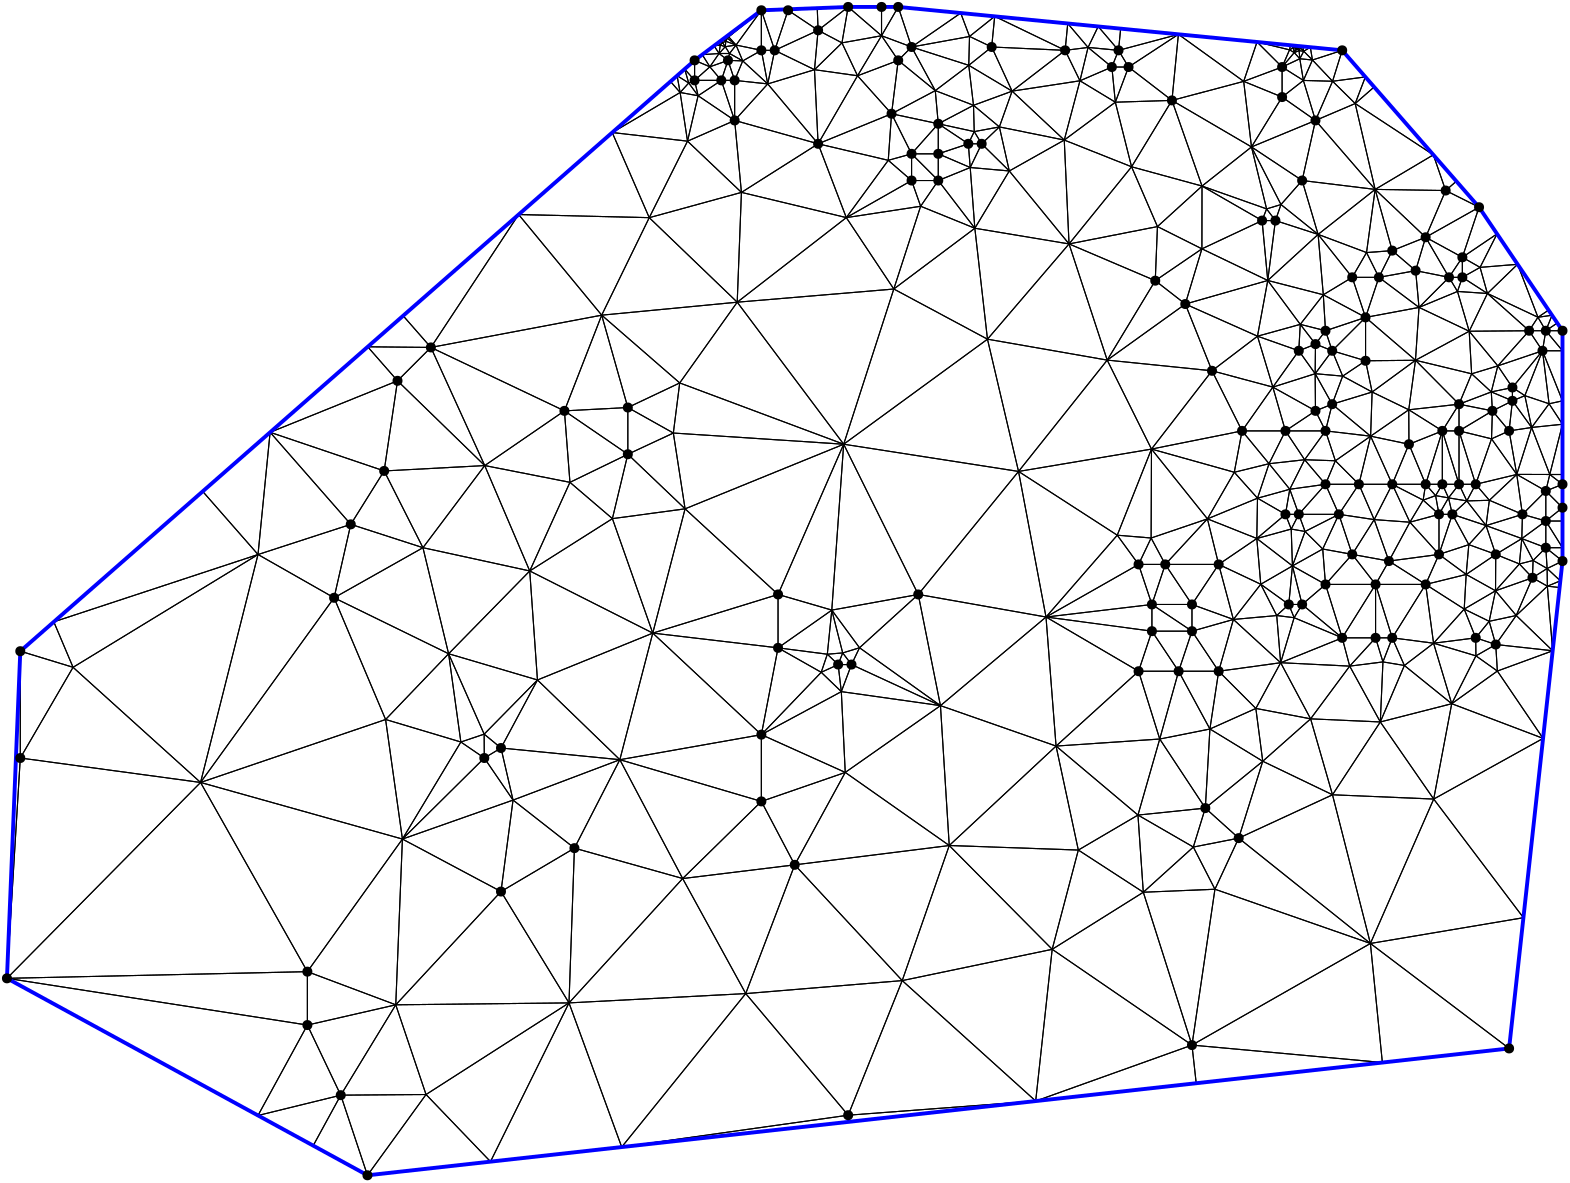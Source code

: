 <?xml version="1.0"?>
<!DOCTYPE ipe SYSTEM "ipe.dtd">
<ipe version="70218" creator="Ipe 7.2.24">
<info created="D:20221020151441" modified="D:20221020151441"/>
<ipestyle name="basic">
<symbol name="mark/disk(sx)" transformations="translations">
<path fill="sym-stroke">
0.6 0 0 0.6 0 0 e
</path>
</symbol>
<anglesize name="22.5 deg" value="22.5"/>
<anglesize name="30 deg" value="30"/>
<anglesize name="45 deg" value="45"/>
<anglesize name="60 deg" value="60"/>
<anglesize name="90 deg" value="90"/>
<arrowsize name="large" value="10"/>
<arrowsize name="small" value="5"/>
<arrowsize name="tiny" value="3"/>
<color name="blue" value="0 0 1"/>
<color name="gray" value="0.745"/>
<color name="green" value="0 1 0"/>
<color name="red" value="1 0 0"/>
<color name="pink" value="1 0.753 0.796"/>
<pen name="heavier" value="0.8"/>
<pen name="fat" value="1.4"/>
<pen name="ultrafat" value="2"/>
<gridsize name="16 pts (~6 mm)" value="16"/>
<gridsize name="32 pts (~12 mm)" value="32"/>
<gridsize name="4 pts" value="4"/>
<gridsize name="8 pts (~3 mm)" value="8"/>
<opacity name="10%" value="0.1"/>
<opacity name="25%" value="0.25"/>
<opacity name="50%" value="0.5"/>
<opacity name="75%" value="0.75"/>
<symbolsize name="large" value="5"/>
<symbolsize name="small" value="2"/>
<symbolsize name="tiny" value="1.1"/>
<textsize name="huge" value="\huge"/>
<textsize name="large" value="\large"/>
<textsize name="small" value="\small"/>
<textsize name="tiny" value="	iny"/>
<tiling name="falling" angle="-60" step="4" width="1"/>
<tiling name="rising" angle="30" step="4" width="1"/>
</ipestyle>
<page>
<layer name="hull"/>
<layer name="constraints"/>
<layer name="triangulation"/>
<layer name="obtuse"/>
<layer name="blub"/>
<layer name="problems"/>
<view layers="hull constraints triangulation obtuse blub" active="triangulation"/>
<path layer="triangulation" stroke="black">
280.884 673.176 m 
277.974 666.163 l 
</path>
<path layer="triangulation" stroke="black">
277.974 666.163 m 
289.882 664.889 l 
</path>
<path layer="triangulation" stroke="black">
289.882 664.889 m 
280.884 673.176 l 
</path>
<path layer="triangulation" stroke="black">
344.069 481.099 m 
380.172 525.383 l 
</path>
<path layer="triangulation" stroke="black">
380.172 525.383 m 
317.224 535.179 l 
</path>
<path layer="triangulation" stroke="black">
317.224 535.179 m 
344.069 481.099 l 
</path>
<path layer="triangulation" stroke="black">
466.194 574.069 m 
481.593 578.333 l 
</path>
<path layer="triangulation" stroke="black">
481.593 578.333 m 
469.89 594.131 l 
</path>
<path layer="triangulation" stroke="black">
469.89 594.131 m 
466.194 574.069 l 
</path>
<path layer="triangulation" stroke="black">
261.005 644.28 m 
277.974 651.742 l 
</path>
<path layer="triangulation" stroke="black">
277.974 651.742 m 
264.819 660.631 l 
</path>
<path layer="triangulation" stroke="black">
264.819 660.631 m 
261.005 644.28 l 
</path>
<path layer="triangulation" stroke="black">
317.224 535.179 m 
380.172 525.383 l 
</path>
<path layer="triangulation" stroke="black">
380.172 525.383 m 
368.99 572.992 l 
</path>
<path layer="triangulation" stroke="black">
368.99 572.992 m 
317.224 535.179 l 
</path>
<path layer="triangulation" stroke="black">
423.382 491.914 m 
428.189 477.494 l 
</path>
<path layer="triangulation" stroke="black">
428.189 477.494 m 
432.996 491.914 l 
</path>
<path layer="triangulation" stroke="black">
432.996 491.914 m 
423.382 491.914 l 
</path>
<path layer="triangulation" stroke="black">
362.094 643.33 m 
351.279 639.725 l 
</path>
<path layer="triangulation" stroke="black">
351.279 639.725 m 
362.774 634.793 l 
</path>
<path layer="triangulation" stroke="black">
362.774 634.793 m 
362.094 643.33 l 
</path>
<path layer="triangulation" stroke="black">
533.94 626.506 m 
529.502 639.361 l 
</path>
<path layer="triangulation" stroke="black">
529.502 639.361 m 
508.549 626.915 l 
</path>
<path layer="triangulation" stroke="black">
508.549 626.915 m 
533.94 626.506 l 
</path>
<path layer="triangulation" stroke="black">
344.928 620.85 m 
351.279 630.112 l 
</path>
<path layer="triangulation" stroke="black">
351.279 630.112 m 
341.665 630.112 l 
</path>
<path layer="triangulation" stroke="black">
341.665 630.112 m 
344.928 620.85 l 
</path>
<path layer="triangulation" stroke="black">
509.906 595.262 m 
500.292 595.262 l 
</path>
<path layer="triangulation" stroke="black">
500.292 595.262 m 
505.099 580.841 l 
</path>
<path layer="triangulation" stroke="black">
505.099 580.841 m 
509.906 595.262 l 
</path>
<path layer="triangulation" stroke="black">
544.755 520.755 m 
549.667 514.997 l 
</path>
<path layer="triangulation" stroke="black">
549.667 514.997 m 
559.532 524.306 l 
</path>
<path layer="triangulation" stroke="black">
559.532 524.306 m 
544.755 520.755 l 
</path>
<path layer="triangulation" stroke="black">
514.712 520.755 m 
506.919 538.073 l 
</path>
<path layer="triangulation" stroke="black">
506.919 538.073 m 
502.695 520.755 l 
</path>
<path layer="triangulation" stroke="black">
502.695 520.755 m 
514.712 520.755 l 
</path>
<path layer="triangulation" stroke="black">
322.216 667.823 m 
334.455 654.146 l 
</path>
<path layer="triangulation" stroke="black">
334.455 654.146 m 
336.858 673.373 l 
</path>
<path layer="triangulation" stroke="black">
336.858 673.373 m 
322.216 667.823 l 
</path>
<path layer="triangulation" stroke="black">
486.957 560.57 m 
496.856 559.7 l 
</path>
<path layer="triangulation" stroke="black">
496.856 559.7 m 
493.082 568.824 l 
</path>
<path layer="triangulation" stroke="black">
493.082 568.824 m 
486.957 560.57 l 
</path>
<path layer="triangulation" stroke="black">
312.945 475.465 m 
344.069 481.099 l 
</path>
<path layer="triangulation" stroke="black">
344.069 481.099 m 
317.224 535.179 l 
</path>
<path layer="triangulation" stroke="black">
317.224 535.179 m 
312.945 475.465 l 
</path>
<path layer="triangulation" stroke="black">
239.519 531.571 m 
239.519 548.395 l 
</path>
<path layer="triangulation" stroke="black">
239.519 548.395 m 
216.687 547.193 l 
</path>
<path layer="triangulation" stroke="black">
216.687 547.193 m 
239.519 531.571 l 
</path>
<path layer="triangulation" stroke="black">
470.356 528.172 m 
476.258 539.983 l 
</path>
<path layer="triangulation" stroke="black">
476.258 539.983 m 
460.635 539.983 l 
</path>
<path layer="triangulation" stroke="black">
460.635 539.983 m 
470.356 528.172 l 
</path>
<path layer="triangulation" stroke="black">
155.972 333.368 m 
124.155 326.077 l 
</path>
<path layer="triangulation" stroke="black">
124.155 326.077 m 
136.172 300.841 l 
</path>
<path layer="triangulation" stroke="black">
136.172 300.841 m 
155.972 333.368 l 
</path>
<path layer="triangulation" stroke="black">
431.004 429.053 m 
423.382 453.459 l 
</path>
<path layer="triangulation" stroke="black">
423.382 453.459 m 
393.679 426.515 l 
</path>
<path layer="triangulation" stroke="black">
393.679 426.515 m 
431.004 429.053 l 
</path>
<path layer="triangulation" stroke="black">
466.2 515.749 m 
448.172 508.31 l 
</path>
<path layer="triangulation" stroke="black">
448.172 508.31 m 
465.949 501.24 l 
</path>
<path layer="triangulation" stroke="black">
465.949 501.24 m 
466.2 515.749 l 
</path>
<path layer="triangulation" stroke="black">
402.279 666.021 m 
396.634 644.68 l 
</path>
<path layer="triangulation" stroke="black">
396.634 644.68 m 
415.023 658.309 l 
</path>
<path layer="triangulation" stroke="black">
415.023 658.309 m 
402.279 666.021 l 
</path>
<path layer="triangulation" stroke="black">
525.826 515.052 m 
530.32 516.681 l 
</path>
<path layer="triangulation" stroke="black">
530.32 516.681 m 
526.73 520.755 l 
</path>
<path layer="triangulation" stroke="black">
526.73 520.755 m 
525.826 515.052 l 
</path>
<path layer="triangulation" stroke="black">
505.099 580.841 m 
524.341 584.432 l 
</path>
<path layer="triangulation" stroke="black">
524.341 584.432 m 
509.906 595.262 l 
</path>
<path layer="triangulation" stroke="black">
509.906 595.262 m 
505.099 580.841 l 
</path>
<path layer="triangulation" stroke="black">
236.642 421.61 m 
193.854 425.82 l 
</path>
<path layer="triangulation" stroke="black">
193.854 425.82 m 
198.194 407.073 l 
</path>
<path layer="triangulation" stroke="black">
198.194 407.073 m 
236.642 421.61 l 
</path>
<path layer="triangulation" stroke="black">
260.13 511.925 m 
317.224 535.179 l 
</path>
<path layer="triangulation" stroke="black">
317.224 535.179 m 
255.902 539.208 l 
</path>
<path layer="triangulation" stroke="black">
255.902 539.208 m 
260.13 511.925 l 
</path>
<path layer="triangulation" stroke="black">
174.996 459.75 m 
165.761 497.93 l 
</path>
<path layer="triangulation" stroke="black">
165.761 497.93 m 
133.768 479.897 l 
</path>
<path layer="triangulation" stroke="black">
133.768 479.897 m 
174.996 459.75 l 
</path>
<path layer="triangulation" stroke="black">
287.588 406.592 m 
236.642 421.61 l 
</path>
<path layer="triangulation" stroke="black">
236.642 421.61 m 
259.256 378.83 l 
</path>
<path layer="triangulation" stroke="black">
259.256 378.83 m 
287.588 406.592 l 
</path>
<path layer="triangulation" stroke="black">
330.85 682.24 m 
341.665 678.18 l 
</path>
<path layer="triangulation" stroke="black">
341.665 678.18 m 
336.858 692.601 l 
</path>
<path layer="triangulation" stroke="black">
336.858 692.601 m 
330.85 682.24 l 
</path>
<path layer="triangulation" stroke="black">
85.6967 413.417 m 
16 342.901 l 
</path>
<path layer="triangulation" stroke="black">
16 342.901 m 
124.155 345.305 l 
</path>
<path layer="triangulation" stroke="black">
124.155 345.305 m 
85.6967 413.417 l 
</path>
<path layer="triangulation" stroke="black">
292.395 676.979 m 
308.017 684.189 l 
</path>
<path layer="triangulation" stroke="black">
308.017 684.189 m 
297.202 691.399 l 
</path>
<path layer="triangulation" stroke="black">
297.202 691.399 m 
292.395 676.979 l 
</path>
<path layer="triangulation" stroke="black">
330.85 682.24 m 
336.858 673.373 l 
</path>
<path layer="triangulation" stroke="black">
336.858 673.373 m 
341.665 678.18 l 
</path>
<path layer="triangulation" stroke="black">
341.665 678.18 m 
330.85 682.24 l 
</path>
<path layer="triangulation" stroke="black">
308.017 684.189 m 
316.602 679.672 l 
</path>
<path layer="triangulation" stroke="black">
316.602 679.672 m 
318.833 692.601 l 
</path>
<path layer="triangulation" stroke="black">
318.833 692.601 m 
308.017 684.189 l 
</path>
<path layer="triangulation" stroke="black">
482.718 666.144 m 
475.056 670.97 l 
</path>
<path layer="triangulation" stroke="black">
475.056 670.97 m 
475.056 660.155 l 
</path>
<path layer="triangulation" stroke="black">
475.056 660.155 m 
482.718 666.144 l 
</path>
<path layer="triangulation" stroke="black">
415.023 658.309 m 
435.399 658.953 l 
</path>
<path layer="triangulation" stroke="black">
435.399 658.953 m 
419.777 670.97 l 
</path>
<path layer="triangulation" stroke="black">
419.777 670.97 m 
415.023 658.309 l 
</path>
<path layer="triangulation" stroke="black">
344.928 620.85 m 
364.441 612.929 l 
</path>
<path layer="triangulation" stroke="black">
364.441 612.929 m 
351.279 630.112 l 
</path>
<path layer="triangulation" stroke="black">
351.279 630.112 m 
344.928 620.85 l 
</path>
<path layer="triangulation" stroke="black">
446.185 605.519 m 
430.18 613.538 l 
</path>
<path layer="triangulation" stroke="black">
430.18 613.538 m 
429.391 594.06 l 
</path>
<path layer="triangulation" stroke="black">
429.391 594.06 m 
446.185 605.519 l 
</path>
<path layer="triangulation" stroke="black">
489.888 588.981 m 
488.018 610.717 l 
</path>
<path layer="triangulation" stroke="black">
488.018 610.717 m 
469.89 594.131 l 
</path>
<path layer="triangulation" stroke="black">
469.89 594.131 m 
489.888 588.981 l 
</path>
<path layer="triangulation" stroke="black">
487.073 547.193 m 
490.678 539.983 l 
</path>
<path layer="triangulation" stroke="black">
490.678 539.983 m 
493.082 549.597 l 
</path>
<path layer="triangulation" stroke="black">
493.082 549.597 m 
487.073 547.193 l 
</path>
<path layer="triangulation" stroke="black">
550.361 554.009 m 
550.764 547.193 l 
</path>
<path layer="triangulation" stroke="black">
550.764 547.193 m 
557.974 550.798 l 
</path>
<path layer="triangulation" stroke="black">
557.974 550.798 m 
550.361 554.009 l 
</path>
<path layer="triangulation" stroke="black">
524.341 584.432 m 
538.195 590.179 l 
</path>
<path layer="triangulation" stroke="black">
538.195 590.179 m 
535.142 595.262 l 
</path>
<path layer="triangulation" stroke="black">
535.142 595.262 m 
524.341 584.432 l 
</path>
<path layer="triangulation" stroke="black">
523.073 565.407 m 
505.099 580.841 l 
</path>
<path layer="triangulation" stroke="black">
505.099 580.841 m 
505.099 565.219 l 
</path>
<path layer="triangulation" stroke="black">
505.099 565.219 m 
523.073 565.407 l 
</path>
<path layer="triangulation" stroke="black">
490.678 576.034 m 
487.073 571.227 l 
</path>
<path layer="triangulation" stroke="black">
487.073 571.227 m 
493.082 568.824 l 
</path>
<path layer="triangulation" stroke="black">
493.082 568.824 m 
490.678 576.034 l 
</path>
<path layer="triangulation" stroke="black">
493.082 568.824 m 
505.099 580.841 l 
</path>
<path layer="triangulation" stroke="black">
505.099 580.841 m 
490.678 576.034 l 
</path>
<path layer="triangulation" stroke="black">
490.678 576.034 m 
493.082 568.824 l 
</path>
<path layer="triangulation" stroke="black">
507.461 553.972 m 
493.082 549.597 l 
</path>
<path layer="triangulation" stroke="black">
493.082 549.597 m 
506.919 538.073 l 
</path>
<path layer="triangulation" stroke="black">
506.919 538.073 m 
507.461 553.972 l 
</path>
<path layer="triangulation" stroke="black">
568.79 568.824 m 
569.991 576.034 l 
</path>
<path layer="triangulation" stroke="black">
569.991 576.034 m 
563.983 576.034 l 
</path>
<path layer="triangulation" stroke="black">
563.983 576.034 m 
568.79 568.824 l 
</path>
<path layer="triangulation" stroke="black">
562.442 552.669 m 
557.974 550.798 l 
</path>
<path layer="triangulation" stroke="black">
557.974 550.798 m 
564.89 541.217 l 
</path>
<path layer="triangulation" stroke="black">
564.89 541.217 m 
562.442 552.669 l 
</path>
<path layer="triangulation" stroke="black">
552.71 563.391 m 
568.79 568.824 l 
</path>
<path layer="triangulation" stroke="black">
568.79 568.824 m 
563.983 576.034 l 
</path>
<path layer="triangulation" stroke="black">
563.983 576.034 m 
552.71 563.391 l 
</path>
<path layer="triangulation" stroke="black">
576 568.824 m 
569.991 576.034 l 
</path>
<path layer="triangulation" stroke="black">
569.991 576.034 m 
568.79 568.824 l 
</path>
<path layer="triangulation" stroke="black">
568.79 568.824 m 
576 568.824 l 
</path>
<path layer="triangulation" stroke="black">
564.89 541.217 m 
557.974 550.798 l 
</path>
<path layer="triangulation" stroke="black">
557.974 550.798 m 
556.773 539.983 l 
</path>
<path layer="triangulation" stroke="black">
556.773 539.983 m 
564.89 541.217 l 
</path>
<path layer="triangulation" stroke="black">
531.536 495.519 m 
513.511 493.116 l 
</path>
<path layer="triangulation" stroke="black">
513.511 493.116 m 
526.73 484.704 l 
</path>
<path layer="triangulation" stroke="black">
526.73 484.704 m 
531.536 495.519 l 
</path>
<path layer="triangulation" stroke="black">
538.747 539.983 m 
538.747 549.597 l 
</path>
<path layer="triangulation" stroke="black">
538.747 549.597 m 
532.738 539.983 l 
</path>
<path layer="triangulation" stroke="black">
532.738 539.983 m 
538.747 539.983 l 
</path>
<path layer="triangulation" stroke="black">
479.385 472.729 m 
482.266 477.494 l 
</path>
<path layer="triangulation" stroke="black">
482.266 477.494 m 
477.459 477.494 l 
</path>
<path layer="triangulation" stroke="black">
477.459 477.494 m 
479.385 472.729 l 
</path>
<path layer="triangulation" stroke="black">
514.712 520.755 m 
526.73 520.755 l 
</path>
<path layer="triangulation" stroke="black">
526.73 520.755 m 
520.721 535.176 l 
</path>
<path layer="triangulation" stroke="black">
520.721 535.176 m 
514.712 520.755 l 
</path>
<path layer="triangulation" stroke="black">
532.738 520.755 m 
530.32 516.681 l 
</path>
<path layer="triangulation" stroke="black">
530.32 516.681 m 
534.964 515.87 l 
</path>
<path layer="triangulation" stroke="black">
534.964 515.87 m 
532.738 520.755 l 
</path>
<path layer="triangulation" stroke="black">
466.2 515.749 m 
470.356 528.172 l 
</path>
<path layer="triangulation" stroke="black">
470.356 528.172 m 
457.843 525.084 l 
</path>
<path layer="triangulation" stroke="black">
457.843 525.084 m 
466.2 515.749 l 
</path>
<path layer="triangulation" stroke="black">
508.209 508.044 m 
500.292 495.519 l 
</path>
<path layer="triangulation" stroke="black">
500.292 495.519 m 
513.511 493.116 l 
</path>
<path layer="triangulation" stroke="black">
513.511 493.116 m 
508.209 508.044 l 
</path>
<path layer="triangulation" stroke="black">
541.326 488.299 m 
526.73 484.704 l 
</path>
<path layer="triangulation" stroke="black">
526.73 484.704 m 
540.613 475.832 l 
</path>
<path layer="triangulation" stroke="black">
540.613 475.832 m 
541.326 488.299 l 
</path>
<path layer="triangulation" stroke="black">
355.229 390.715 m 
317.788 417.031 l 
</path>
<path layer="triangulation" stroke="black">
317.788 417.031 m 
299.605 383.76 l 
</path>
<path layer="triangulation" stroke="black">
299.605 383.76 m 
355.229 390.715 l 
</path>
<path layer="triangulation" stroke="black">
542.27 499.029 m 
536.343 509.94 l 
</path>
<path layer="triangulation" stroke="black">
536.343 509.94 m 
531.536 495.519 l 
</path>
<path layer="triangulation" stroke="black">
531.536 495.519 m 
542.27 499.029 l 
</path>
<path layer="triangulation" stroke="black">
531.536 509.94 m 
521.058 507.111 l 
</path>
<path layer="triangulation" stroke="black">
521.058 507.111 m 
531.536 495.519 l 
</path>
<path layer="triangulation" stroke="black">
531.536 495.519 m 
531.536 509.94 l 
</path>
<path layer="triangulation" stroke="black">
565.414 493.342 m 
561.349 501.209 l 
</path>
<path layer="triangulation" stroke="black">
561.349 501.209 m 
560.482 492.076 l 
</path>
<path layer="triangulation" stroke="black">
560.482 492.076 m 
565.414 493.342 l 
</path>
<path layer="triangulation" stroke="black">
508.704 465.476 m 
508.704 484.704 l 
</path>
<path layer="triangulation" stroke="black">
508.704 484.704 m 
496.687 465.476 l 
</path>
<path layer="triangulation" stroke="black">
496.687 465.476 m 
508.704 465.476 l 
</path>
<path layer="triangulation" stroke="black">
529.584 463.547 m 
526.73 484.704 l 
</path>
<path layer="triangulation" stroke="black">
526.73 484.704 m 
514.712 465.476 l 
</path>
<path layer="triangulation" stroke="black">
514.712 465.476 m 
529.584 463.547 l 
</path>
<path layer="triangulation" stroke="black">
158.37 393.037 m 
193.854 374.146 l 
</path>
<path layer="triangulation" stroke="black">
193.854 374.146 m 
198.194 407.073 l 
</path>
<path layer="triangulation" stroke="black">
198.194 407.073 m 
158.37 393.037 l 
</path>
<path layer="triangulation" stroke="black">
124.155 326.077 m 
124.155 345.305 l 
</path>
<path layer="triangulation" stroke="black">
124.155 345.305 m 
16 342.901 l 
</path>
<path layer="triangulation" stroke="black">
16 342.901 m 
124.155 326.077 l 
</path>
<path layer="triangulation" stroke="black">
124.155 326.077 m 
155.972 333.368 l 
</path>
<path layer="triangulation" stroke="black">
155.972 333.368 m 
124.155 345.305 l 
</path>
<path layer="triangulation" stroke="black">
124.155 345.305 m 
124.155 326.077 l 
</path>
<path layer="triangulation" stroke="black">
85.6967 413.417 m 
20.8069 422.215 l 
</path>
<path layer="triangulation" stroke="black">
20.8069 422.215 m 
16 342.901 l 
</path>
<path layer="triangulation" stroke="black">
16 342.901 m 
85.6967 413.417 l 
</path>
<path layer="triangulation" stroke="black">
19.2399 422.279 m 
16 342.901 l 
</path>
<path layer="triangulation" stroke="black">
16 342.901 m 
20.8069 422.215 l 
</path>
<path layer="triangulation" stroke="black">
20.8069 422.215 m 
19.2399 422.279 l 
</path>
<path layer="triangulation" stroke="black">
198.194 407.073 m 
187.845 422.215 l 
</path>
<path layer="triangulation" stroke="black">
187.845 422.215 m 
158.37 393.037 l 
</path>
<path layer="triangulation" stroke="black">
158.37 393.037 m 
198.194 407.073 l 
</path>
<path layer="triangulation" stroke="black">
248.493 467.185 m 
204.206 489.552 l 
</path>
<path layer="triangulation" stroke="black">
204.206 489.552 m 
206.982 450.309 l 
</path>
<path layer="triangulation" stroke="black">
206.982 450.309 m 
248.493 467.185 l 
</path>
<path layer="triangulation" stroke="black">
187.796 430.812 m 
179.407 427.978 l 
</path>
<path layer="triangulation" stroke="black">
179.407 427.978 m 
187.845 422.215 l 
</path>
<path layer="triangulation" stroke="black">
187.845 422.215 m 
187.796 430.812 l 
</path>
<path layer="triangulation" stroke="black">
152.313 436.081 m 
85.6967 413.417 l 
</path>
<path layer="triangulation" stroke="black">
85.6967 413.417 m 
158.37 393.037 l 
</path>
<path layer="triangulation" stroke="black">
158.37 393.037 m 
152.313 436.081 l 
</path>
<path layer="triangulation" stroke="black">
237.316 282.17 m 
281.961 337.417 l 
</path>
<path layer="triangulation" stroke="black">
281.961 337.417 m 
218.338 334.059 l 
</path>
<path layer="triangulation" stroke="black">
218.338 334.059 m 
237.316 282.17 l 
</path>
<path layer="triangulation" stroke="black">
124.155 326.077 m 
16 342.901 l 
</path>
<path layer="triangulation" stroke="black">
16 342.901 m 
106.374 293.53 l 
</path>
<path layer="triangulation" stroke="black">
106.374 293.53 m 
124.155 326.077 l 
</path>
<path layer="triangulation" stroke="black">
218.338 334.059 m 
259.256 378.83 l 
</path>
<path layer="triangulation" stroke="black">
259.256 378.83 m 
220.292 389.768 l 
</path>
<path layer="triangulation" stroke="black">
220.292 389.768 m 
218.338 334.059 l 
</path>
<path layer="triangulation" stroke="black">
352.064 441.071 m 
344.069 481.099 l 
</path>
<path layer="triangulation" stroke="black">
344.069 481.099 m 
322.924 461.909 l 
</path>
<path layer="triangulation" stroke="black">
322.924 461.909 m 
352.064 441.071 l 
</path>
<path layer="triangulation" stroke="black">
166.869 301.078 m 
155.972 333.368 l 
</path>
<path layer="triangulation" stroke="black">
155.972 333.368 m 
136.172 300.841 l 
</path>
<path layer="triangulation" stroke="black">
136.172 300.841 m 
166.869 301.078 l 
</path>
<path layer="triangulation" stroke="black">
386.348 298.729 m 
318.833 293.631 l 
</path>
<path layer="triangulation" stroke="black">
318.833 293.631 m 
319.096 291.257 l 
</path>
<path layer="triangulation" stroke="black">
319.096 291.257 m 
386.348 298.729 l 
</path>
<path layer="triangulation" stroke="black">
559.338 473.52 m 
549.608 471.43 l 
</path>
<path layer="triangulation" stroke="black">
549.608 471.43 m 
551.966 463.073 l 
</path>
<path layer="triangulation" stroke="black">
551.966 463.073 m 
559.338 473.52 l 
</path>
<path layer="triangulation" stroke="black">
390.061 472.974 m 
393.679 426.515 l 
</path>
<path layer="triangulation" stroke="black">
393.679 426.515 m 
423.382 453.459 l 
</path>
<path layer="triangulation" stroke="black">
423.382 453.459 m 
390.061 472.974 l 
</path>
<path layer="triangulation" stroke="black">
236.642 421.61 m 
206.982 450.309 l 
</path>
<path layer="triangulation" stroke="black">
206.982 450.309 m 
193.854 425.82 l 
</path>
<path layer="triangulation" stroke="black">
193.854 425.82 m 
236.642 421.61 l 
</path>
<path layer="triangulation" stroke="black">
299.605 383.76 m 
317.788 417.031 l 
</path>
<path layer="triangulation" stroke="black">
317.788 417.031 m 
287.588 406.592 l 
</path>
<path layer="triangulation" stroke="black">
287.588 406.592 m 
299.605 383.76 l 
</path>
<path layer="triangulation" stroke="black">
248.493 467.185 m 
293.597 481.099 l 
</path>
<path layer="triangulation" stroke="black">
293.597 481.099 m 
260.13 511.925 l 
</path>
<path layer="triangulation" stroke="black">
260.13 511.925 m 
248.493 467.185 l 
</path>
<path layer="triangulation" stroke="black">
155.972 333.368 m 
166.869 301.078 l 
</path>
<path layer="triangulation" stroke="black">
166.869 301.078 m 
218.338 334.059 l 
</path>
<path layer="triangulation" stroke="black">
218.338 334.059 m 
155.972 333.368 l 
</path>
<path layer="triangulation" stroke="black">
287.588 406.592 m 
287.588 430.627 l 
</path>
<path layer="triangulation" stroke="black">
287.588 430.627 m 
236.642 421.61 l 
</path>
<path layer="triangulation" stroke="black">
236.642 421.61 m 
287.588 406.592 l 
</path>
<path layer="triangulation" stroke="black">
198.194 407.073 m 
193.854 425.82 l 
</path>
<path layer="triangulation" stroke="black">
193.854 425.82 m 
187.845 422.215 l 
</path>
<path layer="triangulation" stroke="black">
187.845 422.215 m 
198.194 407.073 l 
</path>
<path layer="triangulation" stroke="black">
233.964 508.395 m 
248.493 467.185 l 
</path>
<path layer="triangulation" stroke="black">
248.493 467.185 m 
260.13 511.925 l 
</path>
<path layer="triangulation" stroke="black">
260.13 511.925 m 
233.964 508.395 l 
</path>
<path layer="triangulation" stroke="black">
437.803 453.459 m 
428.189 467.88 l 
</path>
<path layer="triangulation" stroke="black">
428.189 467.88 m 
423.382 453.459 l 
</path>
<path layer="triangulation" stroke="black">
423.382 453.459 m 
437.803 453.459 l 
</path>
<path layer="triangulation" stroke="black">
428.189 467.88 m 
428.189 477.494 l 
</path>
<path layer="triangulation" stroke="black">
428.189 477.494 m 
390.061 472.974 l 
</path>
<path layer="triangulation" stroke="black">
390.061 472.974 m 
428.189 467.88 l 
</path>
<path layer="triangulation" stroke="black">
442.609 467.88 m 
428.189 467.88 l 
</path>
<path layer="triangulation" stroke="black">
428.189 467.88 m 
437.803 453.459 l 
</path>
<path layer="triangulation" stroke="black">
437.803 453.459 m 
442.609 467.88 l 
</path>
<path layer="triangulation" stroke="black">
428.189 477.494 m 
423.382 491.914 l 
</path>
<path layer="triangulation" stroke="black">
423.382 491.914 m 
390.061 472.974 l 
</path>
<path layer="triangulation" stroke="black">
390.061 472.974 m 
428.189 477.494 l 
</path>
<path layer="triangulation" stroke="black">
496.687 465.476 m 
490.678 484.704 l 
</path>
<path layer="triangulation" stroke="black">
490.678 484.704 m 
482.266 477.494 l 
</path>
<path layer="triangulation" stroke="black">
482.266 477.494 m 
496.687 465.476 l 
</path>
<path layer="triangulation" stroke="black">
442.609 467.88 m 
428.189 477.494 l 
</path>
<path layer="triangulation" stroke="black">
428.189 477.494 m 
428.189 467.88 l 
</path>
<path layer="triangulation" stroke="black">
428.189 467.88 m 
442.609 467.88 l 
</path>
<path layer="triangulation" stroke="black">
442.609 467.88 m 
442.609 477.494 l 
</path>
<path layer="triangulation" stroke="black">
442.609 477.494 m 
428.189 477.494 l 
</path>
<path layer="triangulation" stroke="black">
428.189 477.494 m 
442.609 467.88 l 
</path>
<path layer="triangulation" stroke="black">
481.064 509.94 m 
495.485 509.94 l 
</path>
<path layer="triangulation" stroke="black">
495.485 509.94 m 
490.678 520.755 l 
</path>
<path layer="triangulation" stroke="black">
490.678 520.755 m 
481.064 509.94 l 
</path>
<path layer="triangulation" stroke="black">
489.682 497.457 m 
490.678 484.704 l 
</path>
<path layer="triangulation" stroke="black">
490.678 484.704 m 
500.292 495.519 l 
</path>
<path layer="triangulation" stroke="black">
500.292 495.519 m 
489.682 497.457 l 
</path>
<path layer="triangulation" stroke="black">
489.682 497.457 m 
500.292 495.519 l 
</path>
<path layer="triangulation" stroke="black">
500.292 495.519 m 
495.485 509.94 l 
</path>
<path layer="triangulation" stroke="black">
495.485 509.94 m 
489.682 497.457 l 
</path>
<path layer="triangulation" stroke="black">
442.609 477.494 m 
432.996 491.914 l 
</path>
<path layer="triangulation" stroke="black">
432.996 491.914 m 
428.189 477.494 l 
</path>
<path layer="triangulation" stroke="black">
428.189 477.494 m 
442.609 477.494 l 
</path>
<path layer="triangulation" stroke="black">
432.996 491.914 m 
452.223 491.914 l 
</path>
<path layer="triangulation" stroke="black">
452.223 491.914 m 
448.172 508.31 l 
</path>
<path layer="triangulation" stroke="black">
448.172 508.31 m 
432.996 491.914 l 
</path>
<path layer="triangulation" stroke="black">
427.902 501.419 m 
423.382 491.914 l 
</path>
<path layer="triangulation" stroke="black">
423.382 491.914 m 
432.996 491.914 l 
</path>
<path layer="triangulation" stroke="black">
432.996 491.914 m 
427.902 501.419 l 
</path>
<path layer="triangulation" stroke="black">
486.957 560.57 m 
471.723 555.737 l 
</path>
<path layer="triangulation" stroke="black">
471.723 555.737 m 
487.073 547.193 l 
</path>
<path layer="triangulation" stroke="black">
487.073 547.193 m 
486.957 560.57 l 
</path>
<path layer="triangulation" stroke="black">
316.872 460.051 m 
320.034 455.863 l 
</path>
<path layer="triangulation" stroke="black">
320.034 455.863 m 
322.924 461.909 l 
</path>
<path layer="triangulation" stroke="black">
322.924 461.909 m 
316.872 460.051 l 
</path>
<path layer="triangulation" stroke="black">
415.712 502.426 m 
423.382 491.914 l 
</path>
<path layer="triangulation" stroke="black">
423.382 491.914 m 
427.902 501.419 l 
</path>
<path layer="triangulation" stroke="black">
427.902 501.419 m 
415.712 502.426 l 
</path>
<path layer="triangulation" stroke="black">
287.588 406.592 m 
317.788 417.031 l 
</path>
<path layer="triangulation" stroke="black">
317.788 417.031 m 
287.588 430.627 l 
</path>
<path layer="triangulation" stroke="black">
287.588 430.627 m 
287.588 406.592 l 
</path>
<path layer="triangulation" stroke="black">
352.064 441.071 m 
355.229 390.715 l 
</path>
<path layer="triangulation" stroke="black">
355.229 390.715 m 
393.679 426.515 l 
</path>
<path layer="triangulation" stroke="black">
393.679 426.515 m 
352.064 441.071 l 
</path>
<path layer="triangulation" stroke="black">
293.597 461.871 m 
309.142 453.073 l 
</path>
<path layer="triangulation" stroke="black">
309.142 453.073 m 
311.334 459.585 l 
</path>
<path layer="triangulation" stroke="black">
311.334 459.585 m 
293.597 461.871 l 
</path>
<path layer="triangulation" stroke="black">
316.377 446.115 m 
317.788 417.031 l 
</path>
<path layer="triangulation" stroke="black">
317.788 417.031 m 
352.064 441.071 l 
</path>
<path layer="triangulation" stroke="black">
352.064 441.071 m 
316.377 446.115 l 
</path>
<path layer="triangulation" stroke="black">
230.106 581.645 m 
239.519 548.395 l 
</path>
<path layer="triangulation" stroke="black">
239.519 548.395 m 
258.195 557.241 l 
</path>
<path layer="triangulation" stroke="black">
258.195 557.241 m 
230.106 581.645 l 
</path>
<path layer="triangulation" stroke="black">
248.493 467.185 m 
233.964 508.395 l 
</path>
<path layer="triangulation" stroke="black">
233.964 508.395 m 
204.206 489.552 l 
</path>
<path layer="triangulation" stroke="black">
204.206 489.552 m 
248.493 467.185 l 
</path>
<path layer="triangulation" stroke="black">
316.872 460.051 m 
315.227 455.863 l 
</path>
<path layer="triangulation" stroke="black">
315.227 455.863 m 
320.034 455.863 l 
</path>
<path layer="triangulation" stroke="black">
320.034 455.863 m 
316.872 460.051 l 
</path>
<path layer="triangulation" stroke="black">
206.982 450.309 m 
204.206 489.552 l 
</path>
<path layer="triangulation" stroke="black">
204.206 489.552 m 
174.996 459.75 l 
</path>
<path layer="triangulation" stroke="black">
174.996 459.75 m 
206.982 450.309 l 
</path>
<path layer="triangulation" stroke="black">
39.7984 454.871 m 
20.8069 460.67 l 
</path>
<path layer="triangulation" stroke="black">
20.8069 460.67 m 
20.8069 422.215 l 
</path>
<path layer="triangulation" stroke="black">
20.8069 422.215 m 
39.7984 454.871 l 
</path>
<path layer="triangulation" stroke="black">
264.819 660.631 m 
263.554 666.163 l 
</path>
<path layer="triangulation" stroke="black">
263.554 666.163 m 
261.438 665.223 l 
</path>
<path layer="triangulation" stroke="black">
261.438 665.223 m 
264.819 660.631 l 
</path>
<path layer="triangulation" stroke="black">
106.381 495.474 m 
133.768 479.897 l 
</path>
<path layer="triangulation" stroke="black">
133.768 479.897 m 
139.777 506.335 l 
</path>
<path layer="triangulation" stroke="black">
139.777 506.335 m 
106.381 495.474 l 
</path>
<path layer="triangulation" stroke="black">
156.601 558.009 m 
151.794 525.562 l 
</path>
<path layer="triangulation" stroke="black">
151.794 525.562 m 
187.998 527.498 l 
</path>
<path layer="triangulation" stroke="black">
187.998 527.498 m 
156.601 558.009 l 
</path>
<path layer="triangulation" stroke="black">
156.601 558.009 m 
145.87 570.255 l 
</path>
<path layer="triangulation" stroke="black">
145.87 570.255 m 
110.74 539.473 l 
</path>
<path layer="triangulation" stroke="black">
110.74 539.473 m 
156.601 558.009 l 
</path>
<path layer="triangulation" stroke="black">
168.618 570.026 m 
156.601 558.009 l 
</path>
<path layer="triangulation" stroke="black">
156.601 558.009 m 
187.998 527.498 l 
</path>
<path layer="triangulation" stroke="black">
187.998 527.498 m 
168.618 570.026 l 
</path>
<path layer="triangulation" stroke="black">
110.74 539.473 m 
139.777 506.335 l 
</path>
<path layer="triangulation" stroke="black">
139.777 506.335 m 
151.794 525.562 l 
</path>
<path layer="triangulation" stroke="black">
151.794 525.562 m 
110.74 539.473 l 
</path>
<path layer="triangulation" stroke="black">
273.167 666.163 m 
263.554 666.163 l 
</path>
<path layer="triangulation" stroke="black">
263.554 666.163 m 
264.819 660.631 l 
</path>
<path layer="triangulation" stroke="black">
264.819 660.631 m 
273.167 666.163 l 
</path>
<path layer="triangulation" stroke="black">
145.87 570.255 m 
156.601 558.009 l 
</path>
<path layer="triangulation" stroke="black">
156.601 558.009 m 
168.618 570.026 l 
</path>
<path layer="triangulation" stroke="black">
168.618 570.026 m 
145.87 570.255 l 
</path>
<path layer="triangulation" stroke="black">
333.271 637.389 m 
308.017 643.33 l 
</path>
<path layer="triangulation" stroke="black">
308.017 643.33 m 
318.171 616.762 l 
</path>
<path layer="triangulation" stroke="black">
318.171 616.762 m 
333.271 637.389 l 
</path>
<path layer="triangulation" stroke="black">
247.229 616.741 m 
261.005 644.28 l 
</path>
<path layer="triangulation" stroke="black">
261.005 644.28 m 
233.897 647.387 l 
</path>
<path layer="triangulation" stroke="black">
233.897 647.387 m 
247.229 616.741 l 
</path>
<path layer="triangulation" stroke="black">
306.719 670.009 m 
289.882 664.889 l 
</path>
<path layer="triangulation" stroke="black">
289.882 664.889 m 
308.017 643.33 l 
</path>
<path layer="triangulation" stroke="black">
308.017 643.33 m 
306.719 670.009 l 
</path>
<path layer="triangulation" stroke="black">
277.974 666.163 m 
273.167 666.163 l 
</path>
<path layer="triangulation" stroke="black">
273.167 666.163 m 
277.974 651.742 l 
</path>
<path layer="triangulation" stroke="black">
277.974 651.742 m 
277.974 666.163 l 
</path>
<path layer="triangulation" stroke="black">
275.571 673.373 m 
272.351 675.837 l 
</path>
<path layer="triangulation" stroke="black">
272.351 675.837 m 
269.051 671.052 l 
</path>
<path layer="triangulation" stroke="black">
269.051 671.052 m 
275.571 673.373 l 
</path>
<path layer="triangulation" stroke="black">
277.974 666.163 m 
275.571 673.373 l 
</path>
<path layer="triangulation" stroke="black">
275.571 673.373 m 
273.167 666.163 l 
</path>
<path layer="triangulation" stroke="black">
273.167 666.163 m 
277.974 666.163 l 
</path>
<path layer="triangulation" stroke="black">
32.8683 471.238 m 
20.8069 460.67 l 
</path>
<path layer="triangulation" stroke="black">
20.8069 460.67 m 
39.7984 454.871 l 
</path>
<path layer="triangulation" stroke="black">
39.7984 454.871 m 
32.8683 471.238 l 
</path>
<path layer="triangulation" stroke="black">
273.167 666.163 m 
269.051 671.052 l 
</path>
<path layer="triangulation" stroke="black">
269.051 671.052 m 
263.554 666.163 l 
</path>
<path layer="triangulation" stroke="black">
263.554 666.163 m 
273.167 666.163 l 
</path>
<path layer="triangulation" stroke="black">
287.588 676.979 m 
292.395 676.979 l 
</path>
<path layer="triangulation" stroke="black">
292.395 676.979 m 
287.588 691.399 l 
</path>
<path layer="triangulation" stroke="black">
287.588 691.399 m 
287.588 676.979 l 
</path>
<path layer="triangulation" stroke="black">
275.828 681.832 m 
278.473 678.88 l 
</path>
<path layer="triangulation" stroke="black">
278.473 678.88 m 
287.588 691.399 l 
</path>
<path layer="triangulation" stroke="black">
287.588 691.399 m 
275.828 681.832 l 
</path>
<path layer="triangulation" stroke="black">
308.017 684.189 m 
318.833 692.601 l 
</path>
<path layer="triangulation" stroke="black">
318.833 692.601 m 
307.71 692.173 l 
</path>
<path layer="triangulation" stroke="black">
307.71 692.173 m 
308.017 684.189 l 
</path>
<path layer="triangulation" stroke="black">
318.833 692.601 m 
316.602 679.672 l 
</path>
<path layer="triangulation" stroke="black">
316.602 679.672 m 
330.85 682.24 l 
</path>
<path layer="triangulation" stroke="black">
330.85 682.24 m 
318.833 692.601 l 
</path>
<path layer="triangulation" stroke="black">
289.882 664.889 m 
306.719 670.009 l 
</path>
<path layer="triangulation" stroke="black">
306.719 670.009 m 
292.395 676.979 l 
</path>
<path layer="triangulation" stroke="black">
292.395 676.979 m 
289.882 664.889 l 
</path>
<path layer="triangulation" stroke="black">
292.395 676.979 m 
297.202 691.399 l 
</path>
<path layer="triangulation" stroke="black">
297.202 691.399 m 
287.588 691.399 l 
</path>
<path layer="triangulation" stroke="black">
287.588 691.399 m 
292.395 676.979 l 
</path>
<path layer="triangulation" stroke="black">
280.884 673.176 m 
289.882 664.889 l 
</path>
<path layer="triangulation" stroke="black">
289.882 664.889 m 
287.588 676.979 l 
</path>
<path layer="triangulation" stroke="black">
287.588 676.979 m 
280.884 673.176 l 
</path>
<path layer="triangulation" stroke="black">
306.719 670.009 m 
316.602 679.672 l 
</path>
<path layer="triangulation" stroke="black">
316.602 679.672 m 
308.017 684.189 l 
</path>
<path layer="triangulation" stroke="black">
308.017 684.189 m 
306.719 670.009 l 
</path>
<path layer="triangulation" stroke="black">
350.197 662.48 m 
336.858 673.373 l 
</path>
<path layer="triangulation" stroke="black">
336.858 673.373 m 
334.455 654.146 l 
</path>
<path layer="triangulation" stroke="black">
334.455 654.146 m 
350.197 662.48 l 
</path>
<path layer="triangulation" stroke="black">
334.455 654.146 m 
341.665 639.725 l 
</path>
<path layer="triangulation" stroke="black">
341.665 639.725 m 
351.279 650.541 l 
</path>
<path layer="triangulation" stroke="black">
351.279 650.541 m 
334.455 654.146 l 
</path>
<path layer="triangulation" stroke="black">
351.279 650.541 m 
350.197 662.48 l 
</path>
<path layer="triangulation" stroke="black">
350.197 662.48 m 
334.455 654.146 l 
</path>
<path layer="triangulation" stroke="black">
334.455 654.146 m 
351.279 650.541 l 
</path>
<path layer="triangulation" stroke="black">
364.224 647.726 m 
362.094 643.33 l 
</path>
<path layer="triangulation" stroke="black">
362.094 643.33 m 
366.901 643.33 l 
</path>
<path layer="triangulation" stroke="black">
366.901 643.33 m 
364.224 647.726 l 
</path>
<path layer="triangulation" stroke="black">
363.962 657.193 m 
362.253 671.591 l 
</path>
<path layer="triangulation" stroke="black">
362.253 671.591 m 
350.197 662.48 l 
</path>
<path layer="triangulation" stroke="black">
350.197 662.48 m 
363.962 657.193 l 
</path>
<path layer="triangulation" stroke="black">
336.858 692.601 m 
330.85 692.601 l 
</path>
<path layer="triangulation" stroke="black">
330.85 692.601 m 
330.85 682.24 l 
</path>
<path layer="triangulation" stroke="black">
330.85 682.24 m 
336.858 692.601 l 
</path>
<path layer="triangulation" stroke="black">
397.888 686.636 m 
371.584 689.207 l 
</path>
<path layer="triangulation" stroke="black">
371.584 689.207 m 
396.944 676.979 l 
</path>
<path layer="triangulation" stroke="black">
396.944 676.979 m 
397.888 686.636 l 
</path>
<path layer="triangulation" stroke="black">
350.197 662.48 m 
341.665 678.18 l 
</path>
<path layer="triangulation" stroke="black">
341.665 678.18 m 
336.858 673.373 l 
</path>
<path layer="triangulation" stroke="black">
336.858 673.373 m 
350.197 662.48 l 
</path>
<path layer="triangulation" stroke="black">
405.2 678.023 m 
413.768 670.97 l 
</path>
<path layer="triangulation" stroke="black">
413.768 670.97 m 
416.172 676.979 l 
</path>
<path layer="triangulation" stroke="black">
416.172 676.979 m 
405.2 678.023 l 
</path>
<path layer="triangulation" stroke="black">
408.846 685.564 m 
405.2 678.023 l 
</path>
<path layer="triangulation" stroke="black">
405.2 678.023 m 
416.172 676.979 l 
</path>
<path layer="triangulation" stroke="black">
416.172 676.979 m 
408.846 685.564 l 
</path>
<path layer="triangulation" stroke="black">
437.724 682.742 m 
419.777 670.97 l 
</path>
<path layer="triangulation" stroke="black">
419.777 670.97 m 
435.399 658.953 l 
</path>
<path layer="triangulation" stroke="black">
435.399 658.953 m 
437.724 682.742 l 
</path>
<path layer="triangulation" stroke="black">
416.172 676.979 m 
413.768 670.97 l 
</path>
<path layer="triangulation" stroke="black">
413.768 670.97 m 
419.777 670.97 l 
</path>
<path layer="triangulation" stroke="black">
419.777 670.97 m 
416.172 676.979 l 
</path>
<path layer="triangulation" stroke="black">
437.724 682.742 m 
435.399 658.953 l 
</path>
<path layer="triangulation" stroke="black">
435.399 658.953 m 
461.228 665.806 l 
</path>
<path layer="triangulation" stroke="black">
461.228 665.806 m 
437.724 682.742 l 
</path>
<path layer="triangulation" stroke="black">
419.777 670.97 m 
413.768 670.97 l 
</path>
<path layer="triangulation" stroke="black">
413.768 670.97 m 
415.023 658.309 l 
</path>
<path layer="triangulation" stroke="black">
415.023 658.309 m 
419.777 670.97 l 
</path>
<path layer="triangulation" stroke="black">
398.353 607.285 m 
396.634 644.68 l 
</path>
<path layer="triangulation" stroke="black">
396.634 644.68 m 
376.843 633.552 l 
</path>
<path layer="triangulation" stroke="black">
376.843 633.552 m 
398.353 607.285 l 
</path>
<path layer="triangulation" stroke="black">
362.253 671.591 m 
370.506 678.18 l 
</path>
<path layer="triangulation" stroke="black">
370.506 678.18 m 
362.525 681.976 l 
</path>
<path layer="triangulation" stroke="black">
362.525 681.976 m 
362.253 671.591 l 
</path>
<path layer="triangulation" stroke="black">
373.274 649.414 m 
363.962 657.193 l 
</path>
<path layer="triangulation" stroke="black">
363.962 657.193 m 
364.224 647.726 l 
</path>
<path layer="triangulation" stroke="black">
364.224 647.726 m 
373.274 649.414 l 
</path>
<path layer="triangulation" stroke="black">
351.279 650.541 m 
351.279 639.725 l 
</path>
<path layer="triangulation" stroke="black">
351.279 639.725 m 
362.094 643.33 l 
</path>
<path layer="triangulation" stroke="black">
362.094 643.33 m 
351.279 650.541 l 
</path>
<path layer="triangulation" stroke="black">
351.279 639.725 m 
341.665 639.725 l 
</path>
<path layer="triangulation" stroke="black">
341.665 639.725 m 
351.279 630.112 l 
</path>
<path layer="triangulation" stroke="black">
351.279 630.112 m 
351.279 639.725 l 
</path>
<path layer="triangulation" stroke="black">
334.455 654.146 m 
308.017 643.33 l 
</path>
<path layer="triangulation" stroke="black">
308.017 643.33 m 
333.271 637.389 l 
</path>
<path layer="triangulation" stroke="black">
333.271 637.389 m 
334.455 654.146 l 
</path>
<path layer="triangulation" stroke="black">
341.665 639.725 m 
341.665 630.112 l 
</path>
<path layer="triangulation" stroke="black">
341.665 630.112 m 
351.279 630.112 l 
</path>
<path layer="triangulation" stroke="black">
351.279 630.112 m 
341.665 639.725 l 
</path>
<path layer="triangulation" stroke="black">
255.902 539.208 m 
239.519 548.395 l 
</path>
<path layer="triangulation" stroke="black">
239.519 548.395 m 
239.519 531.571 l 
</path>
<path layer="triangulation" stroke="black">
239.519 531.571 m 
255.902 539.208 l 
</path>
<path layer="triangulation" stroke="black">
362.774 634.793 m 
351.279 639.725 l 
</path>
<path layer="triangulation" stroke="black">
351.279 639.725 m 
351.279 630.112 l 
</path>
<path layer="triangulation" stroke="black">
351.279 630.112 m 
362.774 634.793 l 
</path>
<path layer="triangulation" stroke="black">
351.279 650.541 m 
341.665 639.725 l 
</path>
<path layer="triangulation" stroke="black">
341.665 639.725 m 
351.279 639.725 l 
</path>
<path layer="triangulation" stroke="black">
351.279 639.725 m 
351.279 650.541 l 
</path>
<path layer="triangulation" stroke="black">
376.843 633.552 m 
364.441 612.929 l 
</path>
<path layer="triangulation" stroke="black">
364.441 612.929 m 
398.353 607.285 l 
</path>
<path layer="triangulation" stroke="black">
398.353 607.285 m 
376.843 633.552 l 
</path>
<path layer="triangulation" stroke="black">
481.593 578.333 m 
481.064 568.824 l 
</path>
<path layer="triangulation" stroke="black">
481.064 568.824 m 
487.073 571.227 l 
</path>
<path layer="triangulation" stroke="black">
487.073 571.227 m 
481.593 578.333 l 
</path>
<path layer="triangulation" stroke="black">
398.353 607.285 m 
412.095 565.459 l 
</path>
<path layer="triangulation" stroke="black">
412.095 565.459 m 
429.391 594.06 l 
</path>
<path layer="triangulation" stroke="black">
429.391 594.06 m 
398.353 607.285 l 
</path>
<path layer="triangulation" stroke="black">
481.593 578.333 m 
487.073 571.227 l 
</path>
<path layer="triangulation" stroke="black">
487.073 571.227 m 
490.678 576.034 l 
</path>
<path layer="triangulation" stroke="black">
490.678 576.034 m 
481.593 578.333 l 
</path>
<path layer="triangulation" stroke="black">
471.723 555.737 m 
460.635 539.983 l 
</path>
<path layer="triangulation" stroke="black">
460.635 539.983 m 
476.258 539.983 l 
</path>
<path layer="triangulation" stroke="black">
476.258 539.983 m 
471.723 555.737 l 
</path>
<path layer="triangulation" stroke="black">
457.518 472.098 m 
467.37 484.77 l 
</path>
<path layer="triangulation" stroke="black">
467.37 484.77 m 
452.223 491.914 l 
</path>
<path layer="triangulation" stroke="black">
452.223 491.914 m 
457.518 472.098 l 
</path>
<path layer="triangulation" stroke="black">
496.856 559.7 m 
486.957 560.57 l 
</path>
<path layer="triangulation" stroke="black">
486.957 560.57 m 
493.082 549.597 l 
</path>
<path layer="triangulation" stroke="black">
493.082 549.597 m 
496.856 559.7 l 
</path>
<path layer="triangulation" stroke="black">
476.258 539.983 m 
490.678 539.983 l 
</path>
<path layer="triangulation" stroke="black">
490.678 539.983 m 
487.073 547.193 l 
</path>
<path layer="triangulation" stroke="black">
487.073 547.193 m 
476.258 539.983 l 
</path>
<path layer="triangulation" stroke="black">
506.919 538.073 m 
493.082 549.597 l 
</path>
<path layer="triangulation" stroke="black">
493.082 549.597 m 
490.678 539.983 l 
</path>
<path layer="triangulation" stroke="black">
490.678 539.983 m 
506.919 538.073 l 
</path>
<path layer="triangulation" stroke="black">
486.957 560.57 m 
487.073 571.227 l 
</path>
<path layer="triangulation" stroke="black">
487.073 571.227 m 
481.064 568.824 l 
</path>
<path layer="triangulation" stroke="black">
481.064 568.824 m 
486.957 560.57 l 
</path>
<path layer="triangulation" stroke="black">
507.461 553.972 m 
505.099 565.219 l 
</path>
<path layer="triangulation" stroke="black">
505.099 565.219 m 
496.856 559.7 l 
</path>
<path layer="triangulation" stroke="black">
496.856 559.7 m 
507.461 553.972 l 
</path>
<path layer="triangulation" stroke="black">
505.099 580.841 m 
493.082 568.824 l 
</path>
<path layer="triangulation" stroke="black">
493.082 568.824 m 
505.099 565.219 l 
</path>
<path layer="triangulation" stroke="black">
505.099 565.219 m 
505.099 580.841 l 
</path>
<path layer="triangulation" stroke="black">
488.018 610.717 m 
474.651 621.469 l 
</path>
<path layer="triangulation" stroke="black">
474.651 621.469 m 
472.652 615.691 l 
</path>
<path layer="triangulation" stroke="black">
472.652 615.691 m 
488.018 610.717 l 
</path>
<path layer="triangulation" stroke="black">
469.89 594.131 m 
467.845 615.691 l 
</path>
<path layer="triangulation" stroke="black">
467.845 615.691 m 
446.185 605.519 l 
</path>
<path layer="triangulation" stroke="black">
446.185 605.519 m 
469.89 594.131 l 
</path>
<path layer="triangulation" stroke="black">
466.194 574.069 m 
481.064 568.824 l 
</path>
<path layer="triangulation" stroke="black">
481.064 568.824 m 
481.593 578.333 l 
</path>
<path layer="triangulation" stroke="black">
481.593 578.333 m 
466.194 574.069 l 
</path>
<path layer="triangulation" stroke="black">
471.723 555.737 m 
476.258 539.983 l 
</path>
<path layer="triangulation" stroke="black">
476.258 539.983 m 
487.073 547.193 l 
</path>
<path layer="triangulation" stroke="black">
487.073 547.193 m 
471.723 555.737 l 
</path>
<path layer="triangulation" stroke="black">
429.391 594.06 m 
412.095 565.459 l 
</path>
<path layer="triangulation" stroke="black">
412.095 565.459 m 
440.206 585.648 l 
</path>
<path layer="triangulation" stroke="black">
440.206 585.648 m 
429.391 594.06 l 
</path>
<path layer="triangulation" stroke="black">
412.095 565.459 m 
428.034 533.433 l 
</path>
<path layer="triangulation" stroke="black">
428.034 533.433 m 
449.82 561.614 l 
</path>
<path layer="triangulation" stroke="black">
449.82 561.614 m 
412.095 565.459 l 
</path>
<path layer="triangulation" stroke="black">
508.549 626.915 m 
526.73 609.682 l 
</path>
<path layer="triangulation" stroke="black">
526.73 609.682 m 
533.94 626.506 l 
</path>
<path layer="triangulation" stroke="black">
533.94 626.506 m 
508.549 626.915 l 
</path>
<path layer="triangulation" stroke="black">
482.266 630.112 m 
487.073 651.742 l 
</path>
<path layer="triangulation" stroke="black">
487.073 651.742 m 
464.034 642.205 l 
</path>
<path layer="triangulation" stroke="black">
464.034 642.205 m 
482.266 630.112 l 
</path>
<path layer="triangulation" stroke="black">
474.651 621.469 m 
469.474 619.895 l 
</path>
<path layer="triangulation" stroke="black">
469.474 619.895 m 
472.652 615.691 l 
</path>
<path layer="triangulation" stroke="black">
472.652 615.691 m 
474.651 621.469 l 
</path>
<path layer="triangulation" stroke="black">
446.226 628.12 m 
420.862 635.058 l 
</path>
<path layer="triangulation" stroke="black">
420.862 635.058 m 
430.18 613.538 l 
</path>
<path layer="triangulation" stroke="black">
430.18 613.538 m 
446.226 628.12 l 
</path>
<path layer="triangulation" stroke="black">
464.034 642.205 m 
475.056 660.155 l 
</path>
<path layer="triangulation" stroke="black">
475.056 660.155 m 
461.228 665.806 l 
</path>
<path layer="triangulation" stroke="black">
461.228 665.806 m 
464.034 642.205 l 
</path>
<path layer="triangulation" stroke="black">
446.226 628.12 m 
435.399 658.953 l 
</path>
<path layer="triangulation" stroke="black">
435.399 658.953 m 
420.862 635.058 l 
</path>
<path layer="triangulation" stroke="black">
420.862 635.058 m 
446.226 628.12 l 
</path>
<path layer="triangulation" stroke="black">
508.549 626.915 m 
514.712 604.876 l 
</path>
<path layer="triangulation" stroke="black">
514.712 604.876 m 
526.73 609.682 l 
</path>
<path layer="triangulation" stroke="black">
526.73 609.682 m 
508.549 626.915 l 
</path>
<path layer="triangulation" stroke="black">
482.718 666.144 m 
475.056 660.155 l 
</path>
<path layer="triangulation" stroke="black">
475.056 660.155 m 
487.073 651.742 l 
</path>
<path layer="triangulation" stroke="black">
487.073 651.742 m 
482.718 666.144 l 
</path>
<path layer="triangulation" stroke="black">
493.224 665.85 m 
501.368 657.831 l 
</path>
<path layer="triangulation" stroke="black">
501.368 657.831 m 
505.034 667.41 l 
</path>
<path layer="triangulation" stroke="black">
505.034 667.41 m 
493.224 665.85 l 
</path>
<path layer="triangulation" stroke="black">
523.124 597.665 m 
514.712 604.876 l 
</path>
<path layer="triangulation" stroke="black">
514.712 604.876 m 
509.906 595.262 l 
</path>
<path layer="triangulation" stroke="black">
509.906 595.262 m 
523.124 597.665 l 
</path>
<path layer="triangulation" stroke="black">
487.073 651.742 m 
475.056 660.155 l 
</path>
<path layer="triangulation" stroke="black">
475.056 660.155 m 
464.034 642.205 l 
</path>
<path layer="triangulation" stroke="black">
464.034 642.205 m 
487.073 651.742 l 
</path>
<path layer="triangulation" stroke="black">
505.099 580.841 m 
500.292 595.262 l 
</path>
<path layer="triangulation" stroke="black">
500.292 595.262 m 
489.888 588.981 l 
</path>
<path layer="triangulation" stroke="black">
489.888 588.981 m 
505.099 580.841 l 
</path>
<path layer="triangulation" stroke="black">
509.906 595.262 m 
514.712 604.876 l 
</path>
<path layer="triangulation" stroke="black">
514.712 604.876 m 
505.453 604.176 l 
</path>
<path layer="triangulation" stroke="black">
505.453 604.176 m 
509.906 595.262 l 
</path>
<path layer="triangulation" stroke="black">
488.018 610.717 m 
505.453 604.176 l 
</path>
<path layer="triangulation" stroke="black">
505.453 604.176 m 
508.549 626.915 l 
</path>
<path layer="triangulation" stroke="black">
508.549 626.915 m 
488.018 610.717 l 
</path>
<path layer="triangulation" stroke="black">
523.124 597.665 m 
526.73 609.682 l 
</path>
<path layer="triangulation" stroke="black">
526.73 609.682 m 
514.712 604.876 l 
</path>
<path layer="triangulation" stroke="black">
514.712 604.876 m 
523.124 597.665 l 
</path>
<path layer="triangulation" stroke="black">
535.142 595.262 m 
539.948 602.472 l 
</path>
<path layer="triangulation" stroke="black">
539.948 602.472 m 
526.73 609.682 l 
</path>
<path layer="triangulation" stroke="black">
526.73 609.682 m 
535.142 595.262 l 
</path>
<path layer="triangulation" stroke="black">
487.073 651.742 m 
508.549 626.915 l 
</path>
<path layer="triangulation" stroke="black">
508.549 626.915 m 
501.368 657.831 l 
</path>
<path layer="triangulation" stroke="black">
501.368 657.831 m 
487.073 651.742 l 
</path>
<path layer="triangulation" stroke="black">
539.948 602.472 m 
545.957 620.498 l 
</path>
<path layer="triangulation" stroke="black">
545.957 620.498 m 
526.73 609.682 l 
</path>
<path layer="triangulation" stroke="black">
526.73 609.682 m 
539.948 602.472 l 
</path>
<path layer="triangulation" stroke="black">
526.73 609.682 m 
545.957 620.498 l 
</path>
<path layer="triangulation" stroke="black">
545.957 620.498 m 
533.94 626.506 l 
</path>
<path layer="triangulation" stroke="black">
533.94 626.506 m 
526.73 609.682 l 
</path>
<path layer="triangulation" stroke="black">
523.124 597.665 m 
535.142 595.262 l 
</path>
<path layer="triangulation" stroke="black">
535.142 595.262 m 
526.73 609.682 l 
</path>
<path layer="triangulation" stroke="black">
526.73 609.682 m 
523.124 597.665 l 
</path>
<path layer="triangulation" stroke="black">
572.233 581.609 m 
569.991 576.034 l 
</path>
<path layer="triangulation" stroke="black">
569.991 576.034 m 
574.117 578.822 l 
</path>
<path layer="triangulation" stroke="black">
574.117 578.822 m 
572.233 581.609 l 
</path>
<path layer="triangulation" stroke="black">
509.906 595.262 m 
524.341 584.432 l 
</path>
<path layer="triangulation" stroke="black">
524.341 584.432 m 
523.124 597.665 l 
</path>
<path layer="triangulation" stroke="black">
523.124 597.665 m 
509.906 595.262 l 
</path>
<path layer="triangulation" stroke="black">
539.948 595.262 m 
539.948 602.472 l 
</path>
<path layer="triangulation" stroke="black">
539.948 602.472 m 
535.142 595.262 l 
</path>
<path layer="triangulation" stroke="black">
535.142 595.262 m 
539.948 595.262 l 
</path>
<path layer="triangulation" stroke="black">
548.973 589.449 m 
542.411 575.855 l 
</path>
<path layer="triangulation" stroke="black">
542.411 575.855 m 
563.983 576.034 l 
</path>
<path layer="triangulation" stroke="black">
563.983 576.034 m 
548.973 589.449 l 
</path>
<path layer="triangulation" stroke="black">
567.162 580.885 m 
570.98 583.464 l 
</path>
<path layer="triangulation" stroke="black">
570.98 583.464 m 
559.835 599.959 l 
</path>
<path layer="triangulation" stroke="black">
559.835 599.959 m 
567.162 580.885 l 
</path>
<path layer="triangulation" stroke="black">
556.773 539.983 m 
557.974 550.798 l 
</path>
<path layer="triangulation" stroke="black">
557.974 550.798 m 
550.764 547.193 l 
</path>
<path layer="triangulation" stroke="black">
550.764 547.193 m 
556.773 539.983 l 
</path>
<path layer="triangulation" stroke="black">
564.89 541.217 m 
559.532 524.306 l 
</path>
<path layer="triangulation" stroke="black">
559.532 524.306 m 
571.417 524.287 l 
</path>
<path layer="triangulation" stroke="black">
571.417 524.287 m 
564.89 541.217 l 
</path>
<path layer="triangulation" stroke="black">
542.411 575.855 m 
524.341 584.432 l 
</path>
<path layer="triangulation" stroke="black">
524.341 584.432 m 
523.073 565.407 l 
</path>
<path layer="triangulation" stroke="black">
523.073 565.407 m 
542.411 575.855 l 
</path>
<path layer="triangulation" stroke="black">
550.361 554.009 m 
557.974 550.798 l 
</path>
<path layer="triangulation" stroke="black">
557.974 550.798 m 
557.974 555.605 l 
</path>
<path layer="triangulation" stroke="black">
557.974 555.605 m 
550.361 554.009 l 
</path>
<path layer="triangulation" stroke="black">
496.856 559.7 m 
493.082 549.597 l 
</path>
<path layer="triangulation" stroke="black">
493.082 549.597 m 
507.461 553.972 l 
</path>
<path layer="triangulation" stroke="black">
507.461 553.972 m 
496.856 559.7 l 
</path>
<path layer="triangulation" stroke="black">
538.747 549.597 m 
538.747 539.983 l 
</path>
<path layer="triangulation" stroke="black">
538.747 539.983 m 
550.764 547.193 l 
</path>
<path layer="triangulation" stroke="black">
550.764 547.193 m 
538.747 549.597 l 
</path>
<path layer="triangulation" stroke="black">
532.738 539.983 m 
520.721 535.176 l 
</path>
<path layer="triangulation" stroke="black">
520.721 535.176 m 
526.73 520.755 l 
</path>
<path layer="triangulation" stroke="black">
526.73 520.755 m 
532.738 539.983 l 
</path>
<path layer="triangulation" stroke="black">
520.652 547.583 m 
523.073 565.407 l 
</path>
<path layer="triangulation" stroke="black">
523.073 565.407 m 
507.461 553.972 l 
</path>
<path layer="triangulation" stroke="black">
507.461 553.972 m 
520.652 547.583 l 
</path>
<path layer="triangulation" stroke="black">
532.738 520.755 m 
538.747 520.755 l 
</path>
<path layer="triangulation" stroke="black">
538.747 520.755 m 
532.738 539.983 l 
</path>
<path layer="triangulation" stroke="black">
532.738 539.983 m 
532.738 520.755 l 
</path>
<path layer="triangulation" stroke="black">
538.747 549.597 m 
523.073 565.407 l 
</path>
<path layer="triangulation" stroke="black">
523.073 565.407 m 
520.652 547.583 l 
</path>
<path layer="triangulation" stroke="black">
520.652 547.583 m 
538.747 549.597 l 
</path>
<path layer="triangulation" stroke="black">
550.764 547.193 m 
538.747 539.983 l 
</path>
<path layer="triangulation" stroke="black">
538.747 539.983 m 
550.448 537.12 l 
</path>
<path layer="triangulation" stroke="black">
550.448 537.12 m 
550.764 547.193 l 
</path>
<path layer="triangulation" stroke="black">
532.738 539.983 m 
526.73 520.755 l 
</path>
<path layer="triangulation" stroke="black">
526.73 520.755 m 
532.738 520.755 l 
</path>
<path layer="triangulation" stroke="black">
532.738 520.755 m 
532.738 539.983 l 
</path>
<path layer="triangulation" stroke="black">
534.964 515.87 m 
538.747 520.755 l 
</path>
<path layer="triangulation" stroke="black">
538.747 520.755 m 
532.738 520.755 l 
</path>
<path layer="triangulation" stroke="black">
532.738 520.755 m 
534.964 515.87 l 
</path>
<path layer="triangulation" stroke="black">
571.417 524.287 m 
559.532 524.306 l 
</path>
<path layer="triangulation" stroke="black">
559.532 524.306 m 
569.991 518.352 l 
</path>
<path layer="triangulation" stroke="black">
569.991 518.352 m 
571.417 524.287 l 
</path>
<path layer="triangulation" stroke="black">
560.482 492.076 m 
551.966 495.519 l 
</path>
<path layer="triangulation" stroke="black">
551.966 495.519 m 
551.888 482.419 l 
</path>
<path layer="triangulation" stroke="black">
551.888 482.419 m 
560.482 492.076 l 
</path>
<path layer="triangulation" stroke="black">
576 520.755 m 
569.991 518.352 l 
</path>
<path layer="triangulation" stroke="black">
569.991 518.352 m 
576 512.343 l 
</path>
<path layer="triangulation" stroke="black">
576 512.343 m 
576 520.755 l 
</path>
<path layer="triangulation" stroke="black">
576 497.923 m 
569.991 507.536 l 
</path>
<path layer="triangulation" stroke="black">
569.991 507.536 m 
569.991 497.923 l 
</path>
<path layer="triangulation" stroke="black">
569.991 497.923 m 
576 497.923 l 
</path>
<path layer="triangulation" stroke="black">
576 512.343 m 
569.991 518.352 l 
</path>
<path layer="triangulation" stroke="black">
569.991 518.352 m 
569.991 507.536 l 
</path>
<path layer="triangulation" stroke="black">
569.991 507.536 m 
576 512.343 l 
</path>
<path layer="triangulation" stroke="black">
576 497.923 m 
569.991 497.923 l 
</path>
<path layer="triangulation" stroke="black">
569.991 497.923 m 
576 493.116 l 
</path>
<path layer="triangulation" stroke="black">
576 493.116 m 
576 497.923 l 
</path>
<path layer="triangulation" stroke="black">
569.991 507.536 m 
561.579 509.94 l 
</path>
<path layer="triangulation" stroke="black">
561.579 509.94 m 
561.349 501.209 l 
</path>
<path layer="triangulation" stroke="black">
561.349 501.209 m 
569.991 507.536 l 
</path>
<path layer="triangulation" stroke="black">
548.473 505.891 m 
561.579 509.94 l 
</path>
<path layer="triangulation" stroke="black">
561.579 509.94 m 
549.667 514.997 l 
</path>
<path layer="triangulation" stroke="black">
549.667 514.997 m 
548.473 505.891 l 
</path>
<path layer="triangulation" stroke="black">
569.991 507.536 m 
569.991 518.352 l 
</path>
<path layer="triangulation" stroke="black">
569.991 518.352 m 
561.579 509.94 l 
</path>
<path layer="triangulation" stroke="black">
561.579 509.94 m 
569.991 507.536 l 
</path>
<path layer="triangulation" stroke="black">
538.747 539.983 m 
538.747 520.755 l 
</path>
<path layer="triangulation" stroke="black">
538.747 520.755 m 
544.755 520.755 l 
</path>
<path layer="triangulation" stroke="black">
544.755 520.755 m 
538.747 539.983 l 
</path>
<path layer="triangulation" stroke="black">
538.747 539.983 m 
532.738 539.983 l 
</path>
<path layer="triangulation" stroke="black">
532.738 539.983 m 
538.747 520.755 l 
</path>
<path layer="triangulation" stroke="black">
538.747 520.755 m 
538.747 539.983 l 
</path>
<path layer="triangulation" stroke="black">
559.532 524.306 m 
556.773 539.983 l 
</path>
<path layer="triangulation" stroke="black">
556.773 539.983 m 
550.448 537.12 l 
</path>
<path layer="triangulation" stroke="black">
550.448 537.12 m 
559.532 524.306 l 
</path>
<path layer="triangulation" stroke="black">
550.448 537.12 m 
538.747 539.983 l 
</path>
<path layer="triangulation" stroke="black">
538.747 539.983 m 
544.755 520.755 l 
</path>
<path layer="triangulation" stroke="black">
544.755 520.755 m 
550.448 537.12 l 
</path>
<path layer="triangulation" stroke="black">
530.32 516.681 m 
532.738 520.755 l 
</path>
<path layer="triangulation" stroke="black">
532.738 520.755 m 
526.73 520.755 l 
</path>
<path layer="triangulation" stroke="black">
526.73 520.755 m 
530.32 516.681 l 
</path>
<path layer="triangulation" stroke="black">
534.964 515.87 m 
536.343 509.94 l 
</path>
<path layer="triangulation" stroke="black">
536.343 509.94 m 
541.555 514.772 l 
</path>
<path layer="triangulation" stroke="black">
541.555 514.772 m 
534.964 515.87 l 
</path>
<path layer="triangulation" stroke="black">
506.919 538.073 m 
514.712 520.755 l 
</path>
<path layer="triangulation" stroke="black">
514.712 520.755 m 
520.721 535.176 l 
</path>
<path layer="triangulation" stroke="black">
520.721 535.176 m 
506.919 538.073 l 
</path>
<path layer="triangulation" stroke="black">
502.695 520.755 m 
495.485 509.94 l 
</path>
<path layer="triangulation" stroke="black">
495.485 509.94 m 
508.209 508.044 l 
</path>
<path layer="triangulation" stroke="black">
508.209 508.044 m 
502.695 520.755 l 
</path>
<path layer="triangulation" stroke="black">
477.816 518.971 m 
490.678 520.755 l 
</path>
<path layer="triangulation" stroke="black">
490.678 520.755 m 
483.166 529.6 l 
</path>
<path layer="triangulation" stroke="black">
483.166 529.6 m 
477.816 518.971 l 
</path>
<path layer="triangulation" stroke="black">
483.166 529.6 m 
490.678 539.983 l 
</path>
<path layer="triangulation" stroke="black">
490.678 539.983 m 
476.258 539.983 l 
</path>
<path layer="triangulation" stroke="black">
476.258 539.983 m 
483.166 529.6 l 
</path>
<path layer="triangulation" stroke="black">
494.234 529.227 m 
483.166 529.6 l 
</path>
<path layer="triangulation" stroke="black">
483.166 529.6 m 
490.678 520.755 l 
</path>
<path layer="triangulation" stroke="black">
490.678 520.755 m 
494.234 529.227 l 
</path>
<path layer="triangulation" stroke="black">
457.518 472.098 m 
442.609 477.494 l 
</path>
<path layer="triangulation" stroke="black">
442.609 477.494 m 
442.609 467.88 l 
</path>
<path layer="triangulation" stroke="black">
442.609 467.88 m 
457.518 472.098 l 
</path>
<path layer="triangulation" stroke="black">
467.37 484.77 m 
477.459 477.494 l 
</path>
<path layer="triangulation" stroke="black">
477.459 477.494 m 
478.778 491.373 l 
</path>
<path layer="triangulation" stroke="black">
478.778 491.373 m 
467.37 484.77 l 
</path>
<path layer="triangulation" stroke="black">
495.485 509.94 m 
502.695 520.755 l 
</path>
<path layer="triangulation" stroke="black">
502.695 520.755 m 
490.678 520.755 l 
</path>
<path layer="triangulation" stroke="black">
490.678 520.755 m 
495.485 509.94 l 
</path>
<path layer="triangulation" stroke="black">
483.319 503.772 m 
489.682 497.457 l 
</path>
<path layer="triangulation" stroke="black">
489.682 497.457 m 
495.485 509.94 l 
</path>
<path layer="triangulation" stroke="black">
495.485 509.94 m 
483.319 503.772 l 
</path>
<path layer="triangulation" stroke="black">
508.209 508.044 m 
513.511 493.116 l 
</path>
<path layer="triangulation" stroke="black">
513.511 493.116 m 
521.058 507.111 l 
</path>
<path layer="triangulation" stroke="black">
521.058 507.111 m 
508.209 508.044 l 
</path>
<path layer="triangulation" stroke="black">
483.319 503.772 m 
478.778 491.373 l 
</path>
<path layer="triangulation" stroke="black">
478.778 491.373 m 
489.682 497.457 l 
</path>
<path layer="triangulation" stroke="black">
489.682 497.457 m 
483.319 503.772 l 
</path>
<path layer="triangulation" stroke="black">
525.826 515.052 m 
531.536 509.94 l 
</path>
<path layer="triangulation" stroke="black">
531.536 509.94 m 
530.32 516.681 l 
</path>
<path layer="triangulation" stroke="black">
530.32 516.681 m 
525.826 515.052 l 
</path>
<path layer="triangulation" stroke="black">
437.803 453.459 m 
452.223 453.459 l 
</path>
<path layer="triangulation" stroke="black">
452.223 453.459 m 
442.609 467.88 l 
</path>
<path layer="triangulation" stroke="black">
442.609 467.88 m 
437.803 453.459 l 
</path>
<path layer="triangulation" stroke="black">
508.704 484.704 m 
500.292 495.519 l 
</path>
<path layer="triangulation" stroke="black">
500.292 495.519 m 
490.678 484.704 l 
</path>
<path layer="triangulation" stroke="black">
490.678 484.704 m 
508.704 484.704 l 
</path>
<path layer="triangulation" stroke="black">
457.518 472.098 m 
452.223 453.459 l 
</path>
<path layer="triangulation" stroke="black">
452.223 453.459 m 
474.536 456.522 l 
</path>
<path layer="triangulation" stroke="black">
474.536 456.522 m 
457.518 472.098 l 
</path>
<path layer="triangulation" stroke="black">
506.845 355.455 m 
459.433 393.373 l 
</path>
<path layer="triangulation" stroke="black">
459.433 393.373 m 
450.878 374.976 l 
</path>
<path layer="triangulation" stroke="black">
450.878 374.976 m 
506.845 355.455 l 
</path>
<path layer="triangulation" stroke="black">
477.816 518.971 m 
470.356 528.172 l 
</path>
<path layer="triangulation" stroke="black">
470.356 528.172 m 
466.2 515.749 l 
</path>
<path layer="triangulation" stroke="black">
466.2 515.749 m 
477.816 518.971 l 
</path>
<path layer="triangulation" stroke="black">
432.996 491.914 m 
442.609 477.494 l 
</path>
<path layer="triangulation" stroke="black">
442.609 477.494 m 
452.223 491.914 l 
</path>
<path layer="triangulation" stroke="black">
452.223 491.914 m 
432.996 491.914 l 
</path>
<path layer="triangulation" stroke="black">
526.73 484.704 m 
508.704 484.704 l 
</path>
<path layer="triangulation" stroke="black">
508.704 484.704 m 
514.712 465.476 l 
</path>
<path layer="triangulation" stroke="black">
514.712 465.476 m 
526.73 484.704 l 
</path>
<path layer="triangulation" stroke="black">
443.096 390.165 m 
423.165 401.678 l 
</path>
<path layer="triangulation" stroke="black">
423.165 401.678 m 
425.092 373.897 l 
</path>
<path layer="triangulation" stroke="black">
425.092 373.897 m 
443.096 390.165 l 
</path>
<path layer="triangulation" stroke="black">
465.604 440.061 m 
468.089 421.048 l 
</path>
<path layer="triangulation" stroke="black">
468.089 421.048 m 
485.318 436.319 l 
</path>
<path layer="triangulation" stroke="black">
485.318 436.319 m 
465.604 440.061 l 
</path>
<path layer="triangulation" stroke="black">
447.416 404.189 m 
459.433 393.373 l 
</path>
<path layer="triangulation" stroke="black">
459.433 393.373 m 
468.089 421.048 l 
</path>
<path layer="triangulation" stroke="black">
468.089 421.048 m 
447.416 404.189 l 
</path>
<path layer="triangulation" stroke="black">
457.518 472.098 m 
473.12 473.509 l 
</path>
<path layer="triangulation" stroke="black">
473.12 473.509 m 
467.37 484.77 l 
</path>
<path layer="triangulation" stroke="black">
467.37 484.77 m 
457.518 472.098 l 
</path>
<path layer="triangulation" stroke="black">
482.266 477.494 m 
490.678 484.704 l 
</path>
<path layer="triangulation" stroke="black">
490.678 484.704 m 
478.778 491.373 l 
</path>
<path layer="triangulation" stroke="black">
478.778 491.373 m 
482.266 477.494 l 
</path>
<path layer="triangulation" stroke="black">
479.385 472.729 m 
496.687 465.476 l 
</path>
<path layer="triangulation" stroke="black">
496.687 465.476 m 
482.266 477.494 l 
</path>
<path layer="triangulation" stroke="black">
482.266 477.494 m 
479.385 472.729 l 
</path>
<path layer="triangulation" stroke="black">
508.704 484.704 m 
490.678 484.704 l 
</path>
<path layer="triangulation" stroke="black">
490.678 484.704 m 
496.687 465.476 l 
</path>
<path layer="triangulation" stroke="black">
496.687 465.476 m 
508.704 484.704 l 
</path>
<path layer="triangulation" stroke="black">
519.074 455.522 m 
510.41 435.196 l 
</path>
<path layer="triangulation" stroke="black">
510.41 435.196 m 
536.117 441.765 l 
</path>
<path layer="triangulation" stroke="black">
536.117 441.765 m 
519.074 455.522 l 
</path>
<path layer="triangulation" stroke="black">
541.326 488.299 m 
551.888 482.419 l 
</path>
<path layer="triangulation" stroke="black">
551.888 482.419 m 
551.966 495.519 l 
</path>
<path layer="triangulation" stroke="black">
551.966 495.519 m 
541.326 488.299 l 
</path>
<path layer="triangulation" stroke="black">
499.389 455.296 m 
511.359 456.813 l 
</path>
<path layer="triangulation" stroke="black">
511.359 456.813 m 
508.704 465.476 l 
</path>
<path layer="triangulation" stroke="black">
508.704 465.476 m 
499.389 455.296 l 
</path>
<path layer="triangulation" stroke="black">
514.712 465.476 m 
508.704 484.704 l 
</path>
<path layer="triangulation" stroke="black">
508.704 484.704 m 
508.704 465.476 l 
</path>
<path layer="triangulation" stroke="black">
508.704 465.476 m 
514.712 465.476 l 
</path>
<path layer="triangulation" stroke="black">
508.704 484.704 m 
513.511 493.116 l 
</path>
<path layer="triangulation" stroke="black">
513.511 493.116 m 
500.292 495.519 l 
</path>
<path layer="triangulation" stroke="black">
500.292 495.519 m 
508.704 484.704 l 
</path>
<path layer="triangulation" stroke="black">
508.704 484.704 m 
526.73 484.704 l 
</path>
<path layer="triangulation" stroke="black">
526.73 484.704 m 
513.511 493.116 l 
</path>
<path layer="triangulation" stroke="black">
513.511 493.116 m 
508.704 484.704 l 
</path>
<path layer="triangulation" stroke="black">
542.27 499.029 m 
531.536 495.519 l 
</path>
<path layer="triangulation" stroke="black">
531.536 495.519 m 
541.326 488.299 l 
</path>
<path layer="triangulation" stroke="black">
541.326 488.299 m 
542.27 499.029 l 
</path>
<path layer="triangulation" stroke="black">
536.343 509.94 m 
531.536 509.94 l 
</path>
<path layer="triangulation" stroke="black">
531.536 509.94 m 
531.536 495.519 l 
</path>
<path layer="triangulation" stroke="black">
531.536 495.519 m 
536.343 509.94 l 
</path>
<path layer="triangulation" stroke="black">
540.613 475.832 m 
549.608 471.43 l 
</path>
<path layer="triangulation" stroke="black">
549.608 471.43 m 
551.888 482.419 l 
</path>
<path layer="triangulation" stroke="black">
551.888 482.419 m 
540.613 475.832 l 
</path>
<path layer="triangulation" stroke="black">
565.414 493.342 m 
569.991 497.923 l 
</path>
<path layer="triangulation" stroke="black">
569.991 497.923 m 
561.349 501.209 l 
</path>
<path layer="triangulation" stroke="black">
561.349 501.209 m 
565.414 493.342 l 
</path>
<path layer="triangulation" stroke="black">
506.845 355.455 m 
556.773 317.665 l 
</path>
<path layer="triangulation" stroke="black">
556.773 317.665 m 
561.93 364.731 l 
</path>
<path layer="triangulation" stroke="black">
561.93 364.731 m 
506.845 355.455 l 
</path>
<path layer="triangulation" stroke="black">
570.546 484.072 m 
574.956 483.589 l 
</path>
<path layer="triangulation" stroke="black">
574.956 483.589 m 
575.221 486.007 l 
</path>
<path layer="triangulation" stroke="black">
575.221 486.007 m 
570.546 484.072 l 
</path>
<path layer="triangulation" stroke="black">
544.831 458.991 m 
536.117 441.765 l 
</path>
<path layer="triangulation" stroke="black">
536.117 441.765 m 
552.546 453.525 l 
</path>
<path layer="triangulation" stroke="black">
552.546 453.525 m 
544.831 458.991 l 
</path>
<path layer="triangulation" stroke="black">
493.196 408.98 m 
459.433 393.373 l 
</path>
<path layer="triangulation" stroke="black">
459.433 393.373 m 
506.845 355.455 l 
</path>
<path layer="triangulation" stroke="black">
506.845 355.455 m 
493.196 408.98 l 
</path>
<path layer="triangulation" stroke="black">
386.348 298.729 m 
392.286 353.348 l 
</path>
<path layer="triangulation" stroke="black">
392.286 353.348 m 
338.296 342.09 l 
</path>
<path layer="triangulation" stroke="black">
338.296 342.09 m 
386.348 298.729 l 
</path>
<path layer="triangulation" stroke="black">
273.625 679.738 m 
274.787 680.245 l 
</path>
<path layer="triangulation" stroke="black">
274.787 680.245 m 
273.766 681.033 l 
</path>
<path layer="triangulation" stroke="black">
273.766 681.033 m 
273.625 679.738 l 
</path>
<path layer="triangulation" stroke="black">
278.473 678.88 m 
287.588 676.979 l 
</path>
<path layer="triangulation" stroke="black">
287.588 676.979 m 
287.588 691.399 l 
</path>
<path layer="triangulation" stroke="black">
287.588 691.399 m 
278.473 678.88 l 
</path>
<path layer="triangulation" stroke="black">
465.949 501.24 m 
467.37 484.77 l 
</path>
<path layer="triangulation" stroke="black">
467.37 484.77 m 
478.778 491.373 l 
</path>
<path layer="triangulation" stroke="black">
478.778 491.373 m 
465.949 501.24 l 
</path>
<path layer="triangulation" stroke="black">
477.459 477.494 m 
482.266 477.494 l 
</path>
<path layer="triangulation" stroke="black">
482.266 477.494 m 
478.778 491.373 l 
</path>
<path layer="triangulation" stroke="black">
478.778 491.373 m 
477.459 477.494 l 
</path>
<path layer="triangulation" stroke="black">
481.064 509.94 m 
483.319 503.772 l 
</path>
<path layer="triangulation" stroke="black">
483.319 503.772 m 
495.485 509.94 l 
</path>
<path layer="triangulation" stroke="black">
495.485 509.94 m 
481.064 509.94 l 
</path>
<path layer="triangulation" stroke="black">
478.778 491.373 m 
490.678 484.704 l 
</path>
<path layer="triangulation" stroke="black">
490.678 484.704 m 
489.682 497.457 l 
</path>
<path layer="triangulation" stroke="black">
489.682 497.457 m 
478.778 491.373 l 
</path>
<path layer="triangulation" stroke="black">
341.665 678.18 m 
359.358 690.402 l 
</path>
<path layer="triangulation" stroke="black">
359.358 690.402 m 
336.858 692.601 l 
</path>
<path layer="triangulation" stroke="black">
336.858 692.601 m 
341.665 678.18 l 
</path>
<path layer="triangulation" stroke="black">
145.785 272 m 
166.869 301.078 l 
</path>
<path layer="triangulation" stroke="black">
166.869 301.078 m 
136.172 300.841 l 
</path>
<path layer="triangulation" stroke="black">
136.172 300.841 m 
145.785 272 l 
</path>
<path layer="triangulation" stroke="black">
193.854 374.146 m 
158.37 393.037 l 
</path>
<path layer="triangulation" stroke="black">
158.37 393.037 m 
155.972 333.368 l 
</path>
<path layer="triangulation" stroke="black">
155.972 333.368 m 
193.854 374.146 l 
</path>
<path layer="triangulation" stroke="black">
318.833 293.631 m 
281.961 337.417 l 
</path>
<path layer="triangulation" stroke="black">
281.961 337.417 m 
237.316 282.17 l 
</path>
<path layer="triangulation" stroke="black">
237.316 282.17 m 
318.833 293.631 l 
</path>
<path layer="triangulation" stroke="black">
338.296 342.09 m 
281.961 337.417 l 
</path>
<path layer="triangulation" stroke="black">
281.961 337.417 m 
318.833 293.631 l 
</path>
<path layer="triangulation" stroke="black">
318.833 293.631 m 
338.296 342.09 l 
</path>
<path layer="triangulation" stroke="black">
218.338 334.059 m 
220.292 389.768 l 
</path>
<path layer="triangulation" stroke="black">
220.292 389.768 m 
193.854 374.146 l 
</path>
<path layer="triangulation" stroke="black">
193.854 374.146 m 
218.338 334.059 l 
</path>
<path layer="triangulation" stroke="black">
20.8069 460.67 m 
19.2399 422.279 l 
</path>
<path layer="triangulation" stroke="black">
19.2399 422.279 m 
20.8069 422.215 l 
</path>
<path layer="triangulation" stroke="black">
20.8069 422.215 m 
20.8069 460.67 l 
</path>
<path layer="triangulation" stroke="black">
110.74 539.473 m 
106.381 495.474 l 
</path>
<path layer="triangulation" stroke="black">
106.381 495.474 m 
139.777 506.335 l 
</path>
<path layer="triangulation" stroke="black">
139.777 506.335 m 
110.74 539.473 l 
</path>
<path layer="triangulation" stroke="black">
39.7984 454.871 m 
20.8069 422.215 l 
</path>
<path layer="triangulation" stroke="black">
20.8069 422.215 m 
85.6967 413.417 l 
</path>
<path layer="triangulation" stroke="black">
85.6967 413.417 m 
39.7984 454.871 l 
</path>
<path layer="triangulation" stroke="black">
216.687 547.193 m 
187.998 527.498 l 
</path>
<path layer="triangulation" stroke="black">
187.998 527.498 m 
218.679 521.462 l 
</path>
<path layer="triangulation" stroke="black">
218.679 521.462 m 
216.687 547.193 l 
</path>
<path layer="triangulation" stroke="black">
187.998 527.498 m 
151.794 525.562 l 
</path>
<path layer="triangulation" stroke="black">
151.794 525.562 m 
165.761 497.93 l 
</path>
<path layer="triangulation" stroke="black">
165.761 497.93 m 
187.998 527.498 l 
</path>
<path layer="triangulation" stroke="black">
542.411 575.855 m 
548.973 589.449 l 
</path>
<path layer="triangulation" stroke="black">
548.973 589.449 m 
538.195 590.179 l 
</path>
<path layer="triangulation" stroke="black">
538.195 590.179 m 
542.411 575.855 l 
</path>
<path layer="triangulation" stroke="black">
535.142 595.262 m 
523.124 597.665 l 
</path>
<path layer="triangulation" stroke="black">
523.124 597.665 m 
524.341 584.432 l 
</path>
<path layer="triangulation" stroke="black">
524.341 584.432 m 
535.142 595.262 l 
</path>
<path layer="triangulation" stroke="black">
376.843 633.552 m 
373.274 649.414 l 
</path>
<path layer="triangulation" stroke="black">
373.274 649.414 m 
366.901 643.33 l 
</path>
<path layer="triangulation" stroke="black">
366.901 643.33 m 
376.843 633.552 l 
</path>
<path layer="triangulation" stroke="black">
377.857 662.289 m 
370.506 678.18 l 
</path>
<path layer="triangulation" stroke="black">
370.506 678.18 m 
362.253 671.591 l 
</path>
<path layer="triangulation" stroke="black">
362.253 671.591 m 
377.857 662.289 l 
</path>
<path layer="triangulation" stroke="black">
514.712 520.755 m 
521.058 507.111 l 
</path>
<path layer="triangulation" stroke="black">
521.058 507.111 m 
525.826 515.052 l 
</path>
<path layer="triangulation" stroke="black">
525.826 515.052 m 
514.712 520.755 l 
</path>
<path layer="triangulation" stroke="black">
531.536 509.94 m 
536.343 509.94 l 
</path>
<path layer="triangulation" stroke="black">
536.343 509.94 m 
534.964 515.87 l 
</path>
<path layer="triangulation" stroke="black">
534.964 515.87 m 
531.536 509.94 l 
</path>
<path layer="triangulation" stroke="black">
478.335 504.646 m 
465.949 501.24 l 
</path>
<path layer="triangulation" stroke="black">
465.949 501.24 m 
478.778 491.373 l 
</path>
<path layer="triangulation" stroke="black">
478.778 491.373 m 
478.335 504.646 l 
</path>
<path layer="triangulation" stroke="black">
452.223 491.914 m 
442.609 477.494 l 
</path>
<path layer="triangulation" stroke="black">
442.609 477.494 m 
457.518 472.098 l 
</path>
<path layer="triangulation" stroke="black">
457.518 472.098 m 
452.223 491.914 l 
</path>
<path layer="triangulation" stroke="black">
551.966 463.073 m 
544.755 465.476 l 
</path>
<path layer="triangulation" stroke="black">
544.755 465.476 m 
544.831 458.991 l 
</path>
<path layer="triangulation" stroke="black">
544.831 458.991 m 
551.966 463.073 l 
</path>
<path layer="triangulation" stroke="black">
529.584 463.547 m 
544.831 458.991 l 
</path>
<path layer="triangulation" stroke="black">
544.831 458.991 m 
544.755 465.476 l 
</path>
<path layer="triangulation" stroke="black">
544.755 465.476 m 
529.584 463.547 l 
</path>
<path layer="triangulation" stroke="black">
493.196 408.98 m 
468.089 421.048 l 
</path>
<path layer="triangulation" stroke="black">
468.089 421.048 m 
459.433 393.373 l 
</path>
<path layer="triangulation" stroke="black">
459.433 393.373 m 
493.196 408.98 l 
</path>
<path layer="triangulation" stroke="black">
220.292 389.768 m 
198.194 407.073 l 
</path>
<path layer="triangulation" stroke="black">
198.194 407.073 m 
193.854 374.146 l 
</path>
<path layer="triangulation" stroke="black">
193.854 374.146 m 
220.292 389.768 l 
</path>
<path layer="triangulation" stroke="black">
220.292 389.768 m 
236.642 421.61 l 
</path>
<path layer="triangulation" stroke="black">
236.642 421.61 m 
198.194 407.073 l 
</path>
<path layer="triangulation" stroke="black">
198.194 407.073 m 
220.292 389.768 l 
</path>
<path layer="triangulation" stroke="black">
158.37 393.037 m 
85.6967 413.417 l 
</path>
<path layer="triangulation" stroke="black">
85.6967 413.417 m 
124.155 345.305 l 
</path>
<path layer="triangulation" stroke="black">
124.155 345.305 m 
158.37 393.037 l 
</path>
<path layer="triangulation" stroke="black">
133.768 479.897 m 
106.381 495.474 l 
</path>
<path layer="triangulation" stroke="black">
106.381 495.474 m 
85.6967 413.417 l 
</path>
<path layer="triangulation" stroke="black">
85.6967 413.417 m 
133.768 479.897 l 
</path>
<path layer="triangulation" stroke="black">
287.588 430.627 m 
248.493 467.185 l 
</path>
<path layer="triangulation" stroke="black">
248.493 467.185 m 
236.642 421.61 l 
</path>
<path layer="triangulation" stroke="black">
236.642 421.61 m 
287.588 430.627 l 
</path>
<path layer="triangulation" stroke="black">
174.996 459.75 m 
133.768 479.897 l 
</path>
<path layer="triangulation" stroke="black">
133.768 479.897 m 
152.313 436.081 l 
</path>
<path layer="triangulation" stroke="black">
152.313 436.081 m 
174.996 459.75 l 
</path>
<path layer="triangulation" stroke="black">
315.227 455.863 m 
309.142 453.073 l 
</path>
<path layer="triangulation" stroke="black">
309.142 453.073 m 
316.377 446.115 l 
</path>
<path layer="triangulation" stroke="black">
316.377 446.115 m 
315.227 455.863 l 
</path>
<path layer="triangulation" stroke="black">
299.605 383.76 m 
338.296 342.09 l 
</path>
<path layer="triangulation" stroke="black">
338.296 342.09 m 
355.229 390.715 l 
</path>
<path layer="triangulation" stroke="black">
355.229 390.715 m 
299.605 383.76 l 
</path>
<path layer="triangulation" stroke="black">
425.092 373.897 m 
423.165 401.678 l 
</path>
<path layer="triangulation" stroke="black">
423.165 401.678 m 
401.697 389.08 l 
</path>
<path layer="triangulation" stroke="black">
401.697 389.08 m 
425.092 373.897 l 
</path>
<path layer="triangulation" stroke="black">
299.605 383.76 m 
281.961 337.417 l 
</path>
<path layer="triangulation" stroke="black">
281.961 337.417 m 
338.296 342.09 l 
</path>
<path layer="triangulation" stroke="black">
338.296 342.09 m 
299.605 383.76 l 
</path>
<path layer="triangulation" stroke="black">
392.286 353.348 m 
401.697 389.08 l 
</path>
<path layer="triangulation" stroke="black">
401.697 389.08 m 
355.229 390.715 l 
</path>
<path layer="triangulation" stroke="black">
355.229 390.715 m 
392.286 353.348 l 
</path>
<path layer="triangulation" stroke="black">
423.165 401.678 m 
431.004 429.053 l 
</path>
<path layer="triangulation" stroke="black">
431.004 429.053 m 
393.679 426.515 l 
</path>
<path layer="triangulation" stroke="black">
393.679 426.515 m 
423.165 401.678 l 
</path>
<path layer="triangulation" stroke="black">
311.334 459.585 m 
316.872 460.051 l 
</path>
<path layer="triangulation" stroke="black">
316.872 460.051 m 
312.945 475.465 l 
</path>
<path layer="triangulation" stroke="black">
312.945 475.465 m 
311.334 459.585 l 
</path>
<path layer="triangulation" stroke="black">
320.034 455.863 m 
352.064 441.071 l 
</path>
<path layer="triangulation" stroke="black">
352.064 441.071 m 
322.924 461.909 l 
</path>
<path layer="triangulation" stroke="black">
322.924 461.909 m 
320.034 455.863 l 
</path>
<path layer="triangulation" stroke="black">
415.712 502.426 m 
427.902 501.419 l 
</path>
<path layer="triangulation" stroke="black">
427.902 501.419 m 
428.034 533.433 l 
</path>
<path layer="triangulation" stroke="black">
428.034 533.433 m 
415.712 502.426 l 
</path>
<path layer="triangulation" stroke="black">
362.774 634.793 m 
376.843 633.552 l 
</path>
<path layer="triangulation" stroke="black">
376.843 633.552 m 
366.901 643.33 l 
</path>
<path layer="triangulation" stroke="black">
366.901 643.33 m 
362.774 634.793 l 
</path>
<path layer="triangulation" stroke="black">
368.99 572.992 m 
380.172 525.383 l 
</path>
<path layer="triangulation" stroke="black">
380.172 525.383 m 
412.095 565.459 l 
</path>
<path layer="triangulation" stroke="black">
412.095 565.459 m 
368.99 572.992 l 
</path>
<path layer="triangulation" stroke="black">
420.862 635.058 m 
435.399 658.953 l 
</path>
<path layer="triangulation" stroke="black">
435.399 658.953 m 
415.023 658.309 l 
</path>
<path layer="triangulation" stroke="black">
415.023 658.309 m 
420.862 635.058 l 
</path>
<path layer="triangulation" stroke="black">
287.588 430.627 m 
309.142 453.073 l 
</path>
<path layer="triangulation" stroke="black">
309.142 453.073 m 
293.597 461.871 l 
</path>
<path layer="triangulation" stroke="black">
293.597 461.871 m 
287.588 430.627 l 
</path>
<path layer="triangulation" stroke="black">
287.588 430.627 m 
317.788 417.031 l 
</path>
<path layer="triangulation" stroke="black">
317.788 417.031 m 
316.377 446.115 l 
</path>
<path layer="triangulation" stroke="black">
316.377 446.115 m 
287.588 430.627 l 
</path>
<path layer="triangulation" stroke="black">
168.618 570.026 m 
187.998 527.498 l 
</path>
<path layer="triangulation" stroke="black">
187.998 527.498 m 
216.687 547.193 l 
</path>
<path layer="triangulation" stroke="black">
216.687 547.193 m 
168.618 570.026 l 
</path>
<path layer="triangulation" stroke="black">
151.794 525.562 m 
139.777 506.335 l 
</path>
<path layer="triangulation" stroke="black">
139.777 506.335 m 
165.761 497.93 l 
</path>
<path layer="triangulation" stroke="black">
165.761 497.93 m 
151.794 525.562 l 
</path>
<path layer="triangulation" stroke="black">
110.74 539.473 m 
86.4656 518.202 l 
</path>
<path layer="triangulation" stroke="black">
86.4656 518.202 m 
106.381 495.474 l 
</path>
<path layer="triangulation" stroke="black">
106.381 495.474 m 
110.74 539.473 l 
</path>
<path layer="triangulation" stroke="black">
266.305 675.437 m 
272.351 675.837 l 
</path>
<path layer="triangulation" stroke="black">
272.351 675.837 m 
270.566 678.633 l 
</path>
<path layer="triangulation" stroke="black">
270.566 678.633 m 
266.305 675.437 l 
</path>
<path layer="triangulation" stroke="black">
275.571 673.373 m 
276.132 675.839 l 
</path>
<path layer="triangulation" stroke="black">
276.132 675.839 m 
272.351 675.837 l 
</path>
<path layer="triangulation" stroke="black">
272.351 675.837 m 
275.571 673.373 l 
</path>
<path layer="triangulation" stroke="black">
216.687 547.193 m 
230.106 581.645 l 
</path>
<path layer="triangulation" stroke="black">
230.106 581.645 m 
168.618 570.026 l 
</path>
<path layer="triangulation" stroke="black">
168.618 570.026 m 
216.687 547.193 l 
</path>
<path layer="triangulation" stroke="black">
261.438 665.223 m 
263.554 666.163 l 
</path>
<path layer="triangulation" stroke="black">
263.554 666.163 m 
259.98 670.242 l 
</path>
<path layer="triangulation" stroke="black">
259.98 670.242 m 
261.438 665.223 l 
</path>
<path layer="triangulation" stroke="black">
274.598 678.292 m 
276.132 675.839 l 
</path>
<path layer="triangulation" stroke="black">
276.132 675.839 m 
278.473 678.88 l 
</path>
<path layer="triangulation" stroke="black">
278.473 678.88 m 
274.598 678.292 l 
</path>
<path layer="triangulation" stroke="black">
275.571 673.373 m 
280.884 673.176 l 
</path>
<path layer="triangulation" stroke="black">
280.884 673.176 m 
276.132 675.839 l 
</path>
<path layer="triangulation" stroke="black">
276.132 675.839 m 
275.571 673.373 l 
</path>
<path layer="triangulation" stroke="black">
292.395 676.979 m 
306.719 670.009 l 
</path>
<path layer="triangulation" stroke="black">
306.719 670.009 m 
308.017 684.189 l 
</path>
<path layer="triangulation" stroke="black">
308.017 684.189 m 
292.395 676.979 l 
</path>
<path layer="triangulation" stroke="black">
322.216 667.823 m 
336.858 673.373 l 
</path>
<path layer="triangulation" stroke="black">
336.858 673.373 m 
330.85 682.24 l 
</path>
<path layer="triangulation" stroke="black">
330.85 682.24 m 
322.216 667.823 l 
</path>
<path layer="triangulation" stroke="black">
297.202 691.399 m 
308.017 684.189 l 
</path>
<path layer="triangulation" stroke="black">
308.017 684.189 m 
307.71 692.173 l 
</path>
<path layer="triangulation" stroke="black">
307.71 692.173 m 
297.202 691.399 l 
</path>
<path layer="triangulation" stroke="black">
405.2 678.023 m 
402.279 666.021 l 
</path>
<path layer="triangulation" stroke="black">
402.279 666.021 m 
413.768 670.97 l 
</path>
<path layer="triangulation" stroke="black">
413.768 670.97 m 
405.2 678.023 l 
</path>
<path layer="triangulation" stroke="black">
396.944 676.979 m 
377.857 662.289 l 
</path>
<path layer="triangulation" stroke="black">
377.857 662.289 m 
402.279 666.021 l 
</path>
<path layer="triangulation" stroke="black">
402.279 666.021 m 
396.944 676.979 l 
</path>
<path layer="triangulation" stroke="black">
479.909 677.773 m 
479.061 677.872 l 
</path>
<path layer="triangulation" stroke="black">
479.061 677.872 m 
479.427 676.173 l 
</path>
<path layer="triangulation" stroke="black">
479.427 676.173 m 
479.909 677.773 l 
</path>
<path layer="triangulation" stroke="black">
362.525 681.976 m 
371.584 689.207 l 
</path>
<path layer="triangulation" stroke="black">
371.584 689.207 m 
359.358 690.402 l 
</path>
<path layer="triangulation" stroke="black">
359.358 690.402 m 
362.525 681.976 l 
</path>
<path layer="triangulation" stroke="black">
370.506 678.18 m 
396.944 676.979 l 
</path>
<path layer="triangulation" stroke="black">
396.944 676.979 m 
371.584 689.207 l 
</path>
<path layer="triangulation" stroke="black">
371.584 689.207 m 
370.506 678.18 l 
</path>
<path layer="triangulation" stroke="black">
362.094 643.33 m 
364.224 647.726 l 
</path>
<path layer="triangulation" stroke="black">
364.224 647.726 m 
351.279 650.541 l 
</path>
<path layer="triangulation" stroke="black">
351.279 650.541 m 
362.094 643.33 l 
</path>
<path layer="triangulation" stroke="black">
373.274 649.414 m 
377.857 662.289 l 
</path>
<path layer="triangulation" stroke="black">
377.857 662.289 m 
363.962 657.193 l 
</path>
<path layer="triangulation" stroke="black">
363.962 657.193 m 
373.274 649.414 l 
</path>
<path layer="triangulation" stroke="black">
373.274 649.414 m 
364.224 647.726 l 
</path>
<path layer="triangulation" stroke="black">
364.224 647.726 m 
366.901 643.33 l 
</path>
<path layer="triangulation" stroke="black">
366.901 643.33 m 
373.274 649.414 l 
</path>
<path layer="triangulation" stroke="black">
363.962 657.193 m 
351.279 650.541 l 
</path>
<path layer="triangulation" stroke="black">
351.279 650.541 m 
364.224 647.726 l 
</path>
<path layer="triangulation" stroke="black">
364.224 647.726 m 
363.962 657.193 l 
</path>
<path layer="triangulation" stroke="black">
333.271 637.389 m 
318.171 616.762 l 
</path>
<path layer="triangulation" stroke="black">
318.171 616.762 m 
341.665 630.112 l 
</path>
<path layer="triangulation" stroke="black">
341.665 630.112 m 
333.271 637.389 l 
</path>
<path layer="triangulation" stroke="black">
308.017 643.33 m 
277.974 651.742 l 
</path>
<path layer="triangulation" stroke="black">
277.974 651.742 m 
280.415 625.841 l 
</path>
<path layer="triangulation" stroke="black">
280.415 625.841 m 
308.017 643.33 l 
</path>
<path layer="triangulation" stroke="black">
429.391 594.06 m 
430.18 613.538 l 
</path>
<path layer="triangulation" stroke="black">
430.18 613.538 m 
398.353 607.285 l 
</path>
<path layer="triangulation" stroke="black">
398.353 607.285 m 
429.391 594.06 l 
</path>
<path layer="triangulation" stroke="black">
402.279 666.021 m 
377.857 662.289 l 
</path>
<path layer="triangulation" stroke="black">
377.857 662.289 m 
396.634 644.68 l 
</path>
<path layer="triangulation" stroke="black">
396.634 644.68 m 
402.279 666.021 l 
</path>
<path layer="triangulation" stroke="black">
480.44 677.501 m 
479.909 677.773 l 
</path>
<path layer="triangulation" stroke="black">
479.909 677.773 m 
479.427 676.173 l 
</path>
<path layer="triangulation" stroke="black">
479.427 676.173 m 
480.44 677.501 l 
</path>
<path layer="triangulation" stroke="black">
479.726 678.301 m 
479.916 678.618 l 
</path>
<path layer="triangulation" stroke="black">
479.916 678.618 m 
479.759 678.633 l 
</path>
<path layer="triangulation" stroke="black">
479.759 678.633 m 
479.726 678.301 l 
</path>
<path layer="triangulation" stroke="black">
440.206 585.648 m 
412.095 565.459 l 
</path>
<path layer="triangulation" stroke="black">
412.095 565.459 m 
449.82 561.614 l 
</path>
<path layer="triangulation" stroke="black">
449.82 561.614 m 
440.206 585.648 l 
</path>
<path layer="triangulation" stroke="black">
398.353 607.285 m 
364.441 612.929 l 
</path>
<path layer="triangulation" stroke="black">
364.441 612.929 m 
368.99 572.992 l 
</path>
<path layer="triangulation" stroke="black">
368.99 572.992 m 
398.353 607.285 l 
</path>
<path layer="triangulation" stroke="black">
480.44 677.501 m 
480.406 677.959 l 
</path>
<path layer="triangulation" stroke="black">
480.406 677.959 m 
479.909 677.773 l 
</path>
<path layer="triangulation" stroke="black">
479.909 677.773 m 
480.44 677.501 l 
</path>
<path layer="triangulation" stroke="black">
477.733 677.152 m 
478.06 678.799 l 
</path>
<path layer="triangulation" stroke="black">
478.06 678.799 m 
466.03 679.975 l 
</path>
<path layer="triangulation" stroke="black">
466.03 679.975 m 
477.733 677.152 l 
</path>
<path layer="triangulation" stroke="black">
437.724 682.742 m 
416.172 676.979 l 
</path>
<path layer="triangulation" stroke="black">
416.172 676.979 m 
419.777 670.97 l 
</path>
<path layer="triangulation" stroke="black">
419.777 670.97 m 
437.724 682.742 l 
</path>
<path layer="triangulation" stroke="black">
416.934 684.774 m 
416.172 676.979 l 
</path>
<path layer="triangulation" stroke="black">
416.172 676.979 m 
437.724 682.742 l 
</path>
<path layer="triangulation" stroke="black">
437.724 682.742 m 
416.934 684.774 l 
</path>
<path layer="triangulation" stroke="black">
408.846 685.564 m 
416.172 676.979 l 
</path>
<path layer="triangulation" stroke="black">
416.172 676.979 m 
416.934 684.774 l 
</path>
<path layer="triangulation" stroke="black">
416.934 684.774 m 
408.846 685.564 l 
</path>
<path layer="triangulation" stroke="black">
485.977 673.495 m 
482.718 666.144 l 
</path>
<path layer="triangulation" stroke="black">
482.718 666.144 m 
493.224 665.85 l 
</path>
<path layer="triangulation" stroke="black">
493.224 665.85 m 
485.977 673.495 l 
</path>
<path layer="triangulation" stroke="black">
487.073 651.742 m 
482.266 630.112 l 
</path>
<path layer="triangulation" stroke="black">
482.266 630.112 m 
508.549 626.915 l 
</path>
<path layer="triangulation" stroke="black">
508.549 626.915 m 
487.073 651.742 l 
</path>
<path layer="triangulation" stroke="black">
480.564 678.285 m 
480.171 678.247 l 
</path>
<path layer="triangulation" stroke="black">
480.171 678.247 m 
480.406 677.959 l 
</path>
<path layer="triangulation" stroke="black">
480.406 677.959 m 
480.564 678.285 l 
</path>
<path layer="triangulation" stroke="black">
542.411 575.855 m 
538.195 590.179 l 
</path>
<path layer="triangulation" stroke="black">
538.195 590.179 m 
524.341 584.432 l 
</path>
<path layer="triangulation" stroke="black">
524.341 584.432 m 
542.411 575.855 l 
</path>
<path layer="triangulation" stroke="black">
539.948 595.262 m 
535.142 595.262 l 
</path>
<path layer="triangulation" stroke="black">
535.142 595.262 m 
538.195 590.179 l 
</path>
<path layer="triangulation" stroke="black">
538.195 590.179 m 
539.948 595.262 l 
</path>
<path layer="triangulation" stroke="black">
505.099 580.841 m 
489.888 588.981 l 
</path>
<path layer="triangulation" stroke="black">
489.888 588.981 m 
490.678 576.034 l 
</path>
<path layer="triangulation" stroke="black">
490.678 576.034 m 
505.099 580.841 l 
</path>
<path layer="triangulation" stroke="black">
472.652 615.691 m 
467.845 615.691 l 
</path>
<path layer="triangulation" stroke="black">
467.845 615.691 m 
469.89 594.131 l 
</path>
<path layer="triangulation" stroke="black">
469.89 594.131 m 
472.652 615.691 l 
</path>
<path layer="triangulation" stroke="black">
569.991 518.352 m 
559.532 524.306 l 
</path>
<path layer="triangulation" stroke="black">
559.532 524.306 m 
561.579 509.94 l 
</path>
<path layer="triangulation" stroke="black">
561.579 509.94 m 
569.991 518.352 l 
</path>
<path layer="triangulation" stroke="black">
541.555 514.772 m 
536.343 509.94 l 
</path>
<path layer="triangulation" stroke="black">
536.343 509.94 m 
548.473 505.891 l 
</path>
<path layer="triangulation" stroke="black">
548.473 505.891 m 
541.555 514.772 l 
</path>
<path layer="triangulation" stroke="black">
561.579 509.94 m 
559.532 524.306 l 
</path>
<path layer="triangulation" stroke="black">
559.532 524.306 m 
549.667 514.997 l 
</path>
<path layer="triangulation" stroke="black">
549.667 514.997 m 
561.579 509.94 l 
</path>
<path layer="triangulation" stroke="black">
569.991 518.352 m 
576 520.755 l 
</path>
<path layer="triangulation" stroke="black">
576 520.755 m 
571.417 524.287 l 
</path>
<path layer="triangulation" stroke="black">
571.417 524.287 m 
569.991 518.352 l 
</path>
<path layer="triangulation" stroke="black">
543.289 560.529 m 
542.411 575.855 l 
</path>
<path layer="triangulation" stroke="black">
542.411 575.855 m 
523.073 565.407 l 
</path>
<path layer="triangulation" stroke="black">
523.073 565.407 m 
543.289 560.529 l 
</path>
<path layer="triangulation" stroke="black">
524.341 584.432 m 
505.099 580.841 l 
</path>
<path layer="triangulation" stroke="black">
505.099 580.841 m 
523.073 565.407 l 
</path>
<path layer="triangulation" stroke="black">
523.073 565.407 m 
524.341 584.432 l 
</path>
<path layer="triangulation" stroke="black">
494.234 529.227 m 
506.919 538.073 l 
</path>
<path layer="triangulation" stroke="black">
506.919 538.073 m 
490.678 539.983 l 
</path>
<path layer="triangulation" stroke="black">
490.678 539.983 m 
494.234 529.227 l 
</path>
<path layer="triangulation" stroke="black">
520.721 535.176 m 
532.738 539.983 l 
</path>
<path layer="triangulation" stroke="black">
532.738 539.983 m 
520.652 547.583 l 
</path>
<path layer="triangulation" stroke="black">
520.652 547.583 m 
520.721 535.176 l 
</path>
<path layer="triangulation" stroke="black">
428.034 533.433 m 
448.172 508.31 l 
</path>
<path layer="triangulation" stroke="black">
448.172 508.31 m 
457.843 525.084 l 
</path>
<path layer="triangulation" stroke="black">
457.843 525.084 m 
428.034 533.433 l 
</path>
<path layer="triangulation" stroke="black">
477.816 518.971 m 
481.064 509.94 l 
</path>
<path layer="triangulation" stroke="black">
481.064 509.94 m 
490.678 520.755 l 
</path>
<path layer="triangulation" stroke="black">
490.678 520.755 m 
477.816 518.971 l 
</path>
<path layer="triangulation" stroke="black">
466.194 574.069 m 
471.723 555.737 l 
</path>
<path layer="triangulation" stroke="black">
471.723 555.737 m 
481.064 568.824 l 
</path>
<path layer="triangulation" stroke="black">
481.064 568.824 m 
466.194 574.069 l 
</path>
<path layer="triangulation" stroke="black">
449.82 561.614 m 
460.635 539.983 l 
</path>
<path layer="triangulation" stroke="black">
460.635 539.983 m 
471.723 555.737 l 
</path>
<path layer="triangulation" stroke="black">
471.723 555.737 m 
449.82 561.614 l 
</path>
<path layer="triangulation" stroke="black">
428.034 533.433 m 
427.902 501.419 l 
</path>
<path layer="triangulation" stroke="black">
427.902 501.419 m 
448.172 508.31 l 
</path>
<path layer="triangulation" stroke="black">
448.172 508.31 m 
428.034 533.433 l 
</path>
<path layer="triangulation" stroke="black">
415.712 502.426 m 
380.172 525.383 l 
</path>
<path layer="triangulation" stroke="black">
380.172 525.383 m 
390.061 472.974 l 
</path>
<path layer="triangulation" stroke="black">
390.061 472.974 m 
415.712 502.426 l 
</path>
<path layer="triangulation" stroke="black">
392.286 353.348 m 
425.092 373.897 l 
</path>
<path layer="triangulation" stroke="black">
425.092 373.897 m 
401.697 389.08 l 
</path>
<path layer="triangulation" stroke="black">
401.697 389.08 m 
392.286 353.348 l 
</path>
<path layer="triangulation" stroke="black">
447.416 404.189 m 
449.066 432.659 l 
</path>
<path layer="triangulation" stroke="black">
449.066 432.659 m 
431.004 429.053 l 
</path>
<path layer="triangulation" stroke="black">
431.004 429.053 m 
447.416 404.189 l 
</path>
<path layer="triangulation" stroke="black">
465.604 440.061 m 
449.066 432.659 l 
</path>
<path layer="triangulation" stroke="black">
449.066 432.659 m 
468.089 421.048 l 
</path>
<path layer="triangulation" stroke="black">
468.089 421.048 m 
465.604 440.061 l 
</path>
<path layer="triangulation" stroke="black">
452.223 453.459 m 
437.803 453.459 l 
</path>
<path layer="triangulation" stroke="black">
437.803 453.459 m 
449.066 432.659 l 
</path>
<path layer="triangulation" stroke="black">
449.066 432.659 m 
452.223 453.459 l 
</path>
<path layer="triangulation" stroke="black">
510.41 435.196 m 
511.359 456.813 l 
</path>
<path layer="triangulation" stroke="black">
511.359 456.813 m 
499.389 455.296 l 
</path>
<path layer="triangulation" stroke="black">
499.389 455.296 m 
510.41 435.196 l 
</path>
<path layer="triangulation" stroke="black">
499.389 455.296 m 
508.704 465.476 l 
</path>
<path layer="triangulation" stroke="black">
508.704 465.476 m 
496.687 465.476 l 
</path>
<path layer="triangulation" stroke="black">
496.687 465.476 m 
499.389 455.296 l 
</path>
<path layer="triangulation" stroke="black">
536.117 441.765 m 
510.41 435.196 l 
</path>
<path layer="triangulation" stroke="black">
510.41 435.196 m 
529.633 407.438 l 
</path>
<path layer="triangulation" stroke="black">
529.633 407.438 m 
536.117 441.765 l 
</path>
<path layer="triangulation" stroke="black">
485.318 436.319 m 
468.089 421.048 l 
</path>
<path layer="triangulation" stroke="black">
468.089 421.048 m 
493.196 408.98 l 
</path>
<path layer="triangulation" stroke="black">
493.196 408.98 m 
485.318 436.319 l 
</path>
<path layer="triangulation" stroke="black">
560.482 492.076 m 
551.888 482.419 l 
</path>
<path layer="triangulation" stroke="black">
551.888 482.419 m 
565.185 487.107 l 
</path>
<path layer="triangulation" stroke="black">
565.185 487.107 m 
560.482 492.076 l 
</path>
<path layer="triangulation" stroke="black">
559.338 473.52 m 
551.966 463.073 l 
</path>
<path layer="triangulation" stroke="black">
551.966 463.073 m 
572.461 460.827 l 
</path>
<path layer="triangulation" stroke="black">
572.461 460.827 m 
559.338 473.52 l 
</path>
<path layer="triangulation" stroke="black">
572.461 460.827 m 
551.966 463.073 l 
</path>
<path layer="triangulation" stroke="black">
551.966 463.073 m 
552.546 453.525 l 
</path>
<path layer="triangulation" stroke="black">
552.546 453.525 m 
572.461 460.827 l 
</path>
<path layer="triangulation" stroke="black">
190.072 276.921 m 
166.869 301.078 l 
</path>
<path layer="triangulation" stroke="black">
166.869 301.078 m 
145.785 272 l 
</path>
<path layer="triangulation" stroke="black">
145.785 272 m 
190.072 276.921 l 
</path>
<path layer="triangulation" stroke="black">
218.338 334.059 m 
193.854 374.146 l 
</path>
<path layer="triangulation" stroke="black">
193.854 374.146 m 
155.972 333.368 l 
</path>
<path layer="triangulation" stroke="black">
155.972 333.368 m 
218.338 334.059 l 
</path>
<path layer="triangulation" stroke="black">
136.172 300.841 m 
124.155 326.077 l 
</path>
<path layer="triangulation" stroke="black">
124.155 326.077 m 
106.374 293.53 l 
</path>
<path layer="triangulation" stroke="black">
106.374 293.53 m 
136.172 300.841 l 
</path>
<path layer="triangulation" stroke="black">
136.172 300.841 m 
126.247 282.674 l 
</path>
<path layer="triangulation" stroke="black">
126.247 282.674 m 
145.785 272 l 
</path>
<path layer="triangulation" stroke="black">
145.785 272 m 
136.172 300.841 l 
</path>
<path layer="triangulation" stroke="black">
136.172 300.841 m 
106.374 293.53 l 
</path>
<path layer="triangulation" stroke="black">
106.374 293.53 m 
126.247 282.674 l 
</path>
<path layer="triangulation" stroke="black">
126.247 282.674 m 
136.172 300.841 l 
</path>
<path layer="triangulation" stroke="black">
155.972 333.368 m 
158.37 393.037 l 
</path>
<path layer="triangulation" stroke="black">
158.37 393.037 m 
124.155 345.305 l 
</path>
<path layer="triangulation" stroke="black">
124.155 345.305 m 
155.972 333.368 l 
</path>
<path layer="triangulation" stroke="black">
152.313 436.081 m 
133.768 479.897 l 
</path>
<path layer="triangulation" stroke="black">
133.768 479.897 m 
85.6967 413.417 l 
</path>
<path layer="triangulation" stroke="black">
85.6967 413.417 m 
152.313 436.081 l 
</path>
<path layer="triangulation" stroke="black">
187.845 422.215 m 
179.407 427.978 l 
</path>
<path layer="triangulation" stroke="black">
179.407 427.978 m 
158.37 393.037 l 
</path>
<path layer="triangulation" stroke="black">
158.37 393.037 m 
187.845 422.215 l 
</path>
<path layer="triangulation" stroke="black">
187.845 422.215 m 
193.854 425.82 l 
</path>
<path layer="triangulation" stroke="black">
193.854 425.82 m 
187.796 430.812 l 
</path>
<path layer="triangulation" stroke="black">
187.796 430.812 m 
187.845 422.215 l 
</path>
<path layer="triangulation" stroke="black">
179.407 427.978 m 
152.313 436.081 l 
</path>
<path layer="triangulation" stroke="black">
152.313 436.081 m 
158.37 393.037 l 
</path>
<path layer="triangulation" stroke="black">
158.37 393.037 m 
179.407 427.978 l 
</path>
<path layer="triangulation" stroke="black">
179.407 427.978 m 
187.796 430.812 l 
</path>
<path layer="triangulation" stroke="black">
187.796 430.812 m 
174.996 459.75 l 
</path>
<path layer="triangulation" stroke="black">
174.996 459.75 m 
179.407 427.978 l 
</path>
<path layer="triangulation" stroke="black">
299.605 383.76 m 
259.256 378.83 l 
</path>
<path layer="triangulation" stroke="black">
259.256 378.83 m 
281.961 337.417 l 
</path>
<path layer="triangulation" stroke="black">
281.961 337.417 m 
299.605 383.76 l 
</path>
<path layer="triangulation" stroke="black">
299.605 383.76 m 
287.588 406.592 l 
</path>
<path layer="triangulation" stroke="black">
287.588 406.592 m 
259.256 378.83 l 
</path>
<path layer="triangulation" stroke="black">
259.256 378.83 m 
299.605 383.76 l 
</path>
<path layer="triangulation" stroke="black">
206.982 450.309 m 
187.796 430.812 l 
</path>
<path layer="triangulation" stroke="black">
187.796 430.812 m 
193.854 425.82 l 
</path>
<path layer="triangulation" stroke="black">
193.854 425.82 m 
206.982 450.309 l 
</path>
<path layer="triangulation" stroke="black">
206.982 450.309 m 
174.996 459.75 l 
</path>
<path layer="triangulation" stroke="black">
174.996 459.75 m 
187.796 430.812 l 
</path>
<path layer="triangulation" stroke="black">
187.796 430.812 m 
206.982 450.309 l 
</path>
<path layer="triangulation" stroke="black">
259.256 378.83 m 
236.642 421.61 l 
</path>
<path layer="triangulation" stroke="black">
236.642 421.61 m 
220.292 389.768 l 
</path>
<path layer="triangulation" stroke="black">
220.292 389.768 m 
259.256 378.83 l 
</path>
<path layer="triangulation" stroke="black">
287.588 430.627 m 
293.597 461.871 l 
</path>
<path layer="triangulation" stroke="black">
293.597 461.871 m 
248.493 467.185 l 
</path>
<path layer="triangulation" stroke="black">
248.493 467.185 m 
287.588 430.627 l 
</path>
<path layer="triangulation" stroke="black">
190.072 276.921 m 
218.338 334.059 l 
</path>
<path layer="triangulation" stroke="black">
218.338 334.059 m 
166.869 301.078 l 
</path>
<path layer="triangulation" stroke="black">
166.869 301.078 m 
190.072 276.921 l 
</path>
<path layer="triangulation" stroke="black">
281.961 337.417 m 
259.256 378.83 l 
</path>
<path layer="triangulation" stroke="black">
259.256 378.83 m 
218.338 334.059 l 
</path>
<path layer="triangulation" stroke="black">
218.338 334.059 m 
281.961 337.417 l 
</path>
<path layer="triangulation" stroke="black">
319.096 291.257 m 
318.833 293.631 l 
</path>
<path layer="triangulation" stroke="black">
318.833 293.631 m 
237.316 282.17 l 
</path>
<path layer="triangulation" stroke="black">
237.316 282.17 m 
319.096 291.257 l 
</path>
<path layer="triangulation" stroke="black">
237.316 282.17 m 
218.338 334.059 l 
</path>
<path layer="triangulation" stroke="black">
218.338 334.059 m 
190.072 276.921 l 
</path>
<path layer="triangulation" stroke="black">
190.072 276.921 m 
237.316 282.17 l 
</path>
<path layer="triangulation" stroke="black">
318.833 293.631 m 
386.348 298.729 l 
</path>
<path layer="triangulation" stroke="black">
386.348 298.729 m 
338.296 342.09 l 
</path>
<path layer="triangulation" stroke="black">
338.296 342.09 m 
318.833 293.631 l 
</path>
<path layer="triangulation" stroke="black">
450.878 374.976 m 
459.433 393.373 l 
</path>
<path layer="triangulation" stroke="black">
459.433 393.373 m 
443.096 390.165 l 
</path>
<path layer="triangulation" stroke="black">
443.096 390.165 m 
450.878 374.976 l 
</path>
<path layer="triangulation" stroke="black">
442.609 318.867 m 
392.286 353.348 l 
</path>
<path layer="triangulation" stroke="black">
392.286 353.348 m 
386.348 298.729 l 
</path>
<path layer="triangulation" stroke="black">
386.348 298.729 m 
442.609 318.867 l 
</path>
<path layer="triangulation" stroke="black">
442.609 318.867 m 
425.092 373.897 l 
</path>
<path layer="triangulation" stroke="black">
425.092 373.897 m 
392.286 353.348 l 
</path>
<path layer="triangulation" stroke="black">
392.286 353.348 m 
442.609 318.867 l 
</path>
<path layer="triangulation" stroke="black">
443.096 390.165 m 
447.416 404.189 l 
</path>
<path layer="triangulation" stroke="black">
447.416 404.189 m 
423.165 401.678 l 
</path>
<path layer="triangulation" stroke="black">
423.165 401.678 m 
443.096 390.165 l 
</path>
<path layer="triangulation" stroke="black">
450.878 374.976 m 
443.096 390.165 l 
</path>
<path layer="triangulation" stroke="black">
443.096 390.165 m 
425.092 373.897 l 
</path>
<path layer="triangulation" stroke="black">
425.092 373.897 m 
450.878 374.976 l 
</path>
<path layer="triangulation" stroke="black">
459.433 393.373 m 
447.416 404.189 l 
</path>
<path layer="triangulation" stroke="black">
447.416 404.189 m 
443.096 390.165 l 
</path>
<path layer="triangulation" stroke="black">
443.096 390.165 m 
459.433 393.373 l 
</path>
<path layer="triangulation" stroke="black">
442.609 318.867 m 
450.878 374.976 l 
</path>
<path layer="triangulation" stroke="black">
450.878 374.976 m 
425.092 373.897 l 
</path>
<path layer="triangulation" stroke="black">
425.092 373.897 m 
442.609 318.867 l 
</path>
<path layer="triangulation" stroke="black">
442.609 318.867 m 
444.134 305.15 l 
</path>
<path layer="triangulation" stroke="black">
444.134 305.15 m 
511.152 312.596 l 
</path>
<path layer="triangulation" stroke="black">
511.152 312.596 m 
442.609 318.867 l 
</path>
<path layer="triangulation" stroke="black">
442.609 318.867 m 
386.348 298.729 l 
</path>
<path layer="triangulation" stroke="black">
386.348 298.729 m 
444.134 305.15 l 
</path>
<path layer="triangulation" stroke="black">
444.134 305.15 m 
442.609 318.867 l 
</path>
<path layer="triangulation" stroke="black">
423.382 453.459 m 
431.004 429.053 l 
</path>
<path layer="triangulation" stroke="black">
431.004 429.053 m 
437.803 453.459 l 
</path>
<path layer="triangulation" stroke="black">
437.803 453.459 m 
423.382 453.459 l 
</path>
<path layer="triangulation" stroke="black">
447.416 404.189 m 
468.089 421.048 l 
</path>
<path layer="triangulation" stroke="black">
468.089 421.048 m 
449.066 432.659 l 
</path>
<path layer="triangulation" stroke="black">
449.066 432.659 m 
447.416 404.189 l 
</path>
<path layer="triangulation" stroke="black">
496.687 465.476 m 
479.385 472.729 l 
</path>
<path layer="triangulation" stroke="black">
479.385 472.729 m 
474.536 456.522 l 
</path>
<path layer="triangulation" stroke="black">
474.536 456.522 m 
496.687 465.476 l 
</path>
<path layer="triangulation" stroke="black">
452.223 453.459 m 
449.066 432.659 l 
</path>
<path layer="triangulation" stroke="black">
449.066 432.659 m 
465.604 440.061 l 
</path>
<path layer="triangulation" stroke="black">
465.604 440.061 m 
452.223 453.459 l 
</path>
<path layer="triangulation" stroke="black">
447.416 404.189 m 
431.004 429.053 l 
</path>
<path layer="triangulation" stroke="black">
431.004 429.053 m 
423.165 401.678 l 
</path>
<path layer="triangulation" stroke="black">
423.165 401.678 m 
447.416 404.189 l 
</path>
<path layer="triangulation" stroke="black">
449.066 432.659 m 
437.803 453.459 l 
</path>
<path layer="triangulation" stroke="black">
437.803 453.459 m 
431.004 429.053 l 
</path>
<path layer="triangulation" stroke="black">
431.004 429.053 m 
449.066 432.659 l 
</path>
<path layer="triangulation" stroke="black">
423.165 401.678 m 
393.679 426.515 l 
</path>
<path layer="triangulation" stroke="black">
393.679 426.515 m 
401.697 389.08 l 
</path>
<path layer="triangulation" stroke="black">
401.697 389.08 m 
423.165 401.678 l 
</path>
<path layer="triangulation" stroke="black">
393.679 426.515 m 
390.061 472.974 l 
</path>
<path layer="triangulation" stroke="black">
390.061 472.974 m 
352.064 441.071 l 
</path>
<path layer="triangulation" stroke="black">
352.064 441.071 m 
393.679 426.515 l 
</path>
<path layer="triangulation" stroke="black">
316.377 446.115 m 
352.064 441.071 l 
</path>
<path layer="triangulation" stroke="black">
352.064 441.071 m 
320.034 455.863 l 
</path>
<path layer="triangulation" stroke="black">
320.034 455.863 m 
316.377 446.115 l 
</path>
<path layer="triangulation" stroke="black">
317.788 417.031 m 
355.229 390.715 l 
</path>
<path layer="triangulation" stroke="black">
355.229 390.715 m 
352.064 441.071 l 
</path>
<path layer="triangulation" stroke="black">
352.064 441.071 m 
317.788 417.031 l 
</path>
<path layer="triangulation" stroke="black">
315.227 455.863 m 
316.377 446.115 l 
</path>
<path layer="triangulation" stroke="black">
316.377 446.115 m 
320.034 455.863 l 
</path>
<path layer="triangulation" stroke="black">
320.034 455.863 m 
315.227 455.863 l 
</path>
<path layer="triangulation" stroke="black">
309.142 453.073 m 
287.588 430.627 l 
</path>
<path layer="triangulation" stroke="black">
287.588 430.627 m 
316.377 446.115 l 
</path>
<path layer="triangulation" stroke="black">
316.377 446.115 m 
309.142 453.073 l 
</path>
<path layer="triangulation" stroke="black">
392.286 353.348 m 
355.229 390.715 l 
</path>
<path layer="triangulation" stroke="black">
355.229 390.715 m 
338.296 342.09 l 
</path>
<path layer="triangulation" stroke="black">
338.296 342.09 m 
392.286 353.348 l 
</path>
<path layer="triangulation" stroke="black">
401.697 389.08 m 
393.679 426.515 l 
</path>
<path layer="triangulation" stroke="black">
393.679 426.515 m 
355.229 390.715 l 
</path>
<path layer="triangulation" stroke="black">
355.229 390.715 m 
401.697 389.08 l 
</path>
<path layer="triangulation" stroke="black">
293.597 461.871 m 
312.945 475.465 l 
</path>
<path layer="triangulation" stroke="black">
312.945 475.465 m 
293.597 481.099 l 
</path>
<path layer="triangulation" stroke="black">
293.597 481.099 m 
293.597 461.871 l 
</path>
<path layer="triangulation" stroke="black">
322.924 461.909 m 
344.069 481.099 l 
</path>
<path layer="triangulation" stroke="black">
344.069 481.099 m 
312.945 475.465 l 
</path>
<path layer="triangulation" stroke="black">
312.945 475.465 m 
322.924 461.909 l 
</path>
<path layer="triangulation" stroke="black">
293.597 461.871 m 
311.334 459.585 l 
</path>
<path layer="triangulation" stroke="black">
311.334 459.585 m 
312.945 475.465 l 
</path>
<path layer="triangulation" stroke="black">
312.945 475.465 m 
293.597 461.871 l 
</path>
<path layer="triangulation" stroke="black">
309.142 453.073 m 
315.227 455.863 l 
</path>
<path layer="triangulation" stroke="black">
315.227 455.863 m 
311.334 459.585 l 
</path>
<path layer="triangulation" stroke="black">
311.334 459.585 m 
309.142 453.073 l 
</path>
<path layer="triangulation" stroke="black">
312.945 475.465 m 
316.872 460.051 l 
</path>
<path layer="triangulation" stroke="black">
316.872 460.051 m 
322.924 461.909 l 
</path>
<path layer="triangulation" stroke="black">
322.924 461.909 m 
312.945 475.465 l 
</path>
<path layer="triangulation" stroke="black">
311.334 459.585 m 
315.227 455.863 l 
</path>
<path layer="triangulation" stroke="black">
315.227 455.863 m 
316.872 460.051 l 
</path>
<path layer="triangulation" stroke="black">
316.872 460.051 m 
311.334 459.585 l 
</path>
<path layer="triangulation" stroke="black">
352.064 441.071 m 
390.061 472.974 l 
</path>
<path layer="triangulation" stroke="black">
390.061 472.974 m 
344.069 481.099 l 
</path>
<path layer="triangulation" stroke="black">
344.069 481.099 m 
352.064 441.071 l 
</path>
<path layer="triangulation" stroke="black">
423.382 453.459 m 
428.189 467.88 l 
</path>
<path layer="triangulation" stroke="black">
428.189 467.88 m 
390.061 472.974 l 
</path>
<path layer="triangulation" stroke="black">
390.061 472.974 m 
423.382 453.459 l 
</path>
<path layer="triangulation" stroke="black">
380.172 525.383 m 
415.712 502.426 l 
</path>
<path layer="triangulation" stroke="black">
415.712 502.426 m 
428.034 533.433 l 
</path>
<path layer="triangulation" stroke="black">
428.034 533.433 m 
380.172 525.383 l 
</path>
<path layer="triangulation" stroke="black">
390.061 472.974 m 
423.382 491.914 l 
</path>
<path layer="triangulation" stroke="black">
423.382 491.914 m 
415.712 502.426 l 
</path>
<path layer="triangulation" stroke="black">
415.712 502.426 m 
390.061 472.974 l 
</path>
<path layer="triangulation" stroke="black">
452.223 453.459 m 
457.518 472.098 l 
</path>
<path layer="triangulation" stroke="black">
457.518 472.098 m 
442.609 467.88 l 
</path>
<path layer="triangulation" stroke="black">
442.609 467.88 m 
452.223 453.459 l 
</path>
<path layer="triangulation" stroke="black">
452.223 453.459 m 
465.604 440.061 l 
</path>
<path layer="triangulation" stroke="black">
465.604 440.061 m 
474.536 456.522 l 
</path>
<path layer="triangulation" stroke="black">
474.536 456.522 m 
452.223 453.459 l 
</path>
<path layer="triangulation" stroke="black">
465.949 501.24 m 
448.172 508.31 l 
</path>
<path layer="triangulation" stroke="black">
448.172 508.31 m 
452.223 491.914 l 
</path>
<path layer="triangulation" stroke="black">
452.223 491.914 m 
465.949 501.24 l 
</path>
<path layer="triangulation" stroke="black">
427.902 501.419 m 
432.996 491.914 l 
</path>
<path layer="triangulation" stroke="black">
432.996 491.914 m 
448.172 508.31 l 
</path>
<path layer="triangulation" stroke="black">
448.172 508.31 m 
427.902 501.419 l 
</path>
<path layer="triangulation" stroke="black">
460.635 539.983 m 
457.843 525.084 l 
</path>
<path layer="triangulation" stroke="black">
457.843 525.084 m 
470.356 528.172 l 
</path>
<path layer="triangulation" stroke="black">
470.356 528.172 m 
460.635 539.983 l 
</path>
<path layer="triangulation" stroke="black">
460.635 539.983 m 
449.82 561.614 l 
</path>
<path layer="triangulation" stroke="black">
449.82 561.614 m 
428.034 533.433 l 
</path>
<path layer="triangulation" stroke="black">
428.034 533.433 m 
460.635 539.983 l 
</path>
<path layer="triangulation" stroke="black">
460.635 539.983 m 
428.034 533.433 l 
</path>
<path layer="triangulation" stroke="black">
428.034 533.433 m 
457.843 525.084 l 
</path>
<path layer="triangulation" stroke="black">
457.843 525.084 m 
460.635 539.983 l 
</path>
<path layer="triangulation" stroke="black">
412.095 565.459 m 
380.172 525.383 l 
</path>
<path layer="triangulation" stroke="black">
380.172 525.383 m 
428.034 533.433 l 
</path>
<path layer="triangulation" stroke="black">
428.034 533.433 m 
412.095 565.459 l 
</path>
<path layer="triangulation" stroke="black">
398.353 607.285 m 
368.99 572.992 l 
</path>
<path layer="triangulation" stroke="black">
368.99 572.992 m 
412.095 565.459 l 
</path>
<path layer="triangulation" stroke="black">
412.095 565.459 m 
398.353 607.285 l 
</path>
<path layer="triangulation" stroke="black">
344.069 481.099 m 
390.061 472.974 l 
</path>
<path layer="triangulation" stroke="black">
390.061 472.974 m 
380.172 525.383 l 
</path>
<path layer="triangulation" stroke="black">
380.172 525.383 m 
344.069 481.099 l 
</path>
<path layer="triangulation" stroke="black">
344.928 620.85 m 
335.267 591.053 l 
</path>
<path layer="triangulation" stroke="black">
335.267 591.053 m 
364.441 612.929 l 
</path>
<path layer="triangulation" stroke="black">
364.441 612.929 m 
344.928 620.85 l 
</path>
<path layer="triangulation" stroke="black">
258.195 557.241 m 
239.519 548.395 l 
</path>
<path layer="triangulation" stroke="black">
239.519 548.395 m 
255.902 539.208 l 
</path>
<path layer="triangulation" stroke="black">
255.902 539.208 m 
258.195 557.241 l 
</path>
<path layer="triangulation" stroke="black">
312.945 475.465 m 
317.224 535.179 l 
</path>
<path layer="triangulation" stroke="black">
317.224 535.179 m 
293.597 481.099 l 
</path>
<path layer="triangulation" stroke="black">
293.597 481.099 m 
312.945 475.465 l 
</path>
<path layer="triangulation" stroke="black">
335.267 591.053 m 
318.171 616.762 l 
</path>
<path layer="triangulation" stroke="black">
318.171 616.762 m 
278.896 586.314 l 
</path>
<path layer="triangulation" stroke="black">
278.896 586.314 m 
335.267 591.053 l 
</path>
<path layer="triangulation" stroke="black">
260.13 511.925 m 
255.902 539.208 l 
</path>
<path layer="triangulation" stroke="black">
255.902 539.208 m 
239.519 531.571 l 
</path>
<path layer="triangulation" stroke="black">
239.519 531.571 m 
260.13 511.925 l 
</path>
<path layer="triangulation" stroke="black">
317.224 535.179 m 
335.267 591.053 l 
</path>
<path layer="triangulation" stroke="black">
335.267 591.053 m 
278.896 586.314 l 
</path>
<path layer="triangulation" stroke="black">
278.896 586.314 m 
317.224 535.179 l 
</path>
<path layer="triangulation" stroke="black">
317.224 535.179 m 
258.195 557.241 l 
</path>
<path layer="triangulation" stroke="black">
258.195 557.241 m 
255.902 539.208 l 
</path>
<path layer="triangulation" stroke="black">
255.902 539.208 m 
317.224 535.179 l 
</path>
<path layer="triangulation" stroke="black">
247.229 616.741 m 
280.415 625.841 l 
</path>
<path layer="triangulation" stroke="black">
280.415 625.841 m 
261.005 644.28 l 
</path>
<path layer="triangulation" stroke="black">
261.005 644.28 m 
247.229 616.741 l 
</path>
<path layer="triangulation" stroke="black">
216.687 547.193 m 
218.679 521.462 l 
</path>
<path layer="triangulation" stroke="black">
218.679 521.462 m 
239.519 531.571 l 
</path>
<path layer="triangulation" stroke="black">
239.519 531.571 m 
216.687 547.193 l 
</path>
<path layer="triangulation" stroke="black">
187.998 527.498 m 
204.206 489.552 l 
</path>
<path layer="triangulation" stroke="black">
204.206 489.552 m 
218.679 521.462 l 
</path>
<path layer="triangulation" stroke="black">
218.679 521.462 m 
187.998 527.498 l 
</path>
<path layer="triangulation" stroke="black">
317.224 535.179 m 
260.13 511.925 l 
</path>
<path layer="triangulation" stroke="black">
260.13 511.925 m 
293.597 481.099 l 
</path>
<path layer="triangulation" stroke="black">
293.597 481.099 m 
317.224 535.179 l 
</path>
<path layer="triangulation" stroke="black">
239.519 531.571 m 
218.679 521.462 l 
</path>
<path layer="triangulation" stroke="black">
218.679 521.462 m 
233.964 508.395 l 
</path>
<path layer="triangulation" stroke="black">
233.964 508.395 m 
239.519 531.571 l 
</path>
<path layer="triangulation" stroke="black">
239.519 531.571 m 
233.964 508.395 l 
</path>
<path layer="triangulation" stroke="black">
233.964 508.395 m 
260.13 511.925 l 
</path>
<path layer="triangulation" stroke="black">
260.13 511.925 m 
239.519 531.571 l 
</path>
<path layer="triangulation" stroke="black">
218.679 521.462 m 
204.206 489.552 l 
</path>
<path layer="triangulation" stroke="black">
204.206 489.552 m 
233.964 508.395 l 
</path>
<path layer="triangulation" stroke="black">
233.964 508.395 m 
218.679 521.462 l 
</path>
<path layer="triangulation" stroke="black">
236.642 421.61 m 
248.493 467.185 l 
</path>
<path layer="triangulation" stroke="black">
248.493 467.185 m 
206.982 450.309 l 
</path>
<path layer="triangulation" stroke="black">
206.982 450.309 m 
236.642 421.61 l 
</path>
<path layer="triangulation" stroke="black">
293.597 461.871 m 
293.597 481.099 l 
</path>
<path layer="triangulation" stroke="black">
293.597 481.099 m 
248.493 467.185 l 
</path>
<path layer="triangulation" stroke="black">
248.493 467.185 m 
293.597 461.871 l 
</path>
<path layer="triangulation" stroke="black">
179.407 427.978 m 
174.996 459.75 l 
</path>
<path layer="triangulation" stroke="black">
174.996 459.75 m 
152.313 436.081 l 
</path>
<path layer="triangulation" stroke="black">
152.313 436.081 m 
179.407 427.978 l 
</path>
<path layer="triangulation" stroke="black">
165.761 497.93 m 
139.777 506.335 l 
</path>
<path layer="triangulation" stroke="black">
139.777 506.335 m 
133.768 479.897 l 
</path>
<path layer="triangulation" stroke="black">
133.768 479.897 m 
165.761 497.93 l 
</path>
<path layer="triangulation" stroke="black">
106.381 495.474 m 
39.7984 454.871 l 
</path>
<path layer="triangulation" stroke="black">
39.7984 454.871 m 
85.6967 413.417 l 
</path>
<path layer="triangulation" stroke="black">
85.6967 413.417 m 
106.381 495.474 l 
</path>
<path layer="triangulation" stroke="black">
106.381 495.474 m 
86.4656 518.202 l 
</path>
<path layer="triangulation" stroke="black">
86.4656 518.202 m 
32.8683 471.238 l 
</path>
<path layer="triangulation" stroke="black">
32.8683 471.238 m 
106.381 495.474 l 
</path>
<path layer="triangulation" stroke="black">
106.381 495.474 m 
32.8683 471.238 l 
</path>
<path layer="triangulation" stroke="black">
32.8683 471.238 m 
39.7984 454.871 l 
</path>
<path layer="triangulation" stroke="black">
39.7984 454.871 m 
106.381 495.474 l 
</path>
<path layer="triangulation" stroke="black">
204.206 489.552 m 
165.761 497.93 l 
</path>
<path layer="triangulation" stroke="black">
165.761 497.93 m 
174.996 459.75 l 
</path>
<path layer="triangulation" stroke="black">
174.996 459.75 m 
204.206 489.552 l 
</path>
<path layer="triangulation" stroke="black">
204.206 489.552 m 
187.998 527.498 l 
</path>
<path layer="triangulation" stroke="black">
187.998 527.498 m 
165.761 497.93 l 
</path>
<path layer="triangulation" stroke="black">
165.761 497.93 m 
204.206 489.552 l 
</path>
<path layer="triangulation" stroke="black">
230.106 581.645 m 
200.204 617.864 l 
</path>
<path layer="triangulation" stroke="black">
200.204 617.864 m 
168.618 570.026 l 
</path>
<path layer="triangulation" stroke="black">
168.618 570.026 m 
230.106 581.645 l 
</path>
<path layer="triangulation" stroke="black">
156.601 558.009 m 
110.74 539.473 l 
</path>
<path layer="triangulation" stroke="black">
110.74 539.473 m 
151.794 525.562 l 
</path>
<path layer="triangulation" stroke="black">
151.794 525.562 m 
156.601 558.009 l 
</path>
<path layer="triangulation" stroke="black">
168.618 570.026 m 
158.625 581.431 l 
</path>
<path layer="triangulation" stroke="black">
158.625 581.431 m 
145.87 570.255 l 
</path>
<path layer="triangulation" stroke="black">
145.87 570.255 m 
168.618 570.026 l 
</path>
<path layer="triangulation" stroke="black">
239.519 548.395 m 
230.106 581.645 l 
</path>
<path layer="triangulation" stroke="black">
230.106 581.645 m 
216.687 547.193 l 
</path>
<path layer="triangulation" stroke="black">
216.687 547.193 m 
239.519 548.395 l 
</path>
<path layer="triangulation" stroke="black">
280.415 625.841 m 
318.171 616.762 l 
</path>
<path layer="triangulation" stroke="black">
318.171 616.762 m 
308.017 643.33 l 
</path>
<path layer="triangulation" stroke="black">
308.017 643.33 m 
280.415 625.841 l 
</path>
<path layer="triangulation" stroke="black">
168.618 570.026 m 
200.204 617.864 l 
</path>
<path layer="triangulation" stroke="black">
200.204 617.864 m 
158.625 581.431 l 
</path>
<path layer="triangulation" stroke="black">
158.625 581.431 m 
168.618 570.026 l 
</path>
<path layer="triangulation" stroke="black">
230.106 581.645 m 
247.229 616.741 l 
</path>
<path layer="triangulation" stroke="black">
247.229 616.741 m 
200.204 617.864 l 
</path>
<path layer="triangulation" stroke="black">
200.204 617.864 m 
230.106 581.645 l 
</path>
<path layer="triangulation" stroke="black">
200.204 617.864 m 
247.229 616.741 l 
</path>
<path layer="triangulation" stroke="black">
247.229 616.741 m 
233.897 647.387 l 
</path>
<path layer="triangulation" stroke="black">
233.897 647.387 m 
200.204 617.864 l 
</path>
<path layer="triangulation" stroke="black">
230.106 581.645 m 
258.195 557.241 l 
</path>
<path layer="triangulation" stroke="black">
258.195 557.241 m 
278.896 586.314 l 
</path>
<path layer="triangulation" stroke="black">
278.896 586.314 m 
230.106 581.645 l 
</path>
<path layer="triangulation" stroke="black">
233.897 647.387 m 
261.005 644.28 l 
</path>
<path layer="triangulation" stroke="black">
261.005 644.28 m 
258.346 661.804 l 
</path>
<path layer="triangulation" stroke="black">
258.346 661.804 m 
233.897 647.387 l 
</path>
<path layer="triangulation" stroke="black">
247.229 616.741 m 
278.896 586.314 l 
</path>
<path layer="triangulation" stroke="black">
278.896 586.314 m 
280.415 625.841 l 
</path>
<path layer="triangulation" stroke="black">
280.415 625.841 m 
247.229 616.741 l 
</path>
<path layer="triangulation" stroke="black">
230.106 581.645 m 
278.896 586.314 l 
</path>
<path layer="triangulation" stroke="black">
278.896 586.314 m 
247.229 616.741 l 
</path>
<path layer="triangulation" stroke="black">
247.229 616.741 m 
230.106 581.645 l 
</path>
<path layer="triangulation" stroke="black">
258.195 557.241 m 
317.224 535.179 l 
</path>
<path layer="triangulation" stroke="black">
317.224 535.179 m 
278.896 586.314 l 
</path>
<path layer="triangulation" stroke="black">
278.896 586.314 m 
258.195 557.241 l 
</path>
<path layer="triangulation" stroke="black">
264.819 660.631 m 
261.438 665.223 l 
</path>
<path layer="triangulation" stroke="black">
261.438 665.223 m 
258.346 661.804 l 
</path>
<path layer="triangulation" stroke="black">
258.346 661.804 m 
264.819 660.631 l 
</path>
<path layer="triangulation" stroke="black">
263.554 666.163 m 
263.554 673.373 l 
</path>
<path layer="triangulation" stroke="black">
263.554 673.373 m 
259.98 670.242 l 
</path>
<path layer="triangulation" stroke="black">
259.98 670.242 m 
263.554 666.163 l 
</path>
<path layer="triangulation" stroke="black">
261.005 644.28 m 
264.819 660.631 l 
</path>
<path layer="triangulation" stroke="black">
264.819 660.631 m 
258.346 661.804 l 
</path>
<path layer="triangulation" stroke="black">
258.346 661.804 m 
261.005 644.28 l 
</path>
<path layer="triangulation" stroke="black">
277.974 651.742 m 
273.167 666.163 l 
</path>
<path layer="triangulation" stroke="black">
273.167 666.163 m 
264.819 660.631 l 
</path>
<path layer="triangulation" stroke="black">
264.819 660.631 m 
277.974 651.742 l 
</path>
<path layer="triangulation" stroke="black">
263.554 666.163 m 
269.051 671.052 l 
</path>
<path layer="triangulation" stroke="black">
269.051 671.052 m 
263.554 673.373 l 
</path>
<path layer="triangulation" stroke="black">
263.554 673.373 m 
263.554 666.163 l 
</path>
<path layer="triangulation" stroke="black">
273.167 666.163 m 
275.571 673.373 l 
</path>
<path layer="triangulation" stroke="black">
275.571 673.373 m 
269.051 671.052 l 
</path>
<path layer="triangulation" stroke="black">
269.051 671.052 m 
273.167 666.163 l 
</path>
<path layer="triangulation" stroke="black">
257.251 667.85 m 
261.438 665.223 l 
</path>
<path layer="triangulation" stroke="black">
261.438 665.223 m 
259.98 670.242 l 
</path>
<path layer="triangulation" stroke="black">
259.98 670.242 m 
257.251 667.85 l 
</path>
<path layer="triangulation" stroke="black">
258.346 661.804 m 
261.438 665.223 l 
</path>
<path layer="triangulation" stroke="black">
261.438 665.223 m 
257.251 667.85 l 
</path>
<path layer="triangulation" stroke="black">
257.251 667.85 m 
258.346 661.804 l 
</path>
<path layer="triangulation" stroke="black">
258.346 661.804 m 
254.873 665.767 l 
</path>
<path layer="triangulation" stroke="black">
254.873 665.767 m 
233.897 647.387 l 
</path>
<path layer="triangulation" stroke="black">
233.897 647.387 m 
258.346 661.804 l 
</path>
<path layer="triangulation" stroke="black">
258.346 661.804 m 
257.251 667.85 l 
</path>
<path layer="triangulation" stroke="black">
257.251 667.85 m 
254.873 665.767 l 
</path>
<path layer="triangulation" stroke="black">
254.873 665.767 m 
258.346 661.804 l 
</path>
<path layer="triangulation" stroke="black">
272.351 675.837 m 
272.803 678.865 l 
</path>
<path layer="triangulation" stroke="black">
272.803 678.865 m 
270.566 678.633 l 
</path>
<path layer="triangulation" stroke="black">
270.566 678.633 m 
272.351 675.837 l 
</path>
<path layer="triangulation" stroke="black">
269.051 671.052 m 
266.305 675.437 l 
</path>
<path layer="triangulation" stroke="black">
266.305 675.437 m 
263.554 673.373 l 
</path>
<path layer="triangulation" stroke="black">
263.554 673.373 m 
269.051 671.052 l 
</path>
<path layer="triangulation" stroke="black">
269.051 671.052 m 
272.351 675.837 l 
</path>
<path layer="triangulation" stroke="black">
272.351 675.837 m 
266.305 675.437 l 
</path>
<path layer="triangulation" stroke="black">
266.305 675.437 m 
269.051 671.052 l 
</path>
<path layer="triangulation" stroke="black">
270.566 678.633 m 
272.803 678.865 l 
</path>
<path layer="triangulation" stroke="black">
272.803 678.865 m 
272.109 679.79 l 
</path>
<path layer="triangulation" stroke="black">
272.109 679.79 m 
270.566 678.633 l 
</path>
<path layer="triangulation" stroke="black">
272.351 675.837 m 
276.132 675.839 l 
</path>
<path layer="triangulation" stroke="black">
276.132 675.839 m 
274.598 678.292 l 
</path>
<path layer="triangulation" stroke="black">
274.598 678.292 m 
272.351 675.837 l 
</path>
<path layer="triangulation" stroke="black">
272.803 678.865 m 
273.625 679.738 l 
</path>
<path layer="triangulation" stroke="black">
273.625 679.738 m 
272.469 680.06 l 
</path>
<path layer="triangulation" stroke="black">
272.469 680.06 m 
272.803 678.865 l 
</path>
<path layer="triangulation" stroke="black">
272.803 678.865 m 
272.351 675.837 l 
</path>
<path layer="triangulation" stroke="black">
272.351 675.837 m 
274.598 678.292 l 
</path>
<path layer="triangulation" stroke="black">
274.598 678.292 m 
272.803 678.865 l 
</path>
<path layer="triangulation" stroke="black">
272.803 678.865 m 
272.469 680.06 l 
</path>
<path layer="triangulation" stroke="black">
272.469 680.06 m 
272.109 679.79 l 
</path>
<path layer="triangulation" stroke="black">
272.109 679.79 m 
272.803 678.865 l 
</path>
<path layer="triangulation" stroke="black">
273.625 679.738 m 
273.766 681.033 l 
</path>
<path layer="triangulation" stroke="black">
273.766 681.033 m 
272.469 680.06 l 
</path>
<path layer="triangulation" stroke="black">
272.469 680.06 m 
273.625 679.738 l 
</path>
<path layer="triangulation" stroke="black">
274.337 681.461 m 
275.365 681.324 l 
</path>
<path layer="triangulation" stroke="black">
275.365 681.324 m 
275.198 682.107 l 
</path>
<path layer="triangulation" stroke="black">
275.198 682.107 m 
274.337 681.461 l 
</path>
<path layer="triangulation" stroke="black">
274.787 680.245 m 
274.598 678.292 l 
</path>
<path layer="triangulation" stroke="black">
274.598 678.292 m 
278.473 678.88 l 
</path>
<path layer="triangulation" stroke="black">
278.473 678.88 m 
274.787 680.245 l 
</path>
<path layer="triangulation" stroke="black">
275.828 681.832 m 
275.469 682.31 l 
</path>
<path layer="triangulation" stroke="black">
275.469 682.31 m 
275.198 682.107 l 
</path>
<path layer="triangulation" stroke="black">
275.198 682.107 m 
275.828 681.832 l 
</path>
<path layer="triangulation" stroke="black">
275.828 681.832 m 
287.588 691.399 l 
</path>
<path layer="triangulation" stroke="black">
287.588 691.399 m 
275.469 682.31 l 
</path>
<path layer="triangulation" stroke="black">
275.469 682.31 m 
275.828 681.832 l 
</path>
<path layer="triangulation" stroke="black">
274.787 680.245 m 
274.337 681.461 l 
</path>
<path layer="triangulation" stroke="black">
274.337 681.461 m 
273.766 681.033 l 
</path>
<path layer="triangulation" stroke="black">
273.766 681.033 m 
274.787 680.245 l 
</path>
<path layer="triangulation" stroke="black">
275.365 681.324 m 
275.828 681.832 l 
</path>
<path layer="triangulation" stroke="black">
275.828 681.832 m 
275.198 682.107 l 
</path>
<path layer="triangulation" stroke="black">
275.198 682.107 m 
275.365 681.324 l 
</path>
<path layer="triangulation" stroke="black">
274.787 680.245 m 
275.365 681.324 l 
</path>
<path layer="triangulation" stroke="black">
275.365 681.324 m 
274.337 681.461 l 
</path>
<path layer="triangulation" stroke="black">
274.337 681.461 m 
274.787 680.245 l 
</path>
<path layer="triangulation" stroke="black">
274.787 680.245 m 
278.473 678.88 l 
</path>
<path layer="triangulation" stroke="black">
278.473 678.88 m 
275.365 681.324 l 
</path>
<path layer="triangulation" stroke="black">
275.365 681.324 m 
274.787 680.245 l 
</path>
<path layer="triangulation" stroke="black">
275.365 681.324 m 
278.473 678.88 l 
</path>
<path layer="triangulation" stroke="black">
278.473 678.88 m 
275.828 681.832 l 
</path>
<path layer="triangulation" stroke="black">
275.828 681.832 m 
275.365 681.324 l 
</path>
<path layer="triangulation" stroke="black">
276.132 675.839 m 
280.884 673.176 l 
</path>
<path layer="triangulation" stroke="black">
280.884 673.176 m 
278.473 678.88 l 
</path>
<path layer="triangulation" stroke="black">
278.473 678.88 m 
276.132 675.839 l 
</path>
<path layer="triangulation" stroke="black">
273.625 679.738 m 
274.598 678.292 l 
</path>
<path layer="triangulation" stroke="black">
274.598 678.292 m 
274.787 680.245 l 
</path>
<path layer="triangulation" stroke="black">
274.787 680.245 m 
273.625 679.738 l 
</path>
<path layer="triangulation" stroke="black">
273.625 679.738 m 
272.803 678.865 l 
</path>
<path layer="triangulation" stroke="black">
272.803 678.865 m 
274.598 678.292 l 
</path>
<path layer="triangulation" stroke="black">
274.598 678.292 m 
273.625 679.738 l 
</path>
<path layer="triangulation" stroke="black">
287.588 676.979 m 
289.882 664.889 l 
</path>
<path layer="triangulation" stroke="black">
289.882 664.889 m 
292.395 676.979 l 
</path>
<path layer="triangulation" stroke="black">
292.395 676.979 m 
287.588 676.979 l 
</path>
<path layer="triangulation" stroke="black">
308.017 643.33 m 
334.455 654.146 l 
</path>
<path layer="triangulation" stroke="black">
334.455 654.146 m 
322.216 667.823 l 
</path>
<path layer="triangulation" stroke="black">
322.216 667.823 m 
308.017 643.33 l 
</path>
<path layer="triangulation" stroke="black">
306.719 670.009 m 
322.216 667.823 l 
</path>
<path layer="triangulation" stroke="black">
322.216 667.823 m 
316.602 679.672 l 
</path>
<path layer="triangulation" stroke="black">
316.602 679.672 m 
306.719 670.009 l 
</path>
<path layer="triangulation" stroke="black">
306.719 670.009 m 
308.017 643.33 l 
</path>
<path layer="triangulation" stroke="black">
308.017 643.33 m 
322.216 667.823 l 
</path>
<path layer="triangulation" stroke="black">
322.216 667.823 m 
306.719 670.009 l 
</path>
<path layer="triangulation" stroke="black">
277.974 651.742 m 
289.882 664.889 l 
</path>
<path layer="triangulation" stroke="black">
289.882 664.889 m 
277.974 666.163 l 
</path>
<path layer="triangulation" stroke="black">
277.974 666.163 m 
277.974 651.742 l 
</path>
<path layer="triangulation" stroke="black">
277.974 651.742 m 
308.017 643.33 l 
</path>
<path layer="triangulation" stroke="black">
308.017 643.33 m 
289.882 664.889 l 
</path>
<path layer="triangulation" stroke="black">
289.882 664.889 m 
277.974 651.742 l 
</path>
<path layer="triangulation" stroke="black">
278.473 678.88 m 
280.884 673.176 l 
</path>
<path layer="triangulation" stroke="black">
280.884 673.176 m 
287.588 676.979 l 
</path>
<path layer="triangulation" stroke="black">
287.588 676.979 m 
278.473 678.88 l 
</path>
<path layer="triangulation" stroke="black">
275.571 673.373 m 
277.974 666.163 l 
</path>
<path layer="triangulation" stroke="black">
277.974 666.163 m 
280.884 673.176 l 
</path>
<path layer="triangulation" stroke="black">
280.884 673.176 m 
275.571 673.373 l 
</path>
<path layer="triangulation" stroke="black">
318.833 692.601 m 
330.85 682.24 l 
</path>
<path layer="triangulation" stroke="black">
330.85 682.24 m 
330.85 692.601 l 
</path>
<path layer="triangulation" stroke="black">
330.85 692.601 m 
318.833 692.601 l 
</path>
<path layer="triangulation" stroke="black">
316.602 679.672 m 
322.216 667.823 l 
</path>
<path layer="triangulation" stroke="black">
322.216 667.823 m 
330.85 682.24 l 
</path>
<path layer="triangulation" stroke="black">
330.85 682.24 m 
316.602 679.672 l 
</path>
<path layer="triangulation" stroke="black">
297.202 691.399 m 
297.188 691.768 l 
</path>
<path layer="triangulation" stroke="black">
297.188 691.768 m 
287.588 691.399 l 
</path>
<path layer="triangulation" stroke="black">
287.588 691.399 m 
297.202 691.399 l 
</path>
<path layer="triangulation" stroke="black">
297.202 691.399 m 
307.71 692.173 l 
</path>
<path layer="triangulation" stroke="black">
307.71 692.173 m 
297.188 691.768 l 
</path>
<path layer="triangulation" stroke="black">
297.188 691.768 m 
297.202 691.399 l 
</path>
<path layer="triangulation" stroke="black">
371.584 689.207 m 
362.525 681.976 l 
</path>
<path layer="triangulation" stroke="black">
362.525 681.976 m 
370.506 678.18 l 
</path>
<path layer="triangulation" stroke="black">
370.506 678.18 m 
371.584 689.207 l 
</path>
<path layer="triangulation" stroke="black">
359.358 690.402 m 
341.665 678.18 l 
</path>
<path layer="triangulation" stroke="black">
341.665 678.18 m 
362.525 681.976 l 
</path>
<path layer="triangulation" stroke="black">
362.525 681.976 m 
359.358 690.402 l 
</path>
<path layer="triangulation" stroke="black">
397.888 686.636 m 
396.944 676.979 l 
</path>
<path layer="triangulation" stroke="black">
396.944 676.979 m 
405.2 678.023 l 
</path>
<path layer="triangulation" stroke="black">
405.2 678.023 m 
397.888 686.636 l 
</path>
<path layer="triangulation" stroke="black">
397.888 686.636 m 
405.2 678.023 l 
</path>
<path layer="triangulation" stroke="black">
405.2 678.023 m 
408.846 685.564 l 
</path>
<path layer="triangulation" stroke="black">
408.846 685.564 m 
397.888 686.636 l 
</path>
<path layer="triangulation" stroke="black">
396.944 676.979 m 
402.279 666.021 l 
</path>
<path layer="triangulation" stroke="black">
402.279 666.021 m 
405.2 678.023 l 
</path>
<path layer="triangulation" stroke="black">
405.2 678.023 m 
396.944 676.979 l 
</path>
<path layer="triangulation" stroke="black">
377.857 662.289 m 
362.253 671.591 l 
</path>
<path layer="triangulation" stroke="black">
362.253 671.591 m 
363.962 657.193 l 
</path>
<path layer="triangulation" stroke="black">
363.962 657.193 m 
377.857 662.289 l 
</path>
<path layer="triangulation" stroke="black">
362.525 681.976 m 
341.665 678.18 l 
</path>
<path layer="triangulation" stroke="black">
341.665 678.18 m 
362.253 671.591 l 
</path>
<path layer="triangulation" stroke="black">
362.253 671.591 m 
362.525 681.976 l 
</path>
<path layer="triangulation" stroke="black">
475.056 670.97 m 
461.228 665.806 l 
</path>
<path layer="triangulation" stroke="black">
461.228 665.806 m 
475.056 660.155 l 
</path>
<path layer="triangulation" stroke="black">
475.056 660.155 m 
475.056 670.97 l 
</path>
<path layer="triangulation" stroke="black">
363.962 657.193 m 
350.197 662.48 l 
</path>
<path layer="triangulation" stroke="black">
350.197 662.48 m 
351.279 650.541 l 
</path>
<path layer="triangulation" stroke="black">
351.279 650.541 m 
363.962 657.193 l 
</path>
<path layer="triangulation" stroke="black">
362.253 671.591 m 
341.665 678.18 l 
</path>
<path layer="triangulation" stroke="black">
341.665 678.18 m 
350.197 662.48 l 
</path>
<path layer="triangulation" stroke="black">
350.197 662.48 m 
362.253 671.591 l 
</path>
<path layer="triangulation" stroke="black">
402.279 666.021 m 
415.023 658.309 l 
</path>
<path layer="triangulation" stroke="black">
415.023 658.309 m 
413.768 670.97 l 
</path>
<path layer="triangulation" stroke="black">
413.768 670.97 m 
402.279 666.021 l 
</path>
<path layer="triangulation" stroke="black">
396.634 644.68 m 
398.353 607.285 l 
</path>
<path layer="triangulation" stroke="black">
398.353 607.285 m 
420.862 635.058 l 
</path>
<path layer="triangulation" stroke="black">
420.862 635.058 m 
396.634 644.68 l 
</path>
<path layer="triangulation" stroke="black">
396.634 644.68 m 
420.862 635.058 l 
</path>
<path layer="triangulation" stroke="black">
420.862 635.058 m 
415.023 658.309 l 
</path>
<path layer="triangulation" stroke="black">
415.023 658.309 m 
396.634 644.68 l 
</path>
<path layer="triangulation" stroke="black">
446.226 628.12 m 
446.185 605.519 l 
</path>
<path layer="triangulation" stroke="black">
446.185 605.519 m 
467.845 615.691 l 
</path>
<path layer="triangulation" stroke="black">
467.845 615.691 m 
446.226 628.12 l 
</path>
<path layer="triangulation" stroke="black">
469.474 619.895 m 
464.034 642.205 l 
</path>
<path layer="triangulation" stroke="black">
464.034 642.205 m 
446.226 628.12 l 
</path>
<path layer="triangulation" stroke="black">
446.226 628.12 m 
469.474 619.895 l 
</path>
<path layer="triangulation" stroke="black">
461.228 665.806 m 
435.399 658.953 l 
</path>
<path layer="triangulation" stroke="black">
435.399 658.953 m 
464.034 642.205 l 
</path>
<path layer="triangulation" stroke="black">
464.034 642.205 m 
461.228 665.806 l 
</path>
<path layer="triangulation" stroke="black">
396.634 644.68 m 
377.857 662.289 l 
</path>
<path layer="triangulation" stroke="black">
377.857 662.289 m 
373.274 649.414 l 
</path>
<path layer="triangulation" stroke="black">
373.274 649.414 m 
396.634 644.68 l 
</path>
<path layer="triangulation" stroke="black">
396.944 676.979 m 
370.506 678.18 l 
</path>
<path layer="triangulation" stroke="black">
370.506 678.18 m 
377.857 662.289 l 
</path>
<path layer="triangulation" stroke="black">
377.857 662.289 m 
396.944 676.979 l 
</path>
<path layer="triangulation" stroke="black">
362.094 643.33 m 
362.774 634.793 l 
</path>
<path layer="triangulation" stroke="black">
362.774 634.793 m 
366.901 643.33 l 
</path>
<path layer="triangulation" stroke="black">
366.901 643.33 m 
362.094 643.33 l 
</path>
<path layer="triangulation" stroke="black">
351.279 630.112 m 
364.441 612.929 l 
</path>
<path layer="triangulation" stroke="black">
364.441 612.929 m 
362.774 634.793 l 
</path>
<path layer="triangulation" stroke="black">
362.774 634.793 m 
351.279 630.112 l 
</path>
<path layer="triangulation" stroke="black">
341.665 639.725 m 
333.271 637.389 l 
</path>
<path layer="triangulation" stroke="black">
333.271 637.389 m 
341.665 630.112 l 
</path>
<path layer="triangulation" stroke="black">
341.665 630.112 m 
341.665 639.725 l 
</path>
<path layer="triangulation" stroke="black">
341.665 639.725 m 
334.455 654.146 l 
</path>
<path layer="triangulation" stroke="black">
334.455 654.146 m 
333.271 637.389 l 
</path>
<path layer="triangulation" stroke="black">
333.271 637.389 m 
341.665 639.725 l 
</path>
<path layer="triangulation" stroke="black">
318.171 616.762 m 
344.928 620.85 l 
</path>
<path layer="triangulation" stroke="black">
344.928 620.85 m 
341.665 630.112 l 
</path>
<path layer="triangulation" stroke="black">
341.665 630.112 m 
318.171 616.762 l 
</path>
<path layer="triangulation" stroke="black">
318.171 616.762 m 
335.267 591.053 l 
</path>
<path layer="triangulation" stroke="black">
335.267 591.053 m 
344.928 620.85 l 
</path>
<path layer="triangulation" stroke="black">
344.928 620.85 m 
318.171 616.762 l 
</path>
<path layer="triangulation" stroke="black">
368.99 572.992 m 
335.267 591.053 l 
</path>
<path layer="triangulation" stroke="black">
335.267 591.053 m 
317.224 535.179 l 
</path>
<path layer="triangulation" stroke="black">
317.224 535.179 m 
368.99 572.992 l 
</path>
<path layer="triangulation" stroke="black">
368.99 572.992 m 
364.441 612.929 l 
</path>
<path layer="triangulation" stroke="black">
364.441 612.929 m 
335.267 591.053 l 
</path>
<path layer="triangulation" stroke="black">
335.267 591.053 m 
368.99 572.992 l 
</path>
<path layer="triangulation" stroke="black">
261.005 644.28 m 
280.415 625.841 l 
</path>
<path layer="triangulation" stroke="black">
280.415 625.841 m 
277.974 651.742 l 
</path>
<path layer="triangulation" stroke="black">
277.974 651.742 m 
261.005 644.28 l 
</path>
<path layer="triangulation" stroke="black">
278.896 586.314 m 
318.171 616.762 l 
</path>
<path layer="triangulation" stroke="black">
318.171 616.762 m 
280.415 625.841 l 
</path>
<path layer="triangulation" stroke="black">
280.415 625.841 m 
278.896 586.314 l 
</path>
<path layer="triangulation" stroke="black">
373.274 649.414 m 
376.843 633.552 l 
</path>
<path layer="triangulation" stroke="black">
376.843 633.552 m 
396.634 644.68 l 
</path>
<path layer="triangulation" stroke="black">
396.634 644.68 m 
373.274 649.414 l 
</path>
<path layer="triangulation" stroke="black">
362.774 634.793 m 
364.441 612.929 l 
</path>
<path layer="triangulation" stroke="black">
364.441 612.929 m 
376.843 633.552 l 
</path>
<path layer="triangulation" stroke="black">
376.843 633.552 m 
362.774 634.793 l 
</path>
<path layer="triangulation" stroke="black">
398.353 607.285 m 
430.18 613.538 l 
</path>
<path layer="triangulation" stroke="black">
430.18 613.538 m 
420.862 635.058 l 
</path>
<path layer="triangulation" stroke="black">
420.862 635.058 m 
398.353 607.285 l 
</path>
<path layer="triangulation" stroke="black">
429.391 594.06 m 
440.206 585.648 l 
</path>
<path layer="triangulation" stroke="black">
440.206 585.648 m 
446.185 605.519 l 
</path>
<path layer="triangulation" stroke="black">
446.185 605.519 m 
429.391 594.06 l 
</path>
<path layer="triangulation" stroke="black">
449.82 561.614 m 
466.194 574.069 l 
</path>
<path layer="triangulation" stroke="black">
466.194 574.069 m 
440.206 585.648 l 
</path>
<path layer="triangulation" stroke="black">
440.206 585.648 m 
449.82 561.614 l 
</path>
<path layer="triangulation" stroke="black">
467.845 615.691 m 
469.474 619.895 l 
</path>
<path layer="triangulation" stroke="black">
469.474 619.895 m 
446.226 628.12 l 
</path>
<path layer="triangulation" stroke="black">
446.226 628.12 m 
467.845 615.691 l 
</path>
<path layer="triangulation" stroke="black">
446.185 605.519 m 
446.226 628.12 l 
</path>
<path layer="triangulation" stroke="black">
446.226 628.12 m 
430.18 613.538 l 
</path>
<path layer="triangulation" stroke="black">
430.18 613.538 m 
446.185 605.519 l 
</path>
<path layer="triangulation" stroke="black">
464.034 642.205 m 
435.399 658.953 l 
</path>
<path layer="triangulation" stroke="black">
435.399 658.953 m 
446.226 628.12 l 
</path>
<path layer="triangulation" stroke="black">
446.226 628.12 m 
464.034 642.205 l 
</path>
<path layer="triangulation" stroke="black">
440.206 585.648 m 
469.89 594.131 l 
</path>
<path layer="triangulation" stroke="black">
469.89 594.131 m 
446.185 605.519 l 
</path>
<path layer="triangulation" stroke="black">
446.185 605.519 m 
440.206 585.648 l 
</path>
<path layer="triangulation" stroke="black">
489.888 588.981 m 
500.292 595.262 l 
</path>
<path layer="triangulation" stroke="black">
500.292 595.262 m 
488.018 610.717 l 
</path>
<path layer="triangulation" stroke="black">
488.018 610.717 m 
489.888 588.981 l 
</path>
<path layer="triangulation" stroke="black">
472.652 615.691 m 
469.474 619.895 l 
</path>
<path layer="triangulation" stroke="black">
469.474 619.895 m 
467.845 615.691 l 
</path>
<path layer="triangulation" stroke="black">
467.845 615.691 m 
472.652 615.691 l 
</path>
<path layer="triangulation" stroke="black">
474.651 621.469 m 
464.034 642.205 l 
</path>
<path layer="triangulation" stroke="black">
464.034 642.205 m 
469.474 619.895 l 
</path>
<path layer="triangulation" stroke="black">
469.474 619.895 m 
474.651 621.469 l 
</path>
<path layer="triangulation" stroke="black">
440.206 585.648 m 
466.194 574.069 l 
</path>
<path layer="triangulation" stroke="black">
466.194 574.069 m 
469.89 594.131 l 
</path>
<path layer="triangulation" stroke="black">
469.89 594.131 m 
440.206 585.648 l 
</path>
<path layer="triangulation" stroke="black">
449.82 561.614 m 
471.723 555.737 l 
</path>
<path layer="triangulation" stroke="black">
471.723 555.737 m 
466.194 574.069 l 
</path>
<path layer="triangulation" stroke="black">
466.194 574.069 m 
449.82 561.614 l 
</path>
<path layer="triangulation" stroke="black">
469.89 594.131 m 
488.018 610.717 l 
</path>
<path layer="triangulation" stroke="black">
488.018 610.717 m 
472.652 615.691 l 
</path>
<path layer="triangulation" stroke="black">
472.652 615.691 m 
469.89 594.131 l 
</path>
<path layer="triangulation" stroke="black">
482.266 630.112 m 
464.034 642.205 l 
</path>
<path layer="triangulation" stroke="black">
464.034 642.205 m 
474.651 621.469 l 
</path>
<path layer="triangulation" stroke="black">
474.651 621.469 m 
482.266 630.112 l 
</path>
<path layer="triangulation" stroke="black">
482.849 676.653 m 
481.176 676.848 l 
</path>
<path layer="triangulation" stroke="black">
481.176 676.848 m 
481.425 673.952 l 
</path>
<path layer="triangulation" stroke="black">
481.425 673.952 m 
482.849 676.653 l 
</path>
<path layer="triangulation" stroke="black">
479.427 676.173 m 
475.056 670.97 l 
</path>
<path layer="triangulation" stroke="black">
475.056 670.97 m 
481.425 673.952 l 
</path>
<path layer="triangulation" stroke="black">
481.425 673.952 m 
479.427 676.173 l 
</path>
<path layer="triangulation" stroke="black">
501.368 657.831 m 
493.224 665.85 l 
</path>
<path layer="triangulation" stroke="black">
493.224 665.85 m 
487.073 651.742 l 
</path>
<path layer="triangulation" stroke="black">
487.073 651.742 m 
501.368 657.831 l 
</path>
<path layer="triangulation" stroke="black">
481.425 673.952 m 
475.056 670.97 l 
</path>
<path layer="triangulation" stroke="black">
475.056 670.97 m 
482.718 666.144 l 
</path>
<path layer="triangulation" stroke="black">
482.718 666.144 m 
481.425 673.952 l 
</path>
<path layer="triangulation" stroke="black">
481.176 676.848 m 
480.44 677.501 l 
</path>
<path layer="triangulation" stroke="black">
480.44 677.501 m 
479.427 676.173 l 
</path>
<path layer="triangulation" stroke="black">
479.427 676.173 m 
481.176 676.848 l 
</path>
<path layer="triangulation" stroke="black">
480.406 677.959 m 
480.171 678.247 l 
</path>
<path layer="triangulation" stroke="black">
480.171 678.247 m 
479.909 677.773 l 
</path>
<path layer="triangulation" stroke="black">
479.909 677.773 m 
480.406 677.959 l 
</path>
<path layer="triangulation" stroke="black">
482.849 676.653 m 
481.676 677.824 l 
</path>
<path layer="triangulation" stroke="black">
481.676 677.824 m 
481.176 676.848 l 
</path>
<path layer="triangulation" stroke="black">
481.176 676.848 m 
482.849 676.653 l 
</path>
<path layer="triangulation" stroke="black">
481.011 678.511 m 
480.59 678.552 l 
</path>
<path layer="triangulation" stroke="black">
480.59 678.552 m 
480.564 678.285 l 
</path>
<path layer="triangulation" stroke="black">
480.564 678.285 m 
481.011 678.511 l 
</path>
<path layer="triangulation" stroke="black">
485.977 673.495 m 
482.849 676.653 l 
</path>
<path layer="triangulation" stroke="black">
482.849 676.653 m 
481.425 673.952 l 
</path>
<path layer="triangulation" stroke="black">
481.425 673.952 m 
485.977 673.495 l 
</path>
<path layer="triangulation" stroke="black">
481.676 677.824 m 
481.001 677.874 l 
</path>
<path layer="triangulation" stroke="black">
481.001 677.874 m 
481.176 676.848 l 
</path>
<path layer="triangulation" stroke="black">
481.176 676.848 m 
481.676 677.824 l 
</path>
<path layer="triangulation" stroke="black">
481.176 676.848 m 
479.427 676.173 l 
</path>
<path layer="triangulation" stroke="black">
479.427 676.173 m 
481.425 673.952 l 
</path>
<path layer="triangulation" stroke="black">
481.425 673.952 m 
481.176 676.848 l 
</path>
<path layer="triangulation" stroke="black">
479.726 678.301 m 
480.171 678.247 l 
</path>
<path layer="triangulation" stroke="black">
480.171 678.247 m 
479.916 678.618 l 
</path>
<path layer="triangulation" stroke="black">
479.916 678.618 m 
479.726 678.301 l 
</path>
<path layer="triangulation" stroke="black">
475.056 670.97 m 
479.427 676.173 l 
</path>
<path layer="triangulation" stroke="black">
479.427 676.173 m 
477.733 677.152 l 
</path>
<path layer="triangulation" stroke="black">
477.733 677.152 m 
475.056 670.97 l 
</path>
<path layer="triangulation" stroke="black">
477.733 677.152 m 
479.427 676.173 l 
</path>
<path layer="triangulation" stroke="black">
479.427 676.173 m 
479.061 677.872 l 
</path>
<path layer="triangulation" stroke="black">
479.061 677.872 m 
477.733 677.152 l 
</path>
<path layer="triangulation" stroke="black">
475.056 670.97 m 
477.733 677.152 l 
</path>
<path layer="triangulation" stroke="black">
477.733 677.152 m 
466.03 679.975 l 
</path>
<path layer="triangulation" stroke="black">
466.03 679.975 m 
475.056 670.97 l 
</path>
<path layer="triangulation" stroke="black">
479.726 678.301 m 
479.909 677.773 l 
</path>
<path layer="triangulation" stroke="black">
479.909 677.773 m 
480.171 678.247 l 
</path>
<path layer="triangulation" stroke="black">
480.171 678.247 m 
479.726 678.301 l 
</path>
<path layer="triangulation" stroke="black">
479.345 678.674 m 
479.061 677.872 l 
</path>
<path layer="triangulation" stroke="black">
479.061 677.872 m 
479.726 678.301 l 
</path>
<path layer="triangulation" stroke="black">
479.726 678.301 m 
479.345 678.674 l 
</path>
<path layer="triangulation" stroke="black">
479.345 678.674 m 
479.726 678.301 l 
</path>
<path layer="triangulation" stroke="black">
479.726 678.301 m 
479.759 678.633 l 
</path>
<path layer="triangulation" stroke="black">
479.759 678.633 m 
479.345 678.674 l 
</path>
<path layer="triangulation" stroke="black">
479.061 677.872 m 
479.909 677.773 l 
</path>
<path layer="triangulation" stroke="black">
479.909 677.773 m 
479.726 678.301 l 
</path>
<path layer="triangulation" stroke="black">
479.726 678.301 m 
479.061 677.872 l 
</path>
<path layer="triangulation" stroke="black">
481.001 677.874 m 
480.406 677.959 l 
</path>
<path layer="triangulation" stroke="black">
480.406 677.959 m 
480.44 677.501 l 
</path>
<path layer="triangulation" stroke="black">
480.44 677.501 m 
481.001 677.874 l 
</path>
<path layer="triangulation" stroke="black">
480.564 678.285 m 
480.59 678.552 l 
</path>
<path layer="triangulation" stroke="black">
480.59 678.552 m 
480.422 678.568 l 
</path>
<path layer="triangulation" stroke="black">
480.422 678.568 m 
480.564 678.285 l 
</path>
<path layer="triangulation" stroke="black">
478.06 678.799 m 
479.061 677.872 l 
</path>
<path layer="triangulation" stroke="black">
479.061 677.872 m 
479.345 678.674 l 
</path>
<path layer="triangulation" stroke="black">
479.345 678.674 m 
478.06 678.799 l 
</path>
<path layer="triangulation" stroke="black">
477.733 677.152 m 
479.061 677.872 l 
</path>
<path layer="triangulation" stroke="black">
479.061 677.872 m 
478.06 678.799 l 
</path>
<path layer="triangulation" stroke="black">
478.06 678.799 m 
477.733 677.152 l 
</path>
<path layer="triangulation" stroke="black">
461.228 665.806 m 
466.03 679.975 l 
</path>
<path layer="triangulation" stroke="black">
466.03 679.975 m 
437.724 682.742 l 
</path>
<path layer="triangulation" stroke="black">
437.724 682.742 m 
461.228 665.806 l 
</path>
<path layer="triangulation" stroke="black">
461.228 665.806 m 
475.056 670.97 l 
</path>
<path layer="triangulation" stroke="black">
475.056 670.97 m 
466.03 679.975 l 
</path>
<path layer="triangulation" stroke="black">
466.03 679.975 m 
461.228 665.806 l 
</path>
<path layer="triangulation" stroke="black">
480.422 678.568 m 
480.171 678.247 l 
</path>
<path layer="triangulation" stroke="black">
480.171 678.247 m 
480.564 678.285 l 
</path>
<path layer="triangulation" stroke="black">
480.564 678.285 m 
480.422 678.568 l 
</path>
<path layer="triangulation" stroke="black">
479.916 678.618 m 
480.171 678.247 l 
</path>
<path layer="triangulation" stroke="black">
480.171 678.247 m 
480.422 678.568 l 
</path>
<path layer="triangulation" stroke="black">
480.422 678.568 m 
479.916 678.618 l 
</path>
<path layer="triangulation" stroke="black">
481.011 678.511 m 
481.001 677.874 l 
</path>
<path layer="triangulation" stroke="black">
481.001 677.874 m 
481.33 678.48 l 
</path>
<path layer="triangulation" stroke="black">
481.33 678.48 m 
481.011 678.511 l 
</path>
<path layer="triangulation" stroke="black">
481.33 678.48 m 
481.676 677.824 l 
</path>
<path layer="triangulation" stroke="black">
481.676 677.824 m 
481.736 678.44 l 
</path>
<path layer="triangulation" stroke="black">
481.736 678.44 m 
481.33 678.48 l 
</path>
<path layer="triangulation" stroke="black">
481.736 678.44 m 
481.676 677.824 l 
</path>
<path layer="triangulation" stroke="black">
481.676 677.824 m 
482.448 678.37 l 
</path>
<path layer="triangulation" stroke="black">
482.448 678.37 m 
481.736 678.44 l 
</path>
<path layer="triangulation" stroke="black">
481.176 676.848 m 
481.001 677.874 l 
</path>
<path layer="triangulation" stroke="black">
481.001 677.874 m 
480.44 677.501 l 
</path>
<path layer="triangulation" stroke="black">
480.44 677.501 m 
481.176 676.848 l 
</path>
<path layer="triangulation" stroke="black">
481.676 677.824 m 
481.33 678.48 l 
</path>
<path layer="triangulation" stroke="black">
481.33 678.48 m 
481.001 677.874 l 
</path>
<path layer="triangulation" stroke="black">
481.001 677.874 m 
481.676 677.824 l 
</path>
<path layer="triangulation" stroke="black">
481.001 677.874 m 
480.564 678.285 l 
</path>
<path layer="triangulation" stroke="black">
480.564 678.285 m 
480.406 677.959 l 
</path>
<path layer="triangulation" stroke="black">
480.406 677.959 m 
481.001 677.874 l 
</path>
<path layer="triangulation" stroke="black">
481.001 677.874 m 
481.011 678.511 l 
</path>
<path layer="triangulation" stroke="black">
481.011 678.511 m 
480.564 678.285 l 
</path>
<path layer="triangulation" stroke="black">
480.564 678.285 m 
481.001 677.874 l 
</path>
<path layer="triangulation" stroke="black">
493.224 665.85 m 
505.034 667.41 l 
</path>
<path layer="triangulation" stroke="black">
505.034 667.41 m 
496.687 676.979 l 
</path>
<path layer="triangulation" stroke="black">
496.687 676.979 m 
493.224 665.85 l 
</path>
<path layer="triangulation" stroke="black">
505.453 604.176 m 
488.018 610.717 l 
</path>
<path layer="triangulation" stroke="black">
488.018 610.717 m 
500.292 595.262 l 
</path>
<path layer="triangulation" stroke="black">
500.292 595.262 m 
505.453 604.176 l 
</path>
<path layer="triangulation" stroke="black">
482.266 630.112 m 
474.651 621.469 l 
</path>
<path layer="triangulation" stroke="black">
474.651 621.469 m 
488.018 610.717 l 
</path>
<path layer="triangulation" stroke="black">
488.018 610.717 m 
482.266 630.112 l 
</path>
<path layer="triangulation" stroke="black">
485.977 673.495 m 
493.224 665.85 l 
</path>
<path layer="triangulation" stroke="black">
493.224 665.85 m 
496.687 676.979 l 
</path>
<path layer="triangulation" stroke="black">
496.687 676.979 m 
485.977 673.495 l 
</path>
<path layer="triangulation" stroke="black">
482.718 666.144 m 
487.073 651.742 l 
</path>
<path layer="triangulation" stroke="black">
487.073 651.742 m 
493.224 665.85 l 
</path>
<path layer="triangulation" stroke="black">
493.224 665.85 m 
482.718 666.144 l 
</path>
<path layer="triangulation" stroke="black">
485.219 678.099 m 
485.977 673.495 l 
</path>
<path layer="triangulation" stroke="black">
485.977 673.495 m 
496.687 676.979 l 
</path>
<path layer="triangulation" stroke="black">
496.687 676.979 m 
485.219 678.099 l 
</path>
<path layer="triangulation" stroke="black">
481.425 673.952 m 
482.718 666.144 l 
</path>
<path layer="triangulation" stroke="black">
482.718 666.144 m 
485.977 673.495 l 
</path>
<path layer="triangulation" stroke="black">
485.977 673.495 m 
481.425 673.952 l 
</path>
<path layer="triangulation" stroke="black">
485.219 678.099 m 
482.849 676.653 l 
</path>
<path layer="triangulation" stroke="black">
482.849 676.653 m 
485.977 673.495 l 
</path>
<path layer="triangulation" stroke="black">
485.977 673.495 m 
485.219 678.099 l 
</path>
<path layer="triangulation" stroke="black">
482.448 678.37 m 
481.676 677.824 l 
</path>
<path layer="triangulation" stroke="black">
481.676 677.824 m 
482.849 676.653 l 
</path>
<path layer="triangulation" stroke="black">
482.849 676.653 m 
482.448 678.37 l 
</path>
<path layer="triangulation" stroke="black">
482.448 678.37 m 
482.849 676.653 l 
</path>
<path layer="triangulation" stroke="black">
482.849 676.653 m 
485.219 678.099 l 
</path>
<path layer="triangulation" stroke="black">
485.219 678.099 m 
482.448 678.37 l 
</path>
<path layer="triangulation" stroke="black">
501.368 657.831 m 
508.549 626.915 l 
</path>
<path layer="triangulation" stroke="black">
508.549 626.915 m 
529.502 639.361 l 
</path>
<path layer="triangulation" stroke="black">
529.502 639.361 m 
501.368 657.831 l 
</path>
<path layer="triangulation" stroke="black">
482.266 630.112 m 
488.018 610.717 l 
</path>
<path layer="triangulation" stroke="black">
488.018 610.717 m 
508.549 626.915 l 
</path>
<path layer="triangulation" stroke="black">
508.549 626.915 m 
482.266 630.112 l 
</path>
<path layer="triangulation" stroke="black">
533.94 626.506 m 
537.788 629.863 l 
</path>
<path layer="triangulation" stroke="black">
537.788 629.863 m 
529.502 639.361 l 
</path>
<path layer="triangulation" stroke="black">
529.502 639.361 m 
533.94 626.506 l 
</path>
<path layer="triangulation" stroke="black">
533.94 626.506 m 
545.957 620.498 l 
</path>
<path layer="triangulation" stroke="black">
545.957 620.498 m 
537.788 629.863 l 
</path>
<path layer="triangulation" stroke="black">
537.788 629.863 m 
533.94 626.506 l 
</path>
<path layer="triangulation" stroke="black">
501.368 657.831 m 
508.195 663.786 l 
</path>
<path layer="triangulation" stroke="black">
508.195 663.786 m 
505.034 667.41 l 
</path>
<path layer="triangulation" stroke="black">
505.034 667.41 m 
501.368 657.831 l 
</path>
<path layer="triangulation" stroke="black">
501.368 657.831 m 
529.502 639.361 l 
</path>
<path layer="triangulation" stroke="black">
529.502 639.361 m 
508.195 663.786 l 
</path>
<path layer="triangulation" stroke="black">
508.195 663.786 m 
501.368 657.831 l 
</path>
<path layer="triangulation" stroke="black">
539.948 602.472 m 
552.436 610.909 l 
</path>
<path layer="triangulation" stroke="black">
552.436 610.909 m 
545.957 620.498 l 
</path>
<path layer="triangulation" stroke="black">
545.957 620.498 m 
539.948 602.472 l 
</path>
<path layer="triangulation" stroke="black">
546.324 598.845 m 
539.948 595.262 l 
</path>
<path layer="triangulation" stroke="black">
539.948 595.262 m 
548.973 589.449 l 
</path>
<path layer="triangulation" stroke="black">
548.973 589.449 m 
546.324 598.845 l 
</path>
<path layer="triangulation" stroke="black">
509.906 595.262 m 
505.453 604.176 l 
</path>
<path layer="triangulation" stroke="black">
505.453 604.176 m 
500.292 595.262 l 
</path>
<path layer="triangulation" stroke="black">
500.292 595.262 m 
509.906 595.262 l 
</path>
<path layer="triangulation" stroke="black">
514.712 604.876 m 
508.549 626.915 l 
</path>
<path layer="triangulation" stroke="black">
508.549 626.915 m 
505.453 604.176 l 
</path>
<path layer="triangulation" stroke="black">
505.453 604.176 m 
514.712 604.876 l 
</path>
<path layer="triangulation" stroke="black">
539.948 602.472 m 
546.324 598.845 l 
</path>
<path layer="triangulation" stroke="black">
546.324 598.845 m 
552.436 610.909 l 
</path>
<path layer="triangulation" stroke="black">
552.436 610.909 m 
539.948 602.472 l 
</path>
<path layer="triangulation" stroke="black">
539.948 595.262 m 
538.195 590.179 l 
</path>
<path layer="triangulation" stroke="black">
538.195 590.179 m 
548.973 589.449 l 
</path>
<path layer="triangulation" stroke="black">
548.973 589.449 m 
539.948 595.262 l 
</path>
<path layer="triangulation" stroke="black">
548.973 589.449 m 
567.162 580.885 l 
</path>
<path layer="triangulation" stroke="black">
567.162 580.885 m 
559.835 599.959 l 
</path>
<path layer="triangulation" stroke="black">
559.835 599.959 m 
548.973 589.449 l 
</path>
<path layer="triangulation" stroke="black">
563.983 576.034 m 
569.991 576.034 l 
</path>
<path layer="triangulation" stroke="black">
569.991 576.034 m 
567.162 580.885 l 
</path>
<path layer="triangulation" stroke="black">
567.162 580.885 m 
563.983 576.034 l 
</path>
<path layer="triangulation" stroke="black">
569.991 576.034 m 
576 576.034 l 
</path>
<path layer="triangulation" stroke="black">
576 576.034 m 
574.117 578.822 l 
</path>
<path layer="triangulation" stroke="black">
574.117 578.822 m 
569.991 576.034 l 
</path>
<path layer="triangulation" stroke="black">
567.162 580.885 m 
572.233 581.609 l 
</path>
<path layer="triangulation" stroke="black">
572.233 581.609 m 
570.98 583.464 l 
</path>
<path layer="triangulation" stroke="black">
570.98 583.464 m 
567.162 580.885 l 
</path>
<path layer="triangulation" stroke="black">
567.162 580.885 m 
569.991 576.034 l 
</path>
<path layer="triangulation" stroke="black">
569.991 576.034 m 
572.233 581.609 l 
</path>
<path layer="triangulation" stroke="black">
572.233 581.609 m 
567.162 580.885 l 
</path>
<path layer="triangulation" stroke="black">
567.162 580.885 m 
548.973 589.449 l 
</path>
<path layer="triangulation" stroke="black">
548.973 589.449 m 
563.983 576.034 l 
</path>
<path layer="triangulation" stroke="black">
563.983 576.034 m 
567.162 580.885 l 
</path>
<path layer="triangulation" stroke="black">
546.324 598.845 m 
539.948 602.472 l 
</path>
<path layer="triangulation" stroke="black">
539.948 602.472 m 
539.948 595.262 l 
</path>
<path layer="triangulation" stroke="black">
539.948 595.262 m 
546.324 598.845 l 
</path>
<path layer="triangulation" stroke="black">
559.835 599.959 m 
546.324 598.845 l 
</path>
<path layer="triangulation" stroke="black">
546.324 598.845 m 
548.973 589.449 l 
</path>
<path layer="triangulation" stroke="black">
548.973 589.449 m 
559.835 599.959 l 
</path>
<path layer="triangulation" stroke="black">
559.835 599.959 m 
552.436 610.909 l 
</path>
<path layer="triangulation" stroke="black">
552.436 610.909 m 
546.324 598.845 l 
</path>
<path layer="triangulation" stroke="black">
546.324 598.845 m 
559.835 599.959 l 
</path>
<path layer="triangulation" stroke="black">
481.593 578.333 m 
489.888 588.981 l 
</path>
<path layer="triangulation" stroke="black">
489.888 588.981 m 
469.89 594.131 l 
</path>
<path layer="triangulation" stroke="black">
469.89 594.131 m 
481.593 578.333 l 
</path>
<path layer="triangulation" stroke="black">
481.593 578.333 m 
490.678 576.034 l 
</path>
<path layer="triangulation" stroke="black">
490.678 576.034 m 
489.888 588.981 l 
</path>
<path layer="triangulation" stroke="black">
489.888 588.981 m 
481.593 578.333 l 
</path>
<path layer="triangulation" stroke="black">
538.747 549.597 m 
543.289 560.529 l 
</path>
<path layer="triangulation" stroke="black">
543.289 560.529 m 
523.073 565.407 l 
</path>
<path layer="triangulation" stroke="black">
523.073 565.407 m 
538.747 549.597 l 
</path>
<path layer="triangulation" stroke="black">
543.289 560.529 m 
552.71 563.391 l 
</path>
<path layer="triangulation" stroke="black">
552.71 563.391 m 
542.411 575.855 l 
</path>
<path layer="triangulation" stroke="black">
542.411 575.855 m 
543.289 560.529 l 
</path>
<path layer="triangulation" stroke="black">
493.082 568.824 m 
496.856 559.7 l 
</path>
<path layer="triangulation" stroke="black">
496.856 559.7 m 
505.099 565.219 l 
</path>
<path layer="triangulation" stroke="black">
505.099 565.219 m 
493.082 568.824 l 
</path>
<path layer="triangulation" stroke="black">
493.082 568.824 m 
487.073 571.227 l 
</path>
<path layer="triangulation" stroke="black">
487.073 571.227 m 
486.957 560.57 l 
</path>
<path layer="triangulation" stroke="black">
486.957 560.57 m 
493.082 568.824 l 
</path>
<path layer="triangulation" stroke="black">
471.723 555.737 m 
486.957 560.57 l 
</path>
<path layer="triangulation" stroke="black">
486.957 560.57 m 
481.064 568.824 l 
</path>
<path layer="triangulation" stroke="black">
481.064 568.824 m 
471.723 555.737 l 
</path>
<path layer="triangulation" stroke="black">
487.073 547.193 m 
493.082 549.597 l 
</path>
<path layer="triangulation" stroke="black">
493.082 549.597 m 
486.957 560.57 l 
</path>
<path layer="triangulation" stroke="black">
486.957 560.57 m 
487.073 547.193 l 
</path>
<path layer="triangulation" stroke="black">
550.764 547.193 m 
550.361 554.009 l 
</path>
<path layer="triangulation" stroke="black">
550.361 554.009 m 
538.747 549.597 l 
</path>
<path layer="triangulation" stroke="black">
538.747 549.597 m 
550.764 547.193 l 
</path>
<path layer="triangulation" stroke="black">
552.71 563.391 m 
563.983 576.034 l 
</path>
<path layer="triangulation" stroke="black">
563.983 576.034 m 
542.411 575.855 l 
</path>
<path layer="triangulation" stroke="black">
542.411 575.855 m 
552.71 563.391 l 
</path>
<path layer="triangulation" stroke="black">
552.71 563.391 m 
550.361 554.009 l 
</path>
<path layer="triangulation" stroke="black">
550.361 554.009 m 
557.974 555.605 l 
</path>
<path layer="triangulation" stroke="black">
557.974 555.605 m 
552.71 563.391 l 
</path>
<path layer="triangulation" stroke="black">
543.289 560.529 m 
538.747 549.597 l 
</path>
<path layer="triangulation" stroke="black">
538.747 549.597 m 
550.361 554.009 l 
</path>
<path layer="triangulation" stroke="black">
550.361 554.009 m 
543.289 560.529 l 
</path>
<path layer="triangulation" stroke="black">
550.361 554.009 m 
552.71 563.391 l 
</path>
<path layer="triangulation" stroke="black">
552.71 563.391 m 
543.289 560.529 l 
</path>
<path layer="triangulation" stroke="black">
543.289 560.529 m 
550.361 554.009 l 
</path>
<path layer="triangulation" stroke="black">
557.974 555.605 m 
568.79 568.824 l 
</path>
<path layer="triangulation" stroke="black">
568.79 568.824 m 
552.71 563.391 l 
</path>
<path layer="triangulation" stroke="black">
552.71 563.391 m 
557.974 555.605 l 
</path>
<path layer="triangulation" stroke="black">
569.991 576.034 m 
576 568.824 l 
</path>
<path layer="triangulation" stroke="black">
576 568.824 m 
576 576.034 l 
</path>
<path layer="triangulation" stroke="black">
576 576.034 m 
569.991 576.034 l 
</path>
<path layer="triangulation" stroke="black">
568.79 568.824 m 
557.974 555.605 l 
</path>
<path layer="triangulation" stroke="black">
557.974 555.605 m 
562.442 552.669 l 
</path>
<path layer="triangulation" stroke="black">
562.442 552.669 m 
568.79 568.824 l 
</path>
<path layer="triangulation" stroke="black">
564.89 541.217 m 
571.165 549.741 l 
</path>
<path layer="triangulation" stroke="black">
571.165 549.741 m 
562.442 552.669 l 
</path>
<path layer="triangulation" stroke="black">
562.442 552.669 m 
564.89 541.217 l 
</path>
<path layer="triangulation" stroke="black">
576 550.798 m 
568.79 568.824 l 
</path>
<path layer="triangulation" stroke="black">
568.79 568.824 m 
571.165 549.741 l 
</path>
<path layer="triangulation" stroke="black">
571.165 549.741 m 
576 550.798 l 
</path>
<path layer="triangulation" stroke="black">
576 568.824 m 
568.79 568.824 l 
</path>
<path layer="triangulation" stroke="black">
568.79 568.824 m 
576 550.798 l 
</path>
<path layer="triangulation" stroke="black">
576 550.798 m 
576 568.824 l 
</path>
<path layer="triangulation" stroke="black">
576 550.798 m 
571.165 549.741 l 
</path>
<path layer="triangulation" stroke="black">
571.165 549.741 m 
576 542.378 l 
</path>
<path layer="triangulation" stroke="black">
576 542.378 m 
576 550.798 l 
</path>
<path layer="triangulation" stroke="black">
576 524.287 m 
571.417 524.287 l 
</path>
<path layer="triangulation" stroke="black">
571.417 524.287 m 
576 520.755 l 
</path>
<path layer="triangulation" stroke="black">
576 520.755 m 
576 524.287 l 
</path>
<path layer="triangulation" stroke="black">
576 542.378 m 
564.89 541.217 l 
</path>
<path layer="triangulation" stroke="black">
564.89 541.217 m 
571.417 524.287 l 
</path>
<path layer="triangulation" stroke="black">
571.417 524.287 m 
576 542.378 l 
</path>
<path layer="triangulation" stroke="black">
576 542.378 m 
571.417 524.287 l 
</path>
<path layer="triangulation" stroke="black">
571.417 524.287 m 
576 524.287 l 
</path>
<path layer="triangulation" stroke="black">
576 524.287 m 
576 542.378 l 
</path>
<path layer="triangulation" stroke="black">
576 512.343 m 
569.991 507.536 l 
</path>
<path layer="triangulation" stroke="black">
569.991 507.536 m 
576 507.536 l 
</path>
<path layer="triangulation" stroke="black">
576 507.536 m 
576 512.343 l 
</path>
<path layer="triangulation" stroke="black">
561.349 501.209 m 
548.473 505.891 l 
</path>
<path layer="triangulation" stroke="black">
548.473 505.891 m 
551.966 495.519 l 
</path>
<path layer="triangulation" stroke="black">
551.966 495.519 m 
561.349 501.209 l 
</path>
<path layer="triangulation" stroke="black">
549.667 514.997 m 
541.555 514.772 l 
</path>
<path layer="triangulation" stroke="black">
541.555 514.772 m 
548.473 505.891 l 
</path>
<path layer="triangulation" stroke="black">
548.473 505.891 m 
549.667 514.997 l 
</path>
<path layer="triangulation" stroke="black">
569.991 507.536 m 
561.349 501.209 l 
</path>
<path layer="triangulation" stroke="black">
561.349 501.209 m 
569.991 497.923 l 
</path>
<path layer="triangulation" stroke="black">
569.991 497.923 m 
569.991 507.536 l 
</path>
<path layer="triangulation" stroke="black">
561.579 509.94 m 
548.473 505.891 l 
</path>
<path layer="triangulation" stroke="black">
548.473 505.891 m 
561.349 501.209 l 
</path>
<path layer="triangulation" stroke="black">
561.349 501.209 m 
561.579 509.94 l 
</path>
<path layer="triangulation" stroke="black">
544.755 520.755 m 
541.555 514.772 l 
</path>
<path layer="triangulation" stroke="black">
541.555 514.772 m 
549.667 514.997 l 
</path>
<path layer="triangulation" stroke="black">
549.667 514.997 m 
544.755 520.755 l 
</path>
<path layer="triangulation" stroke="black">
544.755 520.755 m 
538.747 520.755 l 
</path>
<path layer="triangulation" stroke="black">
538.747 520.755 m 
541.555 514.772 l 
</path>
<path layer="triangulation" stroke="black">
541.555 514.772 m 
544.755 520.755 l 
</path>
<path layer="triangulation" stroke="black">
559.532 524.306 m 
550.448 537.12 l 
</path>
<path layer="triangulation" stroke="black">
550.448 537.12 m 
544.755 520.755 l 
</path>
<path layer="triangulation" stroke="black">
544.755 520.755 m 
559.532 524.306 l 
</path>
<path layer="triangulation" stroke="black">
556.773 539.983 m 
550.764 547.193 l 
</path>
<path layer="triangulation" stroke="black">
550.764 547.193 m 
550.448 537.12 l 
</path>
<path layer="triangulation" stroke="black">
550.448 537.12 m 
556.773 539.983 l 
</path>
<path layer="triangulation" stroke="black">
559.532 524.306 m 
564.89 541.217 l 
</path>
<path layer="triangulation" stroke="black">
564.89 541.217 m 
556.773 539.983 l 
</path>
<path layer="triangulation" stroke="black">
556.773 539.983 m 
559.532 524.306 l 
</path>
<path layer="triangulation" stroke="black">
576 542.378 m 
571.165 549.741 l 
</path>
<path layer="triangulation" stroke="black">
571.165 549.741 m 
564.89 541.217 l 
</path>
<path layer="triangulation" stroke="black">
564.89 541.217 m 
576 542.378 l 
</path>
<path layer="triangulation" stroke="black">
568.79 568.824 m 
562.442 552.669 l 
</path>
<path layer="triangulation" stroke="black">
562.442 552.669 m 
571.165 549.741 l 
</path>
<path layer="triangulation" stroke="black">
571.165 549.741 m 
568.79 568.824 l 
</path>
<path layer="triangulation" stroke="black">
557.974 555.605 m 
557.974 550.798 l 
</path>
<path layer="triangulation" stroke="black">
557.974 550.798 m 
562.442 552.669 l 
</path>
<path layer="triangulation" stroke="black">
562.442 552.669 m 
557.974 555.605 l 
</path>
<path layer="triangulation" stroke="black">
520.721 535.176 m 
520.652 547.583 l 
</path>
<path layer="triangulation" stroke="black">
520.652 547.583 m 
506.919 538.073 l 
</path>
<path layer="triangulation" stroke="black">
506.919 538.073 m 
520.721 535.176 l 
</path>
<path layer="triangulation" stroke="black">
523.073 565.407 m 
505.099 565.219 l 
</path>
<path layer="triangulation" stroke="black">
505.099 565.219 m 
507.461 553.972 l 
</path>
<path layer="triangulation" stroke="black">
507.461 553.972 m 
523.073 565.407 l 
</path>
<path layer="triangulation" stroke="black">
506.919 538.073 m 
520.652 547.583 l 
</path>
<path layer="triangulation" stroke="black">
520.652 547.583 m 
507.461 553.972 l 
</path>
<path layer="triangulation" stroke="black">
507.461 553.972 m 
506.919 538.073 l 
</path>
<path layer="triangulation" stroke="black">
532.738 539.983 m 
538.747 549.597 l 
</path>
<path layer="triangulation" stroke="black">
538.747 549.597 m 
520.652 547.583 l 
</path>
<path layer="triangulation" stroke="black">
520.652 547.583 m 
532.738 539.983 l 
</path>
<path layer="triangulation" stroke="black">
538.747 520.755 m 
534.964 515.87 l 
</path>
<path layer="triangulation" stroke="black">
534.964 515.87 m 
541.555 514.772 l 
</path>
<path layer="triangulation" stroke="black">
541.555 514.772 m 
538.747 520.755 l 
</path>
<path layer="triangulation" stroke="black">
530.32 516.681 m 
531.536 509.94 l 
</path>
<path layer="triangulation" stroke="black">
531.536 509.94 m 
534.964 515.87 l 
</path>
<path layer="triangulation" stroke="black">
534.964 515.87 m 
530.32 516.681 l 
</path>
<path layer="triangulation" stroke="black">
502.695 520.755 m 
494.234 529.227 l 
</path>
<path layer="triangulation" stroke="black">
494.234 529.227 m 
490.678 520.755 l 
</path>
<path layer="triangulation" stroke="black">
490.678 520.755 m 
502.695 520.755 l 
</path>
<path layer="triangulation" stroke="black">
502.695 520.755 m 
506.919 538.073 l 
</path>
<path layer="triangulation" stroke="black">
506.919 538.073 m 
494.234 529.227 l 
</path>
<path layer="triangulation" stroke="black">
494.234 529.227 m 
502.695 520.755 l 
</path>
<path layer="triangulation" stroke="black">
490.678 539.983 m 
483.166 529.6 l 
</path>
<path layer="triangulation" stroke="black">
483.166 529.6 m 
494.234 529.227 l 
</path>
<path layer="triangulation" stroke="black">
494.234 529.227 m 
490.678 539.983 l 
</path>
<path layer="triangulation" stroke="black">
476.258 539.983 m 
470.356 528.172 l 
</path>
<path layer="triangulation" stroke="black">
470.356 528.172 m 
483.166 529.6 l 
</path>
<path layer="triangulation" stroke="black">
483.166 529.6 m 
476.258 539.983 l 
</path>
<path layer="triangulation" stroke="black">
481.064 509.94 m 
477.816 518.971 l 
</path>
<path layer="triangulation" stroke="black">
477.816 518.971 m 
476.258 509.94 l 
</path>
<path layer="triangulation" stroke="black">
476.258 509.94 m 
481.064 509.94 l 
</path>
<path layer="triangulation" stroke="black">
483.166 529.6 m 
470.356 528.172 l 
</path>
<path layer="triangulation" stroke="black">
470.356 528.172 m 
477.816 518.971 l 
</path>
<path layer="triangulation" stroke="black">
477.816 518.971 m 
483.166 529.6 l 
</path>
<path layer="triangulation" stroke="black">
477.816 518.971 m 
466.2 515.749 l 
</path>
<path layer="triangulation" stroke="black">
466.2 515.749 m 
476.258 509.94 l 
</path>
<path layer="triangulation" stroke="black">
476.258 509.94 m 
477.816 518.971 l 
</path>
<path layer="triangulation" stroke="black">
457.843 525.084 m 
448.172 508.31 l 
</path>
<path layer="triangulation" stroke="black">
448.172 508.31 m 
466.2 515.749 l 
</path>
<path layer="triangulation" stroke="black">
466.2 515.749 m 
457.843 525.084 l 
</path>
<path layer="triangulation" stroke="black">
466.2 515.749 m 
465.949 501.24 l 
</path>
<path layer="triangulation" stroke="black">
465.949 501.24 m 
476.258 509.94 l 
</path>
<path layer="triangulation" stroke="black">
476.258 509.94 m 
466.2 515.749 l 
</path>
<path layer="triangulation" stroke="black">
452.223 491.914 m 
467.37 484.77 l 
</path>
<path layer="triangulation" stroke="black">
467.37 484.77 m 
465.949 501.24 l 
</path>
<path layer="triangulation" stroke="black">
465.949 501.24 m 
452.223 491.914 l 
</path>
<path layer="triangulation" stroke="black">
476.258 509.94 m 
478.335 504.646 l 
</path>
<path layer="triangulation" stroke="black">
478.335 504.646 m 
481.064 509.94 l 
</path>
<path layer="triangulation" stroke="black">
481.064 509.94 m 
476.258 509.94 l 
</path>
<path layer="triangulation" stroke="black">
476.258 509.94 m 
465.949 501.24 l 
</path>
<path layer="triangulation" stroke="black">
465.949 501.24 m 
478.335 504.646 l 
</path>
<path layer="triangulation" stroke="black">
478.335 504.646 m 
476.258 509.94 l 
</path>
<path layer="triangulation" stroke="black">
478.335 504.646 m 
483.319 503.772 l 
</path>
<path layer="triangulation" stroke="black">
483.319 503.772 m 
481.064 509.94 l 
</path>
<path layer="triangulation" stroke="black">
481.064 509.94 m 
478.335 504.646 l 
</path>
<path layer="triangulation" stroke="black">
478.335 504.646 m 
478.778 491.373 l 
</path>
<path layer="triangulation" stroke="black">
478.778 491.373 m 
483.319 503.772 l 
</path>
<path layer="triangulation" stroke="black">
483.319 503.772 m 
478.335 504.646 l 
</path>
<path layer="triangulation" stroke="black">
502.695 520.755 m 
508.209 508.044 l 
</path>
<path layer="triangulation" stroke="black">
508.209 508.044 m 
514.712 520.755 l 
</path>
<path layer="triangulation" stroke="black">
514.712 520.755 m 
502.695 520.755 l 
</path>
<path layer="triangulation" stroke="black">
513.511 493.116 m 
531.536 495.519 l 
</path>
<path layer="triangulation" stroke="black">
531.536 495.519 m 
521.058 507.111 l 
</path>
<path layer="triangulation" stroke="black">
521.058 507.111 m 
513.511 493.116 l 
</path>
<path layer="triangulation" stroke="black">
514.712 520.755 m 
508.209 508.044 l 
</path>
<path layer="triangulation" stroke="black">
508.209 508.044 m 
521.058 507.111 l 
</path>
<path layer="triangulation" stroke="black">
521.058 507.111 m 
514.712 520.755 l 
</path>
<path layer="triangulation" stroke="black">
495.485 509.94 m 
500.292 495.519 l 
</path>
<path layer="triangulation" stroke="black">
500.292 495.519 m 
508.209 508.044 l 
</path>
<path layer="triangulation" stroke="black">
508.209 508.044 m 
495.485 509.94 l 
</path>
<path layer="triangulation" stroke="black">
514.712 520.755 m 
525.826 515.052 l 
</path>
<path layer="triangulation" stroke="black">
525.826 515.052 m 
526.73 520.755 l 
</path>
<path layer="triangulation" stroke="black">
526.73 520.755 m 
514.712 520.755 l 
</path>
<path layer="triangulation" stroke="black">
521.058 507.111 m 
531.536 509.94 l 
</path>
<path layer="triangulation" stroke="black">
531.536 509.94 m 
525.826 515.052 l 
</path>
<path layer="triangulation" stroke="black">
525.826 515.052 m 
521.058 507.111 l 
</path>
<path layer="triangulation" stroke="black">
540.613 475.832 m 
529.584 463.547 l 
</path>
<path layer="triangulation" stroke="black">
529.584 463.547 m 
544.755 465.476 l 
</path>
<path layer="triangulation" stroke="black">
544.755 465.476 m 
540.613 475.832 l 
</path>
<path layer="triangulation" stroke="black">
510.41 435.196 m 
485.318 436.319 l 
</path>
<path layer="triangulation" stroke="black">
485.318 436.319 m 
493.196 408.98 l 
</path>
<path layer="triangulation" stroke="black">
493.196 408.98 m 
510.41 435.196 l 
</path>
<path layer="triangulation" stroke="black">
529.584 463.547 m 
540.613 475.832 l 
</path>
<path layer="triangulation" stroke="black">
540.613 475.832 m 
526.73 484.704 l 
</path>
<path layer="triangulation" stroke="black">
526.73 484.704 m 
529.584 463.547 l 
</path>
<path layer="triangulation" stroke="black">
551.888 482.419 m 
559.338 473.52 l 
</path>
<path layer="triangulation" stroke="black">
559.338 473.52 m 
565.185 487.107 l 
</path>
<path layer="triangulation" stroke="black">
565.185 487.107 m 
551.888 482.419 l 
</path>
<path layer="triangulation" stroke="black">
514.712 465.476 m 
511.359 456.813 l 
</path>
<path layer="triangulation" stroke="black">
511.359 456.813 m 
519.074 455.522 l 
</path>
<path layer="triangulation" stroke="black">
519.074 455.522 m 
514.712 465.476 l 
</path>
<path layer="triangulation" stroke="black">
514.712 465.476 m 
508.704 465.476 l 
</path>
<path layer="triangulation" stroke="black">
508.704 465.476 m 
511.359 456.813 l 
</path>
<path layer="triangulation" stroke="black">
511.359 456.813 m 
514.712 465.476 l 
</path>
<path layer="triangulation" stroke="black">
473.12 473.509 m 
479.385 472.729 l 
</path>
<path layer="triangulation" stroke="black">
479.385 472.729 m 
477.459 477.494 l 
</path>
<path layer="triangulation" stroke="black">
477.459 477.494 m 
473.12 473.509 l 
</path>
<path layer="triangulation" stroke="black">
474.536 456.522 m 
485.318 436.319 l 
</path>
<path layer="triangulation" stroke="black">
485.318 436.319 m 
499.389 455.296 l 
</path>
<path layer="triangulation" stroke="black">
499.389 455.296 m 
474.536 456.522 l 
</path>
<path layer="triangulation" stroke="black">
473.12 473.509 m 
474.536 456.522 l 
</path>
<path layer="triangulation" stroke="black">
474.536 456.522 m 
479.385 472.729 l 
</path>
<path layer="triangulation" stroke="black">
479.385 472.729 m 
473.12 473.509 l 
</path>
<path layer="triangulation" stroke="black">
465.604 440.061 m 
485.318 436.319 l 
</path>
<path layer="triangulation" stroke="black">
485.318 436.319 m 
474.536 456.522 l 
</path>
<path layer="triangulation" stroke="black">
474.536 456.522 m 
465.604 440.061 l 
</path>
<path layer="triangulation" stroke="black">
467.37 484.77 m 
473.12 473.509 l 
</path>
<path layer="triangulation" stroke="black">
473.12 473.509 m 
477.459 477.494 l 
</path>
<path layer="triangulation" stroke="black">
477.459 477.494 m 
467.37 484.77 l 
</path>
<path layer="triangulation" stroke="black">
457.518 472.098 m 
474.536 456.522 l 
</path>
<path layer="triangulation" stroke="black">
474.536 456.522 m 
473.12 473.509 l 
</path>
<path layer="triangulation" stroke="black">
473.12 473.509 m 
457.518 472.098 l 
</path>
<path layer="triangulation" stroke="black">
529.633 407.438 m 
510.41 435.196 l 
</path>
<path layer="triangulation" stroke="black">
510.41 435.196 m 
493.196 408.98 l 
</path>
<path layer="triangulation" stroke="black">
493.196 408.98 m 
529.633 407.438 l 
</path>
<path layer="triangulation" stroke="black">
536.117 441.765 m 
529.584 463.547 l 
</path>
<path layer="triangulation" stroke="black">
529.584 463.547 m 
519.074 455.522 l 
</path>
<path layer="triangulation" stroke="black">
519.074 455.522 m 
536.117 441.765 l 
</path>
<path layer="triangulation" stroke="black">
474.536 456.522 m 
499.389 455.296 l 
</path>
<path layer="triangulation" stroke="black">
499.389 455.296 m 
496.687 465.476 l 
</path>
<path layer="triangulation" stroke="black">
496.687 465.476 m 
474.536 456.522 l 
</path>
<path layer="triangulation" stroke="black">
485.318 436.319 m 
510.41 435.196 l 
</path>
<path layer="triangulation" stroke="black">
510.41 435.196 m 
499.389 455.296 l 
</path>
<path layer="triangulation" stroke="black">
499.389 455.296 m 
485.318 436.319 l 
</path>
<path layer="triangulation" stroke="black">
529.633 407.438 m 
506.845 355.455 l 
</path>
<path layer="triangulation" stroke="black">
506.845 355.455 m 
561.93 364.731 l 
</path>
<path layer="triangulation" stroke="black">
561.93 364.731 m 
529.633 407.438 l 
</path>
<path layer="triangulation" stroke="black">
450.878 374.976 m 
442.609 318.867 l 
</path>
<path layer="triangulation" stroke="black">
442.609 318.867 m 
506.845 355.455 l 
</path>
<path layer="triangulation" stroke="black">
506.845 355.455 m 
450.878 374.976 l 
</path>
<path layer="triangulation" stroke="black">
506.845 355.455 m 
511.152 312.596 l 
</path>
<path layer="triangulation" stroke="black">
511.152 312.596 m 
556.773 317.665 l 
</path>
<path layer="triangulation" stroke="black">
556.773 317.665 m 
506.845 355.455 l 
</path>
<path layer="triangulation" stroke="black">
506.845 355.455 m 
442.609 318.867 l 
</path>
<path layer="triangulation" stroke="black">
442.609 318.867 m 
511.152 312.596 l 
</path>
<path layer="triangulation" stroke="black">
511.152 312.596 m 
506.845 355.455 l 
</path>
<path layer="triangulation" stroke="black">
514.712 465.476 m 
519.074 455.522 l 
</path>
<path layer="triangulation" stroke="black">
519.074 455.522 m 
529.584 463.547 l 
</path>
<path layer="triangulation" stroke="black">
529.584 463.547 m 
514.712 465.476 l 
</path>
<path layer="triangulation" stroke="black">
511.359 456.813 m 
510.41 435.196 l 
</path>
<path layer="triangulation" stroke="black">
510.41 435.196 m 
519.074 455.522 l 
</path>
<path layer="triangulation" stroke="black">
519.074 455.522 m 
511.359 456.813 l 
</path>
<path layer="triangulation" stroke="black">
506.845 355.455 m 
529.633 407.438 l 
</path>
<path layer="triangulation" stroke="black">
529.633 407.438 m 
493.196 408.98 l 
</path>
<path layer="triangulation" stroke="black">
493.196 408.98 m 
506.845 355.455 l 
</path>
<path layer="triangulation" stroke="black">
552.546 453.525 m 
551.966 463.073 l 
</path>
<path layer="triangulation" stroke="black">
551.966 463.073 m 
544.831 458.991 l 
</path>
<path layer="triangulation" stroke="black">
544.831 458.991 m 
552.546 453.525 l 
</path>
<path layer="triangulation" stroke="black">
569.005 429.285 m 
572.461 460.827 l 
</path>
<path layer="triangulation" stroke="black">
572.461 460.827 m 
552.546 453.525 l 
</path>
<path layer="triangulation" stroke="black">
552.546 453.525 m 
569.005 429.285 l 
</path>
<path layer="triangulation" stroke="black">
544.831 458.991 m 
529.584 463.547 l 
</path>
<path layer="triangulation" stroke="black">
529.584 463.547 m 
536.117 441.765 l 
</path>
<path layer="triangulation" stroke="black">
536.117 441.765 m 
544.831 458.991 l 
</path>
<path layer="triangulation" stroke="black">
544.755 465.476 m 
549.608 471.43 l 
</path>
<path layer="triangulation" stroke="black">
549.608 471.43 m 
540.613 475.832 l 
</path>
<path layer="triangulation" stroke="black">
540.613 475.832 m 
544.755 465.476 l 
</path>
<path layer="triangulation" stroke="black">
544.755 465.476 m 
551.966 463.073 l 
</path>
<path layer="triangulation" stroke="black">
551.966 463.073 m 
549.608 471.43 l 
</path>
<path layer="triangulation" stroke="black">
549.608 471.43 m 
544.755 465.476 l 
</path>
<path layer="triangulation" stroke="black">
529.633 407.438 m 
569.005 429.285 l 
</path>
<path layer="triangulation" stroke="black">
569.005 429.285 m 
536.117 441.765 l 
</path>
<path layer="triangulation" stroke="black">
536.117 441.765 m 
529.633 407.438 l 
</path>
<path layer="triangulation" stroke="black">
572.461 460.827 m 
574.956 483.589 l 
</path>
<path layer="triangulation" stroke="black">
574.956 483.589 m 
570.546 484.072 l 
</path>
<path layer="triangulation" stroke="black">
570.546 484.072 m 
572.461 460.827 l 
</path>
<path layer="triangulation" stroke="black">
548.473 505.891 m 
542.27 499.029 l 
</path>
<path layer="triangulation" stroke="black">
542.27 499.029 m 
551.966 495.519 l 
</path>
<path layer="triangulation" stroke="black">
551.966 495.519 m 
548.473 505.891 l 
</path>
<path layer="triangulation" stroke="black">
549.608 471.43 m 
559.338 473.52 l 
</path>
<path layer="triangulation" stroke="black">
559.338 473.52 m 
551.888 482.419 l 
</path>
<path layer="triangulation" stroke="black">
551.888 482.419 m 
549.608 471.43 l 
</path>
<path layer="triangulation" stroke="black">
526.73 484.704 m 
541.326 488.299 l 
</path>
<path layer="triangulation" stroke="black">
541.326 488.299 m 
531.536 495.519 l 
</path>
<path layer="triangulation" stroke="black">
531.536 495.519 m 
526.73 484.704 l 
</path>
<path layer="triangulation" stroke="black">
540.613 475.832 m 
551.888 482.419 l 
</path>
<path layer="triangulation" stroke="black">
551.888 482.419 m 
541.326 488.299 l 
</path>
<path layer="triangulation" stroke="black">
541.326 488.299 m 
540.613 475.832 l 
</path>
<path layer="triangulation" stroke="black">
551.966 495.519 m 
542.27 499.029 l 
</path>
<path layer="triangulation" stroke="black">
542.27 499.029 m 
541.326 488.299 l 
</path>
<path layer="triangulation" stroke="black">
541.326 488.299 m 
551.966 495.519 l 
</path>
<path layer="triangulation" stroke="black">
548.473 505.891 m 
536.343 509.94 l 
</path>
<path layer="triangulation" stroke="black">
536.343 509.94 m 
542.27 499.029 l 
</path>
<path layer="triangulation" stroke="black">
542.27 499.029 m 
548.473 505.891 l 
</path>
<path layer="triangulation" stroke="black">
570.467 490.437 m 
565.414 493.342 l 
</path>
<path layer="triangulation" stroke="black">
565.414 493.342 m 
565.185 487.107 l 
</path>
<path layer="triangulation" stroke="black">
565.185 487.107 m 
570.467 490.437 l 
</path>
<path layer="triangulation" stroke="black">
561.349 501.209 m 
551.966 495.519 l 
</path>
<path layer="triangulation" stroke="black">
551.966 495.519 m 
560.482 492.076 l 
</path>
<path layer="triangulation" stroke="black">
560.482 492.076 m 
561.349 501.209 l 
</path>
<path layer="triangulation" stroke="black">
570.546 484.072 m 
570.467 490.437 l 
</path>
<path layer="triangulation" stroke="black">
570.467 490.437 m 
565.185 487.107 l 
</path>
<path layer="triangulation" stroke="black">
565.185 487.107 m 
570.546 484.072 l 
</path>
<path layer="triangulation" stroke="black">
576 493.116 m 
569.991 497.923 l 
</path>
<path layer="triangulation" stroke="black">
569.991 497.923 m 
570.467 490.437 l 
</path>
<path layer="triangulation" stroke="black">
570.467 490.437 m 
576 493.116 l 
</path>
<path layer="triangulation" stroke="black">
565.185 487.107 m 
565.414 493.342 l 
</path>
<path layer="triangulation" stroke="black">
565.414 493.342 m 
560.482 492.076 l 
</path>
<path layer="triangulation" stroke="black">
560.482 492.076 m 
565.185 487.107 l 
</path>
<path layer="triangulation" stroke="black">
570.467 490.437 m 
569.991 497.923 l 
</path>
<path layer="triangulation" stroke="black">
569.991 497.923 m 
565.414 493.342 l 
</path>
<path layer="triangulation" stroke="black">
565.414 493.342 m 
570.467 490.437 l 
</path>
<path layer="triangulation" stroke="black">
576 507.536 m 
569.991 507.536 l 
</path>
<path layer="triangulation" stroke="black">
569.991 507.536 m 
576 497.923 l 
</path>
<path layer="triangulation" stroke="black">
576 497.923 m 
576 507.536 l 
</path>
<path layer="triangulation" stroke="black">
570.467 490.437 m 
575.221 486.007 l 
</path>
<path layer="triangulation" stroke="black">
575.221 486.007 m 
576 493.116 l 
</path>
<path layer="triangulation" stroke="black">
576 493.116 m 
570.467 490.437 l 
</path>
<path layer="triangulation" stroke="black">
570.467 490.437 m 
570.546 484.072 l 
</path>
<path layer="triangulation" stroke="black">
570.546 484.072 m 
575.221 486.007 l 
</path>
<path layer="triangulation" stroke="black">
575.221 486.007 m 
570.467 490.437 l 
</path>
<path layer="triangulation" stroke="black">
559.338 473.52 m 
570.546 484.072 l 
</path>
<path layer="triangulation" stroke="black">
570.546 484.072 m 
565.185 487.107 l 
</path>
<path layer="triangulation" stroke="black">
565.185 487.107 m 
559.338 473.52 l 
</path>
<path layer="triangulation" stroke="black">
559.338 473.52 m 
572.461 460.827 l 
</path>
<path layer="triangulation" stroke="black">
572.461 460.827 m 
570.546 484.072 l 
</path>
<path layer="triangulation" stroke="black">
570.546 484.072 m 
559.338 473.52 l 
</path>
<path layer="triangulation" stroke="black">
536.117 441.765 m 
569.005 429.285 l 
</path>
<path layer="triangulation" stroke="black">
569.005 429.285 m 
552.546 453.525 l 
</path>
<path layer="triangulation" stroke="black">
552.546 453.525 m 
536.117 441.765 l 
</path>
<path layer="triangulation" stroke="black">
561.93 364.731 m 
569.005 429.285 l 
</path>
<path layer="triangulation" stroke="black">
569.005 429.285 m 
529.633 407.438 l 
</path>
<path layer="triangulation" stroke="black">
529.633 407.438 m 
561.93 364.731 l 
</path>
<path layer="hull" stroke="blue" pen="fat">
16 342.901 m 
145.785 272 l 
</path>
<path layer="hull" stroke="blue" pen="fat">
145.785 272 m 
556.773 317.665 l 
</path>
<path layer="hull" stroke="blue" pen="fat">
556.773 317.665 m 
576 493.116 l 
</path>
<path layer="hull" stroke="blue" pen="fat">
576 493.116 m 
576 576.034 l 
</path>
<path layer="hull" stroke="blue" pen="fat">
576 576.034 m 
545.957 620.498 l 
</path>
<path layer="hull" stroke="blue" pen="fat">
545.957 620.498 m 
496.687 676.979 l 
</path>
<path layer="hull" stroke="blue" pen="fat">
496.687 676.979 m 
336.858 692.601 l 
</path>
<path layer="hull" stroke="blue" pen="fat">
336.858 692.601 m 
318.833 692.601 l 
</path>
<path layer="hull" stroke="blue" pen="fat">
318.833 692.601 m 
287.588 691.399 l 
</path>
<path layer="hull" stroke="blue" pen="fat">
287.588 691.399 m 
263.554 673.373 l 
</path>
<path layer="hull" stroke="blue" pen="fat">
263.554 673.373 m 
20.8069 460.67 l 
</path>
<path layer="hull" stroke="blue" pen="fat">
20.8069 460.67 m 
16 342.901 l 
</path>
<use layer="points" name="mark/disk(sx)" pos="476.258 509.94" size="normal" stroke="black"/>
<use layer="points" name="mark/disk(sx)" pos="475.056 660.155" size="normal" stroke="black"/>
<use layer="points" name="mark/disk(sx)" pos="239.519 531.571" size="normal" stroke="black"/>
<use layer="points" name="mark/disk(sx)" pos="539.948 595.262" size="normal" stroke="black"/>
<use layer="points" name="mark/disk(sx)" pos="500.292 595.262" size="normal" stroke="black"/>
<use layer="points" name="mark/disk(sx)" pos="569.991 507.536" size="normal" stroke="black"/>
<use layer="points" name="mark/disk(sx)" pos="502.695 520.755" size="normal" stroke="black"/>
<use layer="points" name="mark/disk(sx)" pos="509.906 595.262" size="normal" stroke="black"/>
<use layer="points" name="mark/disk(sx)" pos="370.506 678.18" size="normal" stroke="black"/>
<use layer="points" name="mark/disk(sx)" pos="513.511 493.116" size="normal" stroke="black"/>
<use layer="points" name="mark/disk(sx)" pos="277.974 651.742" size="normal" stroke="black"/>
<use layer="points" name="mark/disk(sx)" pos="490.678 539.983" size="normal" stroke="black"/>
<use layer="points" name="mark/disk(sx)" pos="344.069 481.099" size="normal" stroke="black"/>
<use layer="points" name="mark/disk(sx)" pos="490.678 576.034" size="normal" stroke="black"/>
<use layer="points" name="mark/disk(sx)" pos="447.416 404.189" size="normal" stroke="black"/>
<use layer="points" name="mark/disk(sx)" pos="477.459 477.494" size="normal" stroke="black"/>
<use layer="points" name="mark/disk(sx)" pos="287.588 430.627" size="normal" stroke="black"/>
<use layer="points" name="mark/disk(sx)" pos="563.983 576.034" size="normal" stroke="black"/>
<use layer="points" name="mark/disk(sx)" pos="538.747 539.983" size="normal" stroke="black"/>
<use layer="points" name="mark/disk(sx)" pos="341.665 639.725" size="normal" stroke="black"/>
<use layer="points" name="mark/disk(sx)" pos="523.124 597.665" size="normal" stroke="black"/>
<use layer="points" name="mark/disk(sx)" pos="341.665 678.18" size="normal" stroke="black"/>
<use layer="points" name="mark/disk(sx)" pos="318.833 293.631" size="normal" stroke="black"/>
<use layer="points" name="mark/disk(sx)" pos="544.755 465.476" size="normal" stroke="black"/>
<use layer="points" name="mark/disk(sx)" pos="366.901 643.33" size="normal" stroke="black"/>
<use layer="points" name="mark/disk(sx)" pos="490.678 484.704" size="normal" stroke="black"/>
<use layer="points" name="mark/disk(sx)" pos="536.343 509.94" size="normal" stroke="black"/>
<use layer="points" name="mark/disk(sx)" pos="16 342.901" size="normal" stroke="black"/>
<use layer="points" name="mark/disk(sx)" pos="287.588 691.399" size="normal" stroke="black"/>
<use layer="points" name="mark/disk(sx)" pos="336.858 673.373" size="normal" stroke="black"/>
<use layer="points" name="mark/disk(sx)" pos="460.635 539.983" size="normal" stroke="black"/>
<use layer="points" name="mark/disk(sx)" pos="287.588 676.979" size="normal" stroke="black"/>
<use layer="points" name="mark/disk(sx)" pos="487.073 651.742" size="normal" stroke="black"/>
<use layer="points" name="mark/disk(sx)" pos="442.609 318.867" size="normal" stroke="black"/>
<use layer="points" name="mark/disk(sx)" pos="576 512.343" size="normal" stroke="black"/>
<use layer="points" name="mark/disk(sx)" pos="239.519 548.395" size="normal" stroke="black"/>
<use layer="points" name="mark/disk(sx)" pos="533.94 626.506" size="normal" stroke="black"/>
<use layer="points" name="mark/disk(sx)" pos="413.768 670.97" size="normal" stroke="black"/>
<use layer="points" name="mark/disk(sx)" pos="293.597 461.871" size="normal" stroke="black"/>
<use layer="points" name="mark/disk(sx)" pos="526.73 520.755" size="normal" stroke="black"/>
<use layer="points" name="mark/disk(sx)" pos="124.155 326.077" size="normal" stroke="black"/>
<use layer="points" name="mark/disk(sx)" pos="495.485 509.94" size="normal" stroke="black"/>
<use layer="points" name="mark/disk(sx)" pos="423.382 491.914" size="normal" stroke="black"/>
<use layer="points" name="mark/disk(sx)" pos="505.099 565.219" size="normal" stroke="black"/>
<use layer="points" name="mark/disk(sx)" pos="124.155 345.305" size="normal" stroke="black"/>
<use layer="points" name="mark/disk(sx)" pos="362.094 643.33" size="normal" stroke="black"/>
<use layer="points" name="mark/disk(sx)" pos="557.974 550.798" size="normal" stroke="black"/>
<use layer="points" name="mark/disk(sx)" pos="449.82 561.614" size="normal" stroke="black"/>
<use layer="points" name="mark/disk(sx)" pos="569.991 497.923" size="normal" stroke="black"/>
<use layer="points" name="mark/disk(sx)" pos="538.747 549.597" size="normal" stroke="black"/>
<use layer="points" name="mark/disk(sx)" pos="500.292 495.519" size="normal" stroke="black"/>
<use layer="points" name="mark/disk(sx)" pos="531.536 495.519" size="normal" stroke="black"/>
<use layer="points" name="mark/disk(sx)" pos="440.206 585.648" size="normal" stroke="black"/>
<use layer="points" name="mark/disk(sx)" pos="569.991 518.352" size="normal" stroke="black"/>
<use layer="points" name="mark/disk(sx)" pos="514.712 520.755" size="normal" stroke="black"/>
<use layer="points" name="mark/disk(sx)" pos="561.579 509.94" size="normal" stroke="black"/>
<use layer="points" name="mark/disk(sx)" pos="416.172 676.979" size="normal" stroke="black"/>
<use layer="points" name="mark/disk(sx)" pos="292.395 676.979" size="normal" stroke="black"/>
<use layer="points" name="mark/disk(sx)" pos="551.966 495.519" size="normal" stroke="black"/>
<use layer="points" name="mark/disk(sx)" pos="299.605 383.76" size="normal" stroke="black"/>
<use layer="points" name="mark/disk(sx)" pos="452.223 453.459" size="normal" stroke="black"/>
<use layer="points" name="mark/disk(sx)" pos="535.142 595.262" size="normal" stroke="black"/>
<use layer="points" name="mark/disk(sx)" pos="532.738 539.983" size="normal" stroke="black"/>
<use layer="points" name="mark/disk(sx)" pos="493.082 568.824" size="normal" stroke="black"/>
<use layer="points" name="mark/disk(sx)" pos="187.845 422.215" size="normal" stroke="black"/>
<use layer="points" name="mark/disk(sx)" pos="475.056 670.97" size="normal" stroke="black"/>
<use layer="points" name="mark/disk(sx)" pos="293.597 481.099" size="normal" stroke="black"/>
<use layer="points" name="mark/disk(sx)" pos="442.609 477.494" size="normal" stroke="black"/>
<use layer="points" name="mark/disk(sx)" pos="576 520.755" size="normal" stroke="black"/>
<use layer="points" name="mark/disk(sx)" pos="273.167 666.163" size="normal" stroke="black"/>
<use layer="points" name="mark/disk(sx)" pos="351.279 650.541" size="normal" stroke="black"/>
<use layer="points" name="mark/disk(sx)" pos="532.738 520.755" size="normal" stroke="black"/>
<use layer="points" name="mark/disk(sx)" pos="550.764 547.193" size="normal" stroke="black"/>
<use layer="points" name="mark/disk(sx)" pos="472.652 615.691" size="normal" stroke="black"/>
<use layer="points" name="mark/disk(sx)" pos="482.266 477.494" size="normal" stroke="black"/>
<use layer="points" name="mark/disk(sx)" pos="168.618 570.026" size="normal" stroke="black"/>
<use layer="points" name="mark/disk(sx)" pos="428.189 467.88" size="normal" stroke="black"/>
<use layer="points" name="mark/disk(sx)" pos="487.073 571.227" size="normal" stroke="black"/>
<use layer="points" name="mark/disk(sx)" pos="220.292 389.768" size="normal" stroke="black"/>
<use layer="points" name="mark/disk(sx)" pos="334.455 654.146" size="normal" stroke="black"/>
<use layer="points" name="mark/disk(sx)" pos="423.382 453.459" size="normal" stroke="black"/>
<use layer="points" name="mark/disk(sx)" pos="308.017 684.189" size="normal" stroke="black"/>
<use layer="points" name="mark/disk(sx)" pos="263.554 666.163" size="normal" stroke="black"/>
<use layer="points" name="mark/disk(sx)" pos="569.991 576.034" size="normal" stroke="black"/>
<use layer="points" name="mark/disk(sx)" pos="193.854 425.82" size="normal" stroke="black"/>
<use layer="points" name="mark/disk(sx)" pos="526.73 484.704" size="normal" stroke="black"/>
<use layer="points" name="mark/disk(sx)" pos="20.8069 422.215" size="normal" stroke="black"/>
<use layer="points" name="mark/disk(sx)" pos="514.712 604.876" size="normal" stroke="black"/>
<use layer="points" name="mark/disk(sx)" pos="315.227 455.863" size="normal" stroke="black"/>
<use layer="points" name="mark/disk(sx)" pos="133.768 479.897" size="normal" stroke="black"/>
<use layer="points" name="mark/disk(sx)" pos="341.665 630.112" size="normal" stroke="black"/>
<use layer="points" name="mark/disk(sx)" pos="531.536 509.94" size="normal" stroke="black"/>
<use layer="points" name="mark/disk(sx)" pos="482.266 630.112" size="normal" stroke="black"/>
<use layer="points" name="mark/disk(sx)" pos="459.433 393.373" size="normal" stroke="black"/>
<use layer="points" name="mark/disk(sx)" pos="556.773 539.983" size="normal" stroke="black"/>
<use layer="points" name="mark/disk(sx)" pos="20.8069 460.67" size="normal" stroke="black"/>
<use layer="points" name="mark/disk(sx)" pos="351.279 630.112" size="normal" stroke="black"/>
<use layer="points" name="mark/disk(sx)" pos="508.704 465.476" size="normal" stroke="black"/>
<use layer="points" name="mark/disk(sx)" pos="565.185 487.107" size="normal" stroke="black"/>
<use layer="points" name="mark/disk(sx)" pos="136.172 300.841" size="normal" stroke="black"/>
<use layer="points" name="mark/disk(sx)" pos="151.794 525.562" size="normal" stroke="black"/>
<use layer="points" name="mark/disk(sx)" pos="435.399 658.953" size="normal" stroke="black"/>
<use layer="points" name="mark/disk(sx)" pos="308.017 643.33" size="normal" stroke="black"/>
<use layer="points" name="mark/disk(sx)" pos="490.678 520.755" size="normal" stroke="black"/>
<use layer="points" name="mark/disk(sx)" pos="526.73 609.682" size="normal" stroke="black"/>
<use layer="points" name="mark/disk(sx)" pos="538.747 520.755" size="normal" stroke="black"/>
<use layer="points" name="mark/disk(sx)" pos="432.996 491.914" size="normal" stroke="black"/>
<use layer="points" name="mark/disk(sx)" pos="539.948 602.472" size="normal" stroke="black"/>
<use layer="points" name="mark/disk(sx)" pos="544.755 520.755" size="normal" stroke="black"/>
<use layer="points" name="mark/disk(sx)" pos="487.073 547.193" size="normal" stroke="black"/>
<use layer="points" name="mark/disk(sx)" pos="437.803 453.459" size="normal" stroke="black"/>
<use layer="points" name="mark/disk(sx)" pos="336.858 692.601" size="normal" stroke="black"/>
<use layer="points" name="mark/disk(sx)" pos="396.944 676.979" size="normal" stroke="black"/>
<use layer="points" name="mark/disk(sx)" pos="330.85 692.601" size="normal" stroke="black"/>
<use layer="points" name="mark/disk(sx)" pos="277.974 666.163" size="normal" stroke="black"/>
<use layer="points" name="mark/disk(sx)" pos="216.687 547.193" size="normal" stroke="black"/>
<use layer="points" name="mark/disk(sx)" pos="493.082 549.597" size="normal" stroke="black"/>
<use layer="points" name="mark/disk(sx)" pos="419.777 670.97" size="normal" stroke="black"/>
<use layer="points" name="mark/disk(sx)" pos="429.391 594.06" size="normal" stroke="black"/>
<use layer="points" name="mark/disk(sx)" pos="576 576.034" size="normal" stroke="black"/>
<use layer="points" name="mark/disk(sx)" pos="514.712 465.476" size="normal" stroke="black"/>
<use layer="points" name="mark/disk(sx)" pos="476.258 539.983" size="normal" stroke="black"/>
<use layer="points" name="mark/disk(sx)" pos="452.223 491.914" size="normal" stroke="black"/>
<use layer="points" name="mark/disk(sx)" pos="351.279 639.725" size="normal" stroke="black"/>
<use layer="points" name="mark/disk(sx)" pos="556.773 317.665" size="normal" stroke="black"/>
<use layer="points" name="mark/disk(sx)" pos="505.099 580.841" size="normal" stroke="black"/>
<use layer="points" name="mark/disk(sx)" pos="496.687 465.476" size="normal" stroke="black"/>
<use layer="points" name="mark/disk(sx)" pos="320.034 455.863" size="normal" stroke="black"/>
<use layer="points" name="mark/disk(sx)" pos="145.785 272" size="normal" stroke="black"/>
<use layer="points" name="mark/disk(sx)" pos="156.601 558.009" size="normal" stroke="black"/>
<use layer="points" name="mark/disk(sx)" pos="467.845 615.691" size="normal" stroke="black"/>
<use layer="points" name="mark/disk(sx)" pos="318.833 692.601" size="normal" stroke="black"/>
<use layer="points" name="mark/disk(sx)" pos="193.854 374.146" size="normal" stroke="black"/>
<use layer="points" name="mark/disk(sx)" pos="496.687 676.979" size="normal" stroke="black"/>
<use layer="points" name="mark/disk(sx)" pos="287.588 406.592" size="normal" stroke="black"/>
<use layer="points" name="mark/disk(sx)" pos="481.064 568.824" size="normal" stroke="black"/>
<use layer="points" name="mark/disk(sx)" pos="557.974 555.605" size="normal" stroke="black"/>
<use layer="points" name="mark/disk(sx)" pos="297.202 691.399" size="normal" stroke="black"/>
<use layer="points" name="mark/disk(sx)" pos="508.704 484.704" size="normal" stroke="black"/>
<use layer="points" name="mark/disk(sx)" pos="568.79 568.824" size="normal" stroke="black"/>
<use layer="points" name="mark/disk(sx)" pos="545.957 620.498" size="normal" stroke="black"/>
<use layer="points" name="mark/disk(sx)" pos="263.554 673.373" size="normal" stroke="black"/>
<use layer="points" name="mark/disk(sx)" pos="576 493.116" size="normal" stroke="black"/>
<use layer="points" name="mark/disk(sx)" pos="551.966 463.073" size="normal" stroke="black"/>
<use layer="points" name="mark/disk(sx)" pos="481.064 509.94" size="normal" stroke="black"/>
<use layer="points" name="mark/disk(sx)" pos="275.571 673.373" size="normal" stroke="black"/>
<use layer="points" name="mark/disk(sx)" pos="520.721 535.176" size="normal" stroke="black"/>
<use layer="points" name="mark/disk(sx)" pos="428.189 477.494" size="normal" stroke="black"/>
<use layer="points" name="mark/disk(sx)" pos="139.777 506.335" size="normal" stroke="black"/>
<use layer="points" name="mark/disk(sx)" pos="442.609 467.88" size="normal" stroke="black"/>
</page>
</ipe>
